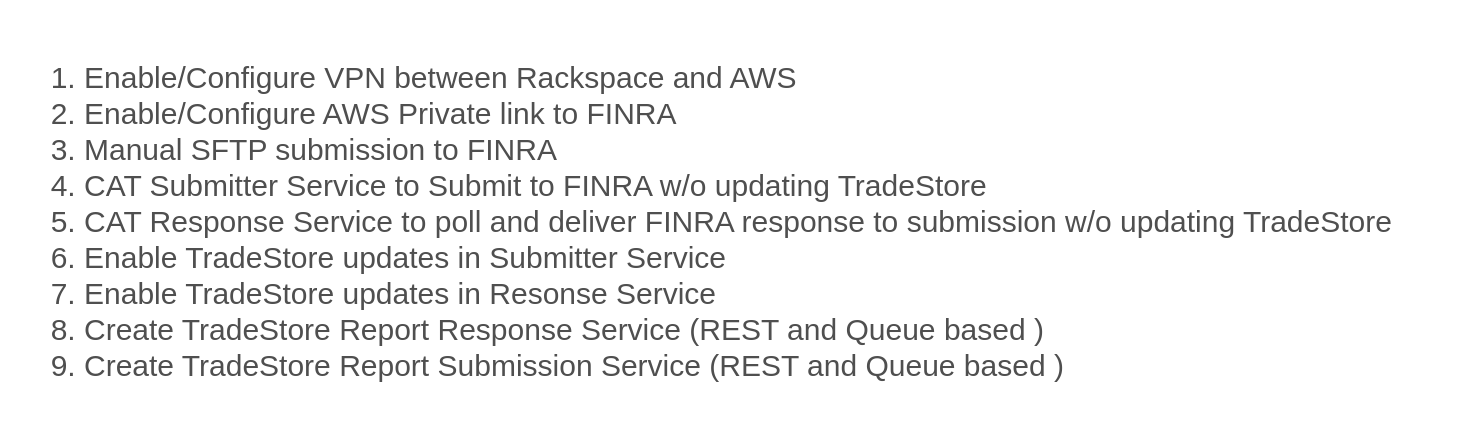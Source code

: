 <mxfile version="11.1.1" type="device"><diagram id="Tlutd7Foei5Qvi8_JjEm" name="Milestones"><mxGraphModel dx="1406" dy="686" grid="1" gridSize="10" guides="1" tooltips="1" connect="1" arrows="1" fold="1" page="1" pageScale="1" pageWidth="1100" pageHeight="850" math="0" shadow="0"><root><mxCell id="uPVgAOCElZ6xzwgcQCnV-0"/><mxCell id="uPVgAOCElZ6xzwgcQCnV-1" parent="uPVgAOCElZ6xzwgcQCnV-0"/><mxCell id="HwvMSMwhhBgQqzz4kyCg-0" value="&lt;ol style=&quot;font-size: 15px;&quot;&gt;&lt;li style=&quot;font-size: 15px;&quot;&gt;Enable/Configure VPN between Rackspace and AWS&lt;/li&gt;&lt;li style=&quot;font-size: 15px;&quot;&gt;Enable/Configure AWS Private link to FINRA&lt;/li&gt;&lt;li style=&quot;font-size: 15px;&quot;&gt;Manual SFTP submission to FINRA&lt;/li&gt;&lt;li style=&quot;font-size: 15px;&quot;&gt;CAT Submitter Service to Submit to FINRA w/o updating TradeStore&lt;/li&gt;&lt;li style=&quot;font-size: 15px;&quot;&gt;CAT Response Service to poll and deliver FINRA response to submission w/o updating TradeStore&lt;/li&gt;&lt;li style=&quot;font-size: 15px;&quot;&gt;Enable TradeStore updates in Submitter Service&lt;/li&gt;&lt;li style=&quot;font-size: 15px;&quot;&gt;Enable TradeStore updates in Resonse Service&lt;/li&gt;&lt;li style=&quot;font-size: 15px;&quot;&gt;Create TradeStore Report Response Service (REST and Queue based )&lt;/li&gt;&lt;li style=&quot;font-size: 15px;&quot;&gt;Create TradeStore Report Submission Service (REST and Queue based )&lt;/li&gt;&lt;/ol&gt;" style="text;strokeColor=none;fillColor=none;html=1;whiteSpace=wrap;verticalAlign=middle;overflow=hidden;fontColor=#4F4F4F;fontSize=15;" parent="uPVgAOCElZ6xzwgcQCnV-1" vertex="1"><mxGeometry x="70" y="60" width="730" height="220" as="geometry"/></mxCell></root></mxGraphModel></diagram><diagram id="Ed0gyOjGfRx1vE9n9Trj" name="Design Flow Diagram"><mxGraphModel dx="1406" dy="686" grid="1" gridSize="10" guides="1" tooltips="1" connect="1" arrows="1" fold="1" page="1" pageScale="1" pageWidth="1100" pageHeight="850" math="0" shadow="0"><root><mxCell id="0"/><mxCell id="1" parent="0"/><mxCell id="vV1jNWKocsb7ygT_o105-38" value="" style="strokeWidth=2;html=1;shape=mxgraph.flowchart.annotation_2;align=left;pointerEvents=1;dashed=1;fillColor=none;gradientColor=none;rotation=90;strokeColor=#B0B0B0;" parent="1" vertex="1"><mxGeometry x="176" y="-12" width="51" height="294" as="geometry"/></mxCell><mxCell id="vV1jNWKocsb7ygT_o105-47" value="CAT Submitter&amp;nbsp;&lt;br&gt;service" style="rounded=1;whiteSpace=wrap;html=1;absoluteArcSize=1;arcSize=30;strokeWidth=2;fillColor=#fff2cc;strokeColor=#d6b656;" parent="1" vertex="1"><mxGeometry x="685" y="534.5" width="140" height="70" as="geometry"/></mxCell><mxCell id="vV1jNWKocsb7ygT_o105-46" value="CAT Submitter&amp;nbsp;&lt;br&gt;service" style="rounded=1;whiteSpace=wrap;html=1;absoluteArcSize=1;arcSize=30;strokeWidth=2;fillColor=#fff2cc;strokeColor=#d6b656;" parent="1" vertex="1"><mxGeometry x="675" y="524.5" width="140" height="70" as="geometry"/></mxCell><mxCell id="vV1jNWKocsb7ygT_o105-45" value="CAT Feedback&amp;nbsp;&lt;br&gt;&amp;nbsp;service" style="rounded=1;whiteSpace=wrap;html=1;absoluteArcSize=1;arcSize=30;strokeWidth=2;fillColor=#fff2cc;strokeColor=#d6b656;" parent="1" vertex="1"><mxGeometry x="568" y="118" width="140" height="71" as="geometry"/></mxCell><mxCell id="dUCIvu3u1MPhy8_kkiL5-82" value="" style="shape=folder;fontStyle=1;spacingTop=10;tabWidth=106;tabHeight=20;tabPosition=left;html=1;dashed=1;fillColor=none;gradientColor=none;fontSize=15;fontColor=#00CC00;" parent="1" vertex="1"><mxGeometry x="530" y="247" width="263" height="160" as="geometry"/></mxCell><mxCell id="dUCIvu3u1MPhy8_kkiL5-1" value="trade-store &lt;br&gt;REST service" style="rounded=1;whiteSpace=wrap;html=1;absoluteArcSize=1;arcSize=30;strokeWidth=2;fillColor=#d5e8d4;strokeColor=#82b366;" parent="1" vertex="1"><mxGeometry x="124" y="494.5" width="140" height="70" as="geometry"/></mxCell><mxCell id="dUCIvu3u1MPhy8_kkiL5-44" value="" style="edgeStyle=orthogonalEdgeStyle;rounded=0;orthogonalLoop=1;jettySize=auto;html=1;startArrow=classic;startFill=1;strokeColor=#4F4F4F;strokeWidth=3;" parent="1" source="dUCIvu3u1MPhy8_kkiL5-11" target="dUCIvu3u1MPhy8_kkiL5-28" edge="1"><mxGeometry relative="1" as="geometry"/></mxCell><mxCell id="dUCIvu3u1MPhy8_kkiL5-93" value="AWS &lt;br&gt;PRIVATE LINK&amp;nbsp;" style="text;html=1;resizable=0;points=[];align=center;verticalAlign=middle;labelBackgroundColor=#ffffff;fontColor=#7EA6E0;fontStyle=1;rotation=-90;" parent="dUCIvu3u1MPhy8_kkiL5-44" vertex="1" connectable="0"><mxGeometry x="-0.113" y="1" relative="1" as="geometry"><mxPoint x="-139" y="-417" as="offset"/></mxGeometry></mxCell><mxCell id="vV1jNWKocsb7ygT_o105-49" value="AWS &lt;br&gt;PRIVATE LINK&amp;nbsp;" style="text;html=1;resizable=0;points=[];align=center;verticalAlign=middle;labelBackgroundColor=#ffffff;fontColor=#7EA6E0;fontStyle=1;rotation=-90;" parent="dUCIvu3u1MPhy8_kkiL5-44" vertex="1" connectable="0"><mxGeometry x="-0.113" y="1" relative="1" as="geometry"><mxPoint x="-141.5" y="-99.5" as="offset"/></mxGeometry></mxCell><mxCell id="vV1jNWKocsb7ygT_o105-51" value="AWS &lt;br&gt;VPC" style="text;html=1;resizable=0;points=[];align=center;verticalAlign=middle;labelBackgroundColor=#ffffff;fontColor=#7EA6E0;fontStyle=1;rotation=-90;" parent="dUCIvu3u1MPhy8_kkiL5-44" vertex="1" connectable="0"><mxGeometry x="-0.113" y="1" relative="1" as="geometry"><mxPoint x="-488" y="-418.5" as="offset"/></mxGeometry></mxCell><mxCell id="vV1jNWKocsb7ygT_o105-53" value="AWS &lt;br&gt;VPC" style="text;html=1;resizable=0;points=[];align=center;verticalAlign=middle;labelBackgroundColor=#ffffff;fontColor=#7EA6E0;fontStyle=1;rotation=-90;" parent="dUCIvu3u1MPhy8_kkiL5-44" vertex="1" connectable="0"><mxGeometry x="-0.113" y="1" relative="1" as="geometry"><mxPoint x="-489.5" y="-70" as="offset"/></mxGeometry></mxCell><mxCell id="dUCIvu3u1MPhy8_kkiL5-11" value="CAT Submitter&amp;nbsp;&lt;br&gt;service" style="rounded=1;whiteSpace=wrap;html=1;absoluteArcSize=1;arcSize=30;strokeWidth=2;fillColor=#fff2cc;strokeColor=#d6b656;" parent="1" vertex="1"><mxGeometry x="665" y="514.5" width="140" height="70" as="geometry"/></mxCell><mxCell id="dUCIvu3u1MPhy8_kkiL5-28" value="FINRA CAT" style="rounded=1;whiteSpace=wrap;html=1;absoluteArcSize=1;arcSize=30;strokeWidth=2;fillColor=#eeeeee;strokeColor=#36393d;" parent="1" vertex="1"><mxGeometry x="913" y="335.5" width="140" height="70" as="geometry"/></mxCell><mxCell id="dUCIvu3u1MPhy8_kkiL5-8" value="" style="edgeStyle=orthogonalEdgeStyle;rounded=0;orthogonalLoop=1;jettySize=auto;html=1;" parent="1" source="dUCIvu3u1MPhy8_kkiL5-6" target="dUCIvu3u1MPhy8_kkiL5-7" edge="1"><mxGeometry relative="1" as="geometry"/></mxCell><mxCell id="dUCIvu3u1MPhy8_kkiL5-6" value="&lt;div style=&quot;box-sizing: border-box ; width: 100% ; background: #e4e4e4 ; padding: 2px&quot;&gt;trade-queue&lt;/div&gt;" style="verticalAlign=top;align=left;overflow=fill;html=1;" parent="1" vertex="1"><mxGeometry x="30" y="632.5" width="120" height="40" as="geometry"/></mxCell><mxCell id="dUCIvu3u1MPhy8_kkiL5-7" value="&lt;div style=&quot;box-sizing: border-box ; width: 100% ; background: #e4e4e4 ; padding: 2px&quot;&gt;trade-queue-item&lt;/div&gt;" style="verticalAlign=top;align=left;overflow=fill;html=1;" parent="1" vertex="1"><mxGeometry x="173" y="632.5" width="120" height="40" as="geometry"/></mxCell><mxCell id="dUCIvu3u1MPhy8_kkiL5-14" value="" style="endArrow=none;dashed=1;html=1;" parent="1" edge="1"><mxGeometry width="50" height="50" relative="1" as="geometry"><mxPoint x="828" y="720" as="sourcePoint"/><mxPoint x="831.5" y="10" as="targetPoint"/></mxGeometry></mxCell><mxCell id="dUCIvu3u1MPhy8_kkiL5-15" value="XINTHESYS&lt;br style=&quot;font-size: 15px;&quot;&gt;AWS" style="text;html=1;strokeColor=none;fillColor=none;align=center;verticalAlign=middle;whiteSpace=wrap;rounded=0;dashed=1;fontSize=15;fontStyle=1;fontColor=#00CC00;" parent="1" vertex="1"><mxGeometry x="595" y="20" width="40" height="20" as="geometry"/></mxCell><mxCell id="dUCIvu3u1MPhy8_kkiL5-25" value="FINRA&lt;br style=&quot;font-size: 15px;&quot;&gt;AWS" style="text;html=1;strokeColor=none;fillColor=none;align=center;verticalAlign=middle;whiteSpace=wrap;rounded=0;dashed=1;fontColor=#00CC00;fontStyle=1;fontSize=15;" parent="1" vertex="1"><mxGeometry x="876" y="20" width="40" height="20" as="geometry"/></mxCell><mxCell id="dUCIvu3u1MPhy8_kkiL5-18" value="XINTHESYS&lt;br style=&quot;font-size: 15px&quot;&gt;RACKSPACE" style="text;html=1;strokeColor=none;fillColor=none;align=center;verticalAlign=middle;whiteSpace=wrap;rounded=0;dashed=1;fontSize=15;fontStyle=1;fontColor=#00CC00;" parent="1" vertex="1"><mxGeometry x="188" y="20" width="40" height="20" as="geometry"/></mxCell><mxCell id="dUCIvu3u1MPhy8_kkiL5-31" value="" style="group;fillColor=#e1d5e7;strokeColor=#9673a6;" parent="1" vertex="1" connectable="0"><mxGeometry x="913" y="569.5" width="122" height="90" as="geometry"/></mxCell><mxCell id="dUCIvu3u1MPhy8_kkiL5-4" value="Meta" style="shape=note;whiteSpace=wrap;html=1;backgroundOutline=1;darkOpacity=0.05;size=17;" parent="dUCIvu3u1MPhy8_kkiL5-31" vertex="1"><mxGeometry x="12" y="30" width="40" height="50" as="geometry"/></mxCell><mxCell id="dUCIvu3u1MPhy8_kkiL5-23" value="Data" style="shape=note;whiteSpace=wrap;html=1;backgroundOutline=1;darkOpacity=0.05;size=17;" parent="dUCIvu3u1MPhy8_kkiL5-31" vertex="1"><mxGeometry x="72" y="30" width="40" height="50" as="geometry"/></mxCell><mxCell id="dUCIvu3u1MPhy8_kkiL5-24" value="" style="edgeStyle=orthogonalEdgeStyle;rounded=0;orthogonalLoop=1;jettySize=auto;html=1;" parent="dUCIvu3u1MPhy8_kkiL5-31" source="dUCIvu3u1MPhy8_kkiL5-4" target="dUCIvu3u1MPhy8_kkiL5-23" edge="1"><mxGeometry relative="1" as="geometry"/></mxCell><mxCell id="dUCIvu3u1MPhy8_kkiL5-30" value="&lt;div style=&quot;box-sizing: border-box ; width: 100% ; background: #e4e4e4 ; padding: 2px&quot;&gt;submission&lt;/div&gt;" style="verticalAlign=top;align=left;overflow=fill;html=1;fillColor=none;gradientColor=none;" parent="dUCIvu3u1MPhy8_kkiL5-31" vertex="1"><mxGeometry width="122" height="90" as="geometry"/></mxCell><mxCell id="dUCIvu3u1MPhy8_kkiL5-38" value="CAT-SUBMIT &#10;queue" style="swimlane;fontStyle=2;childLayout=stackLayout;horizontal=1;startSize=26;fillColor=#fff2cc;horizontalStack=0;resizeParent=1;resizeParentMax=0;resizeLast=0;collapsible=1;marginBottom=0;dashed=1;strokeColor=#d6b656;strokeWidth=2;" parent="1" vertex="1"><mxGeometry x="334" y="378" width="100" height="104" as="geometry"/></mxCell><mxCell id="dUCIvu3u1MPhy8_kkiL5-39" value="Report 1" style="text;strokeColor=#9673a6;fillColor=#e1d5e7;align=left;verticalAlign=top;spacingLeft=4;spacingRight=4;overflow=hidden;rotatable=0;points=[[0,0.5],[1,0.5]];portConstraint=eastwest;" parent="dUCIvu3u1MPhy8_kkiL5-38" vertex="1"><mxGeometry y="26" width="100" height="26" as="geometry"/></mxCell><mxCell id="dUCIvu3u1MPhy8_kkiL5-41" value="..." style="text;strokeColor=none;fillColor=none;align=left;verticalAlign=top;spacingLeft=4;spacingRight=4;overflow=hidden;rotatable=0;points=[[0,0.5],[1,0.5]];portConstraint=eastwest;" parent="dUCIvu3u1MPhy8_kkiL5-38" vertex="1"><mxGeometry y="52" width="100" height="26" as="geometry"/></mxCell><mxCell id="dUCIvu3u1MPhy8_kkiL5-42" value="Report(n)&#10;" style="text;strokeColor=none;fillColor=none;align=left;verticalAlign=top;spacingLeft=4;spacingRight=4;overflow=hidden;rotatable=0;points=[[0,0.5],[1,0.5]];portConstraint=eastwest;" parent="dUCIvu3u1MPhy8_kkiL5-38" vertex="1"><mxGeometry y="78" width="100" height="26" as="geometry"/></mxCell><mxCell id="dUCIvu3u1MPhy8_kkiL5-53" value="CAT-FEEDBACK&#10;queue" style="swimlane;fontStyle=2;childLayout=stackLayout;horizontal=1;startSize=26;fillColor=#fff2cc;horizontalStack=0;resizeParent=1;resizeParentMax=0;resizeLast=0;collapsible=1;marginBottom=0;dashed=1;strokeColor=#d6b656;strokeWidth=2;" parent="1" vertex="1"><mxGeometry x="334" y="213" width="100" height="104" as="geometry"/></mxCell><mxCell id="dUCIvu3u1MPhy8_kkiL5-54" value="Report 1" style="text;strokeColor=#9673a6;fillColor=#e1d5e7;align=left;verticalAlign=top;spacingLeft=4;spacingRight=4;overflow=hidden;rotatable=0;points=[[0,0.5],[1,0.5]];portConstraint=eastwest;" parent="dUCIvu3u1MPhy8_kkiL5-53" vertex="1"><mxGeometry y="26" width="100" height="26" as="geometry"/></mxCell><mxCell id="dUCIvu3u1MPhy8_kkiL5-55" value="..." style="text;strokeColor=none;fillColor=none;align=left;verticalAlign=top;spacingLeft=4;spacingRight=4;overflow=hidden;rotatable=0;points=[[0,0.5],[1,0.5]];portConstraint=eastwest;" parent="dUCIvu3u1MPhy8_kkiL5-53" vertex="1"><mxGeometry y="52" width="100" height="26" as="geometry"/></mxCell><mxCell id="dUCIvu3u1MPhy8_kkiL5-56" value="Report(n)&#10;" style="text;strokeColor=none;fillColor=none;align=left;verticalAlign=top;spacingLeft=4;spacingRight=4;overflow=hidden;rotatable=0;points=[[0,0.5],[1,0.5]];portConstraint=eastwest;" parent="dUCIvu3u1MPhy8_kkiL5-53" vertex="1"><mxGeometry y="78" width="100" height="26" as="geometry"/></mxCell><mxCell id="dUCIvu3u1MPhy8_kkiL5-49" value="" style="strokeWidth=2;html=1;shape=mxgraph.flowchart.annotation_2;align=left;pointerEvents=1;dashed=1;fillColor=none;gradientColor=none;rotation=-90;strokeColor=#B0B0B0;" parent="1" vertex="1"><mxGeometry x="135" y="542" width="50" height="279" as="geometry"/></mxCell><mxCell id="dUCIvu3u1MPhy8_kkiL5-58" value="" style="edgeStyle=orthogonalEdgeStyle;rounded=0;orthogonalLoop=1;jettySize=auto;html=1;startArrow=classic;startFill=1;strokeWidth=3;strokeColor=#4F4F4F;exitX=1;exitY=0.5;exitDx=0;exitDy=0;entryX=0;entryY=0.5;entryDx=0;entryDy=0;" parent="1" source="dUCIvu3u1MPhy8_kkiL5-55" target="dUCIvu3u1MPhy8_kkiL5-51" edge="1"><mxGeometry relative="1" as="geometry"><mxPoint x="386" y="325" as="sourcePoint"/><mxPoint x="641" y="325" as="targetPoint"/></mxGeometry></mxCell><mxCell id="dUCIvu3u1MPhy8_kkiL5-62" value="POLL FOR RESPONSE" style="text;html=1;strokeColor=none;fillColor=none;align=center;verticalAlign=middle;whiteSpace=wrap;rounded=0;dashed=1;fontColor=#7F00FF;fontStyle=3" parent="1" vertex="1"><mxGeometry x="842" y="217" width="130" height="20" as="geometry"/></mxCell><mxCell id="dUCIvu3u1MPhy8_kkiL5-67" value="" style="edgeStyle=orthogonalEdgeStyle;rounded=0;orthogonalLoop=1;jettySize=auto;html=1;startArrow=classic;startFill=1;strokeColor=#4F4F4F;strokeWidth=3;entryX=-0.01;entryY=0.289;entryDx=0;entryDy=0;entryPerimeter=0;" parent="1" source="dUCIvu3u1MPhy8_kkiL5-63" target="dUCIvu3u1MPhy8_kkiL5-55" edge="1"><mxGeometry relative="1" as="geometry"><Array as="points"><mxPoint x="300" y="326"/><mxPoint x="300" y="273"/></Array></mxGeometry></mxCell><mxCell id="dUCIvu3u1MPhy8_kkiL5-63" value="FINRA CAT Report Resolver&amp;nbsp; &lt;br&gt;service (REST)" style="rounded=1;whiteSpace=wrap;html=1;absoluteArcSize=1;arcSize=30;strokeWidth=2;fillColor=#fff2cc;strokeColor=#d6b656;" parent="1" vertex="1"><mxGeometry x="123" y="291" width="140" height="70" as="geometry"/></mxCell><mxCell id="dUCIvu3u1MPhy8_kkiL5-70" value="" style="edgeStyle=orthogonalEdgeStyle;rounded=0;orthogonalLoop=1;jettySize=auto;html=1;startArrow=classic;startFill=1;strokeColor=#4F4F4F;strokeWidth=3;exitX=1;exitY=0.5;exitDx=0;exitDy=0;" parent="1" source="dUCIvu3u1MPhy8_kkiL5-68" target="dUCIvu3u1MPhy8_kkiL5-41" edge="1"><mxGeometry relative="1" as="geometry"/></mxCell><mxCell id="dUCIvu3u1MPhy8_kkiL5-71" value="" style="edgeStyle=orthogonalEdgeStyle;rounded=0;orthogonalLoop=1;jettySize=auto;html=1;startArrow=classic;startFill=1;strokeColor=#4F4F4F;strokeWidth=3;" parent="1" source="dUCIvu3u1MPhy8_kkiL5-68" target="dUCIvu3u1MPhy8_kkiL5-1" edge="1"><mxGeometry relative="1" as="geometry"/></mxCell><mxCell id="dUCIvu3u1MPhy8_kkiL5-68" value="FINRA CAT Report Scheduler&lt;br&gt;service (REST)" style="rounded=1;whiteSpace=wrap;html=1;absoluteArcSize=1;arcSize=30;strokeWidth=2;fillColor=#fff2cc;strokeColor=#d6b656;" parent="1" vertex="1"><mxGeometry x="124" y="382" width="140" height="70" as="geometry"/></mxCell><mxCell id="dUCIvu3u1MPhy8_kkiL5-75" value="response" style="shape=note;whiteSpace=wrap;html=1;backgroundOutline=1;darkOpacity=0.05;dashed=1;fillColor=none;gradientColor=none;size=13;" parent="1" vertex="1"><mxGeometry x="644" y="280.5" width="35" height="46" as="geometry"/></mxCell><mxCell id="dUCIvu3u1MPhy8_kkiL5-78" value="submission" style="shape=note;whiteSpace=wrap;html=1;backgroundOutline=1;darkOpacity=0.05;dashed=1;fillColor=#e1d5e7;size=13;strokeColor=#9673a6;" parent="1" vertex="1"><mxGeometry x="733" y="350.5" width="35" height="46" as="geometry"/></mxCell><mxCell id="dUCIvu3u1MPhy8_kkiL5-91" value="FILE STORAGE" style="text;html=1;strokeColor=none;fillColor=none;align=center;verticalAlign=middle;whiteSpace=wrap;rounded=0;dashed=1;fontSize=12;fontStyle=1;fontColor=#7EA6E0;" parent="1" vertex="1"><mxGeometry x="533" y="247.5" width="100" height="17" as="geometry"/></mxCell><mxCell id="vV1jNWKocsb7ygT_o105-1" value="submission" style="shape=note;whiteSpace=wrap;html=1;backgroundOutline=1;darkOpacity=0.05;dashed=1;fillColor=none;gradientColor=none;size=13;" parent="1" vertex="1"><mxGeometry x="644" y="350.5" width="35" height="46" as="geometry"/></mxCell><mxCell id="vV1jNWKocsb7ygT_o105-2" value="submission" style="shape=note;whiteSpace=wrap;html=1;backgroundOutline=1;darkOpacity=0.05;dashed=1;fillColor=none;gradientColor=none;size=13;" parent="1" vertex="1"><mxGeometry x="567.5" y="350.5" width="35" height="46" as="geometry"/></mxCell><mxCell id="vV1jNWKocsb7ygT_o105-4" value="response" style="shape=note;whiteSpace=wrap;html=1;backgroundOutline=1;darkOpacity=0.05;dashed=1;fillColor=#e1d5e7;size=13;strokeColor=#9673a6;" parent="1" vertex="1"><mxGeometry x="733" y="280.5" width="35" height="46" as="geometry"/></mxCell><mxCell id="vV1jNWKocsb7ygT_o105-5" value="response" style="shape=note;whiteSpace=wrap;html=1;backgroundOutline=1;darkOpacity=0.05;dashed=1;fillColor=none;gradientColor=none;size=13;" parent="1" vertex="1"><mxGeometry x="565" y="280.5" width="35" height="46" as="geometry"/></mxCell><mxCell id="vV1jNWKocsb7ygT_o105-8" value="" style="edgeStyle=orthogonalEdgeStyle;rounded=0;orthogonalLoop=1;jettySize=auto;html=1;startArrow=classic;startFill=1;strokeWidth=3;strokeColor=#4F4F4F;exitX=1;exitY=0.5;exitDx=0;exitDy=0;entryX=0.5;entryY=0;entryDx=0;entryDy=0;" parent="1" source="dUCIvu3u1MPhy8_kkiL5-39" target="Zd7aOijgGnsXukPomQNe-3" edge="1"><mxGeometry relative="1" as="geometry"><mxPoint x="434" y="512" as="sourcePoint"/><mxPoint x="548" y="490" as="targetPoint"/><Array as="points"><mxPoint x="548" y="417"/></Array></mxGeometry></mxCell><mxCell id="vV1jNWKocsb7ygT_o105-9" value="" style="edgeStyle=orthogonalEdgeStyle;rounded=0;orthogonalLoop=1;jettySize=auto;html=1;startArrow=classic;startFill=1;strokeWidth=3;strokeColor=#4F4F4F;entryX=0;entryY=0.5;entryDx=0;entryDy=0;exitX=0.999;exitY=0.529;exitDx=0;exitDy=0;exitPerimeter=0;" parent="1" source="dUCIvu3u1MPhy8_kkiL5-1" target="Zd7aOijgGnsXukPomQNe-3" edge="1"><mxGeometry relative="1" as="geometry"><mxPoint x="350.111" y="512.056" as="sourcePoint"/><mxPoint x="468.167" y="547.056" as="targetPoint"/><Array as="points"><mxPoint x="330" y="532"/><mxPoint x="330" y="554"/></Array></mxGeometry></mxCell><mxCell id="vV1jNWKocsb7ygT_o105-10" value="" style="edgeStyle=orthogonalEdgeStyle;rounded=0;orthogonalLoop=1;jettySize=auto;html=1;startArrow=classic;startFill=1;strokeWidth=3;strokeColor=#4F4F4F;entryX=0.728;entryY=0.003;entryDx=0;entryDy=0;entryPerimeter=0;" parent="1" source="dUCIvu3u1MPhy8_kkiL5-78" edge="1"><mxGeometry relative="1" as="geometry"><mxPoint x="610" y="671" as="sourcePoint"/><mxPoint x="579.724" y="517.931" as="targetPoint"/><Array as="points"><mxPoint x="718" y="449"/><mxPoint x="580" y="449"/></Array></mxGeometry></mxCell><mxCell id="vV1jNWKocsb7ygT_o105-11" value="" style="edgeStyle=orthogonalEdgeStyle;rounded=0;orthogonalLoop=1;jettySize=auto;html=1;startArrow=classic;startFill=1;strokeWidth=3;strokeColor=#4F4F4F;exitX=0.5;exitY=1;exitDx=0;exitDy=0;entryX=0;entryY=0;entryDx=11;entryDy=0;entryPerimeter=0;" parent="1" source="dUCIvu3u1MPhy8_kkiL5-51" target="vV1jNWKocsb7ygT_o105-4" edge="1"><mxGeometry relative="1" as="geometry"><mxPoint x="653.714" y="220.048" as="sourcePoint"/><mxPoint x="653.238" y="260.524" as="targetPoint"/><Array as="points"><mxPoint x="615" y="240"/><mxPoint x="744" y="240"/></Array></mxGeometry></mxCell><mxCell id="vV1jNWKocsb7ygT_o105-13" value="1" style="ellipse;whiteSpace=wrap;html=1;aspect=fixed;fontColor=#FFFFFF;fillColor=#FF6666;" parent="1" vertex="1"><mxGeometry x="90" y="456" width="30" height="30" as="geometry"/></mxCell><mxCell id="vV1jNWKocsb7ygT_o105-14" value="2" style="ellipse;whiteSpace=wrap;html=1;aspect=fixed;fontColor=#FFFFFF;fillColor=#FF6666;" parent="1" vertex="1"><mxGeometry x="284" y="395" width="30" height="30" as="geometry"/></mxCell><mxCell id="vV1jNWKocsb7ygT_o105-15" value="3" style="ellipse;whiteSpace=wrap;html=1;aspect=fixed;fontColor=#FFFFFF;fillColor=#FF6666;" parent="1" vertex="1"><mxGeometry x="478" y="484.5" width="30" height="30" as="geometry"/></mxCell><mxCell id="vV1jNWKocsb7ygT_o105-16" value="4" style="ellipse;whiteSpace=wrap;html=1;aspect=fixed;fontColor=#FFFFFF;fillColor=#FF6666;" parent="1" vertex="1"><mxGeometry x="661.5" y="482" width="30" height="30" as="geometry"/></mxCell><mxCell id="vV1jNWKocsb7ygT_o105-17" value="5" style="ellipse;whiteSpace=wrap;html=1;aspect=fixed;fontColor=#FFFFFF;fillColor=#FF6666;" parent="1" vertex="1"><mxGeometry x="866" y="562.5" width="30" height="30" as="geometry"/></mxCell><mxCell id="vV1jNWKocsb7ygT_o105-18" value="6" style="ellipse;whiteSpace=wrap;html=1;aspect=fixed;fontColor=#FFFFFF;fillColor=#FF6666;" parent="1" vertex="1"><mxGeometry x="898" y="131.5" width="30" height="30" as="geometry"/></mxCell><mxCell id="vV1jNWKocsb7ygT_o105-19" value="7" style="ellipse;whiteSpace=wrap;html=1;aspect=fixed;fontColor=#FFFFFF;fillColor=#FF6666;" parent="1" vertex="1"><mxGeometry x="754" y="265.5" width="30" height="30" as="geometry"/></mxCell><mxCell id="vV1jNWKocsb7ygT_o105-20" value="8" style="ellipse;whiteSpace=wrap;html=1;aspect=fixed;fontColor=#FFFFFF;fillColor=#FF6666;" parent="1" vertex="1"><mxGeometry x="502" y="190" width="30" height="30" as="geometry"/></mxCell><mxCell id="vV1jNWKocsb7ygT_o105-21" value="" style="endArrow=none;dashed=1;html=1;" parent="1" edge="1"><mxGeometry width="50" height="50" relative="1" as="geometry"><mxPoint x="458" y="720" as="sourcePoint"/><mxPoint x="460" y="10" as="targetPoint"/></mxGeometry></mxCell><mxCell id="vV1jNWKocsb7ygT_o105-22" value="9" style="ellipse;whiteSpace=wrap;html=1;aspect=fixed;fontColor=#FFFFFF;fillColor=#FF6666;" parent="1" vertex="1"><mxGeometry x="278" y="232" width="30" height="30" as="geometry"/></mxCell><mxCell id="vV1jNWKocsb7ygT_o105-24" value="10" style="ellipse;whiteSpace=wrap;html=1;aspect=fixed;fontColor=#FFFFFF;fillColor=#FF6666;" parent="1" vertex="1"><mxGeometry x="132" y="235.5" width="30" height="30" as="geometry"/></mxCell><mxCell id="vV1jNWKocsb7ygT_o105-27" value="" style="edgeStyle=orthogonalEdgeStyle;rounded=0;orthogonalLoop=1;jettySize=auto;html=1;startArrow=classic;startFill=1;strokeWidth=3;strokeColor=#4F4F4F;exitX=0;exitY=0.5;exitDx=0;exitDy=0;" parent="1" source="dUCIvu3u1MPhy8_kkiL5-63" edge="1"><mxGeometry relative="1" as="geometry"><mxPoint x="24" y="441.833" as="sourcePoint"/><mxPoint x="123" y="552" as="targetPoint"/><Array as="points"><mxPoint x="70" y="326"/><mxPoint x="70" y="552"/></Array></mxGeometry></mxCell><mxCell id="vV1jNWKocsb7ygT_o105-28" value="" style="group;fillColor=#e1d5e7;strokeColor=#9673a6;" parent="1" vertex="1" connectable="0"><mxGeometry x="945" y="71" width="122" height="90" as="geometry"/></mxCell><mxCell id="vV1jNWKocsb7ygT_o105-29" value="Meta" style="shape=note;whiteSpace=wrap;html=1;backgroundOutline=1;darkOpacity=0.05;size=17;" parent="vV1jNWKocsb7ygT_o105-28" vertex="1"><mxGeometry x="12" y="30" width="40" height="50" as="geometry"/></mxCell><mxCell id="vV1jNWKocsb7ygT_o105-30" value="Data" style="shape=note;whiteSpace=wrap;html=1;backgroundOutline=1;darkOpacity=0.05;size=17;" parent="vV1jNWKocsb7ygT_o105-28" vertex="1"><mxGeometry x="72" y="30" width="40" height="50" as="geometry"/></mxCell><mxCell id="vV1jNWKocsb7ygT_o105-31" value="" style="edgeStyle=orthogonalEdgeStyle;rounded=0;orthogonalLoop=1;jettySize=auto;html=1;" parent="vV1jNWKocsb7ygT_o105-28" source="vV1jNWKocsb7ygT_o105-29" target="vV1jNWKocsb7ygT_o105-30" edge="1"><mxGeometry relative="1" as="geometry"/></mxCell><mxCell id="vV1jNWKocsb7ygT_o105-32" value="&lt;div style=&quot;box-sizing: border-box ; width: 100% ; background: #e4e4e4 ; padding: 2px&quot;&gt;response&lt;/div&gt;" style="verticalAlign=top;align=left;overflow=fill;html=1;fillColor=none;gradientColor=none;" parent="vV1jNWKocsb7ygT_o105-28" vertex="1"><mxGeometry width="122" height="90" as="geometry"/></mxCell><mxCell id="vV1jNWKocsb7ygT_o105-33" value="" style="edgeStyle=orthogonalEdgeStyle;rounded=0;orthogonalLoop=1;jettySize=auto;html=1;startArrow=classic;startFill=1;strokeWidth=3;strokeColor=#4F4F4F;exitX=0.5;exitY=1;exitDx=0;exitDy=0;entryX=0.5;entryY=0;entryDx=0;entryDy=0;" parent="1" source="dUCIvu3u1MPhy8_kkiL5-1" target="dUCIvu3u1MPhy8_kkiL5-6" edge="1"><mxGeometry relative="1" as="geometry"><mxPoint x="194" y="583" as="sourcePoint"/><mxPoint x="188.5" y="635.5" as="targetPoint"/><Array as="points"><mxPoint x="194" y="610"/><mxPoint x="90" y="610"/></Array></mxGeometry></mxCell><mxCell id="vV1jNWKocsb7ygT_o105-34" value="TradeStore" style="shape=cylinder;whiteSpace=wrap;html=1;boundedLbl=1;backgroundOutline=1;fillColor=#FFFFFF;" parent="1" vertex="1"><mxGeometry x="159.5" y="59" width="84" height="64" as="geometry"/></mxCell><mxCell id="vV1jNWKocsb7ygT_o105-36" value="&lt;div style=&quot;box-sizing: border-box ; width: 100% ; background: #e4e4e4 ; padding: 2px&quot;&gt;trade-report&lt;/div&gt;" style="verticalAlign=top;align=left;overflow=fill;html=1;" parent="1" vertex="1"><mxGeometry x="64" y="146.5" width="120" height="40" as="geometry"/></mxCell><mxCell id="vV1jNWKocsb7ygT_o105-37" value="&lt;div style=&quot;box-sizing: border-box ; width: 100% ; background: #e4e4e4 ; padding: 2px&quot;&gt;trade-report-item&lt;/div&gt;" style="verticalAlign=top;align=left;overflow=fill;html=1;" parent="1" vertex="1"><mxGeometry x="217" y="146.5" width="120" height="40" as="geometry"/></mxCell><mxCell id="vV1jNWKocsb7ygT_o105-39" value="" style="edgeStyle=orthogonalEdgeStyle;rounded=0;orthogonalLoop=1;jettySize=auto;html=1;startArrow=classic;startFill=1;strokeColor=#4F4F4F;strokeWidth=3;entryX=0;entryY=0;entryDx=0;entryDy=55;entryPerimeter=0;exitX=1;exitY=0.75;exitDx=0;exitDy=0;" parent="1" source="dUCIvu3u1MPhy8_kkiL5-63" target="dUCIvu3u1MPhy8_kkiL5-82" edge="1"><mxGeometry relative="1" as="geometry"><mxPoint x="273" y="336" as="sourcePoint"/><mxPoint x="343" y="283" as="targetPoint"/><Array as="points"><mxPoint x="390" y="344"/><mxPoint x="390" y="357"/></Array></mxGeometry></mxCell><mxCell id="vV1jNWKocsb7ygT_o105-40" value="" style="edgeStyle=orthogonalEdgeStyle;rounded=0;orthogonalLoop=1;jettySize=auto;html=1;startArrow=classic;startFill=1;strokeWidth=3;strokeColor=#4F4F4F;exitX=0.5;exitY=1;exitDx=0;exitDy=0;entryX=0.5;entryY=0;entryDx=0;entryDy=0;" parent="1" source="dUCIvu3u1MPhy8_kkiL5-1" target="dUCIvu3u1MPhy8_kkiL5-7" edge="1"><mxGeometry relative="1" as="geometry"><mxPoint x="204" y="598" as="sourcePoint"/><mxPoint x="123" y="643" as="targetPoint"/><Array as="points"><mxPoint x="194" y="610"/><mxPoint x="233" y="610"/></Array></mxGeometry></mxCell><mxCell id="vV1jNWKocsb7ygT_o105-41" value="" style="edgeStyle=orthogonalEdgeStyle;rounded=0;orthogonalLoop=1;jettySize=auto;html=1;startArrow=classic;startFill=1;strokeWidth=3;strokeColor=#4F4F4F;entryX=0.45;entryY=0.963;entryDx=0;entryDy=0;entryPerimeter=0;exitX=0.5;exitY=0;exitDx=0;exitDy=0;" parent="1" source="dUCIvu3u1MPhy8_kkiL5-63" target="vV1jNWKocsb7ygT_o105-36" edge="1"><mxGeometry relative="1" as="geometry"><mxPoint x="193" y="270" as="sourcePoint"/><mxPoint x="99" y="241" as="targetPoint"/><Array as="points"><mxPoint x="193" y="218"/><mxPoint x="118" y="218"/></Array></mxGeometry></mxCell><mxCell id="vV1jNWKocsb7ygT_o105-42" value="" style="edgeStyle=orthogonalEdgeStyle;rounded=0;orthogonalLoop=1;jettySize=auto;html=1;startArrow=classic;startFill=1;strokeWidth=3;strokeColor=#4F4F4F;entryX=0.5;entryY=1;entryDx=0;entryDy=0;exitX=0.5;exitY=0;exitDx=0;exitDy=0;" parent="1" source="dUCIvu3u1MPhy8_kkiL5-63" target="vV1jNWKocsb7ygT_o105-37" edge="1"><mxGeometry relative="1" as="geometry"><mxPoint x="230" y="290" as="sourcePoint"/><mxPoint x="299" y="241" as="targetPoint"/><Array as="points"><mxPoint x="193" y="218"/><mxPoint x="277" y="218"/></Array></mxGeometry></mxCell><mxCell id="vV1jNWKocsb7ygT_o105-44" value="CAT Feedback&amp;nbsp;&lt;br&gt;&amp;nbsp;service" style="rounded=1;whiteSpace=wrap;html=1;absoluteArcSize=1;arcSize=30;strokeWidth=2;fillColor=#fff2cc;strokeColor=#d6b656;" parent="1" vertex="1"><mxGeometry x="556" y="130" width="140" height="71" as="geometry"/></mxCell><mxCell id="dUCIvu3u1MPhy8_kkiL5-51" value="CAT Response&amp;nbsp;&lt;br&gt;&amp;nbsp;service" style="rounded=1;whiteSpace=wrap;html=1;absoluteArcSize=1;arcSize=30;strokeWidth=2;fillColor=#fff2cc;strokeColor=#d6b656;" parent="1" vertex="1"><mxGeometry x="545" y="140" width="140" height="71" as="geometry"/></mxCell><mxCell id="dUCIvu3u1MPhy8_kkiL5-61" value="" style="edgeStyle=orthogonalEdgeStyle;rounded=0;orthogonalLoop=1;jettySize=auto;html=1;startArrow=classic;startFill=1;strokeColor=#4F4F4F;strokeWidth=3;" parent="1" source="dUCIvu3u1MPhy8_kkiL5-51" target="dUCIvu3u1MPhy8_kkiL5-28" edge="1"><mxGeometry relative="1" as="geometry"/></mxCell><mxCell id="vV1jNWKocsb7ygT_o105-48" value="TradeStore" style="shape=cylinder;whiteSpace=wrap;html=1;boundedLbl=1;backgroundOutline=1;fillColor=#FFFFFF;" parent="1" vertex="1"><mxGeometry x="147" y="700" width="84" height="64" as="geometry"/></mxCell><mxCell id="vV1jNWKocsb7ygT_o105-56" value="SFTP" style="text;html=1;strokeColor=none;fillColor=none;align=center;verticalAlign=middle;whiteSpace=wrap;rounded=0;dashed=1;fontColor=#7EA6E0;fontStyle=1" parent="1" vertex="1"><mxGeometry x="984" y="265" width="40" height="20" as="geometry"/></mxCell><mxCell id="vV1jNWKocsb7ygT_o105-57" value="SFTP" style="text;html=1;strokeColor=none;fillColor=none;align=center;verticalAlign=middle;whiteSpace=wrap;rounded=0;dashed=1;fontColor=#7EA6E0;fontStyle=1" parent="1" vertex="1"><mxGeometry x="984" y="462" width="40" height="20" as="geometry"/></mxCell><mxCell id="vV1jNWKocsb7ygT_o105-63" value="&lt;ol&gt;&lt;li&gt;Value 1&lt;/li&gt;&lt;li&gt;Value 2&lt;/li&gt;&lt;li&gt;Value 3&lt;/li&gt;&lt;/ol&gt;" style="text;strokeColor=none;fillColor=none;html=1;whiteSpace=wrap;verticalAlign=middle;overflow=hidden;fontColor=#FFFFFF;" parent="1" vertex="1"><mxGeometry x="201.5" y="860" width="100" height="80" as="geometry"/></mxCell><mxCell id="Zd7aOijgGnsXukPomQNe-1" value="CAT Submitter&amp;nbsp;&lt;br&gt;service" style="rounded=1;whiteSpace=wrap;html=1;absoluteArcSize=1;arcSize=30;strokeWidth=2;fillColor=#fff2cc;strokeColor=#d6b656;" parent="1" vertex="1"><mxGeometry x="498" y="537.5" width="140" height="70" as="geometry"/></mxCell><mxCell id="Zd7aOijgGnsXukPomQNe-2" value="CAT Submitter&amp;nbsp;&lt;br&gt;service" style="rounded=1;whiteSpace=wrap;html=1;absoluteArcSize=1;arcSize=30;strokeWidth=2;fillColor=#fff2cc;strokeColor=#d6b656;" parent="1" vertex="1"><mxGeometry x="488" y="527.5" width="140" height="70" as="geometry"/></mxCell><mxCell id="Zd7aOijgGnsXukPomQNe-3" value="CAT Submitter&amp;nbsp;&lt;br&gt;service" style="rounded=1;whiteSpace=wrap;html=1;absoluteArcSize=1;arcSize=30;strokeWidth=2;fillColor=#fff2cc;strokeColor=#d6b656;" parent="1" vertex="1"><mxGeometry x="478" y="518.5" width="140" height="70" as="geometry"/></mxCell><mxCell id="Zd7aOijgGnsXukPomQNe-4" value="CAT-TRANSMIT &#10;queue" style="swimlane;fontStyle=2;childLayout=stackLayout;horizontal=1;startSize=26;fillColor=#fff2cc;horizontalStack=0;resizeParent=1;resizeParentMax=0;resizeLast=0;collapsible=1;marginBottom=0;dashed=1;strokeColor=#d6b656;strokeWidth=2;" parent="1" vertex="1"><mxGeometry x="340" y="620.5" width="100" height="104" as="geometry"/></mxCell><mxCell id="Zd7aOijgGnsXukPomQNe-5" value="Report 1" style="text;strokeColor=#9673a6;fillColor=#e1d5e7;align=left;verticalAlign=top;spacingLeft=4;spacingRight=4;overflow=hidden;rotatable=0;points=[[0,0.5],[1,0.5]];portConstraint=eastwest;" parent="Zd7aOijgGnsXukPomQNe-4" vertex="1"><mxGeometry y="26" width="100" height="26" as="geometry"/></mxCell><mxCell id="Zd7aOijgGnsXukPomQNe-6" value="..." style="text;strokeColor=none;fillColor=none;align=left;verticalAlign=top;spacingLeft=4;spacingRight=4;overflow=hidden;rotatable=0;points=[[0,0.5],[1,0.5]];portConstraint=eastwest;" parent="Zd7aOijgGnsXukPomQNe-4" vertex="1"><mxGeometry y="52" width="100" height="26" as="geometry"/></mxCell><mxCell id="Zd7aOijgGnsXukPomQNe-7" value="Report(n)&#10;" style="text;strokeColor=none;fillColor=none;align=left;verticalAlign=top;spacingLeft=4;spacingRight=4;overflow=hidden;rotatable=0;points=[[0,0.5],[1,0.5]];portConstraint=eastwest;" parent="Zd7aOijgGnsXukPomQNe-4" vertex="1"><mxGeometry y="78" width="100" height="26" as="geometry"/></mxCell><mxCell id="Zd7aOijgGnsXukPomQNe-8" value="" style="edgeStyle=orthogonalEdgeStyle;rounded=0;orthogonalLoop=1;jettySize=auto;html=1;startArrow=classic;startFill=1;strokeWidth=3;strokeColor=#4F4F4F;endArrow=none;endFill=0;" parent="1" source="Zd7aOijgGnsXukPomQNe-5" target="Zd7aOijgGnsXukPomQNe-3" edge="1"><mxGeometry relative="1" as="geometry"><mxPoint x="274" y="542" as="sourcePoint"/><mxPoint x="488" y="614" as="targetPoint"/><Array as="points"><mxPoint x="460" y="660"/><mxPoint x="548" y="660"/></Array></mxGeometry></mxCell><mxCell id="Zd7aOijgGnsXukPomQNe-9" value="" style="edgeStyle=orthogonalEdgeStyle;rounded=0;orthogonalLoop=1;jettySize=auto;html=1;startArrow=none;startFill=0;strokeWidth=3;strokeColor=#4F4F4F;" parent="1" source="Zd7aOijgGnsXukPomQNe-5" target="dUCIvu3u1MPhy8_kkiL5-11" edge="1"><mxGeometry relative="1" as="geometry"><mxPoint x="450" y="695.571" as="sourcePoint"/><mxPoint x="557.857" y="674.5" as="targetPoint"/><Array as="points"><mxPoint x="390" y="696"/><mxPoint x="735" y="696"/></Array></mxGeometry></mxCell><mxCell id="Zd7aOijgGnsXukPomQNe-12" value="" style="edgeStyle=orthogonalEdgeStyle;rounded=0;orthogonalLoop=1;jettySize=auto;html=1;startArrow=classic;startFill=1;strokeWidth=3;strokeColor=#4F4F4F;entryX=0.5;entryY=0;entryDx=0;entryDy=0;exitX=0.5;exitY=1;exitDx=0;exitDy=0;exitPerimeter=0;" parent="1" source="dUCIvu3u1MPhy8_kkiL5-78" target="dUCIvu3u1MPhy8_kkiL5-11" edge="1"><mxGeometry relative="1" as="geometry"><mxPoint x="727.571" y="410.5" as="sourcePoint"/><mxPoint x="589.857" y="527.714" as="targetPoint"/><Array as="points"><mxPoint x="751" y="449"/><mxPoint x="735" y="449"/></Array></mxGeometry></mxCell></root></mxGraphModel></diagram><diagram id="wtdT5EaXMq0Mh2nITPFI" name="Design Flow Diagram w/Notes"><mxGraphModel dx="1406" dy="686" grid="1" gridSize="10" guides="1" tooltips="1" connect="1" arrows="1" fold="1" page="1" pageScale="1" pageWidth="1100" pageHeight="850" math="0" shadow="0"><root><mxCell id="0aIyhP3rAmg53S08ba6D-0"/><mxCell id="0aIyhP3rAmg53S08ba6D-1" parent="0aIyhP3rAmg53S08ba6D-0"/><mxCell id="0aIyhP3rAmg53S08ba6D-2" value="" style="strokeWidth=2;html=1;shape=mxgraph.flowchart.annotation_2;align=left;pointerEvents=1;dashed=1;fillColor=none;gradientColor=none;rotation=90;strokeColor=#B0B0B0;" parent="0aIyhP3rAmg53S08ba6D-1" vertex="1"><mxGeometry x="165.5" y="-2.5" width="51" height="294" as="geometry"/></mxCell><mxCell id="0aIyhP3rAmg53S08ba6D-3" value="CAT Submitter&amp;nbsp;&lt;br&gt;service" style="rounded=1;whiteSpace=wrap;html=1;absoluteArcSize=1;arcSize=30;strokeWidth=2;fillColor=#fff2cc;strokeColor=#d6b656;" parent="0aIyhP3rAmg53S08ba6D-1" vertex="1"><mxGeometry x="624.5" y="572" width="140" height="70" as="geometry"/></mxCell><mxCell id="0aIyhP3rAmg53S08ba6D-4" value="CAT Submitter&amp;nbsp;&lt;br&gt;service" style="rounded=1;whiteSpace=wrap;html=1;absoluteArcSize=1;arcSize=30;strokeWidth=2;fillColor=#fff2cc;strokeColor=#d6b656;" parent="0aIyhP3rAmg53S08ba6D-1" vertex="1"><mxGeometry x="614.5" y="562" width="140" height="70" as="geometry"/></mxCell><mxCell id="0aIyhP3rAmg53S08ba6D-5" value="CAT Feedback&amp;nbsp;&lt;br&gt;&amp;nbsp;service" style="rounded=1;whiteSpace=wrap;html=1;absoluteArcSize=1;arcSize=30;strokeWidth=2;fillColor=#fff2cc;strokeColor=#d6b656;" parent="0aIyhP3rAmg53S08ba6D-1" vertex="1"><mxGeometry x="583" y="113.5" width="140" height="71" as="geometry"/></mxCell><mxCell id="0aIyhP3rAmg53S08ba6D-6" value="" style="shape=folder;fontStyle=1;spacingTop=10;tabWidth=106;tabHeight=20;tabPosition=left;html=1;dashed=1;fillColor=none;gradientColor=none;fontSize=15;fontColor=#00CC00;" parent="0aIyhP3rAmg53S08ba6D-1" vertex="1"><mxGeometry x="512" y="246.5" width="263" height="160" as="geometry"/></mxCell><mxCell id="0aIyhP3rAmg53S08ba6D-7" value="trade-store &lt;br&gt;REST service" style="rounded=1;whiteSpace=wrap;html=1;absoluteArcSize=1;arcSize=30;strokeWidth=2;fillColor=#d5e8d4;strokeColor=#82b366;" parent="0aIyhP3rAmg53S08ba6D-1" vertex="1"><mxGeometry x="113.5" y="527" width="140" height="70" as="geometry"/></mxCell><mxCell id="0aIyhP3rAmg53S08ba6D-8" value="" style="edgeStyle=orthogonalEdgeStyle;rounded=0;orthogonalLoop=1;jettySize=auto;html=1;startArrow=classic;startFill=1;strokeColor=#4F4F4F;strokeWidth=3;" parent="0aIyhP3rAmg53S08ba6D-1" source="0aIyhP3rAmg53S08ba6D-15" target="0aIyhP3rAmg53S08ba6D-16" edge="1"><mxGeometry relative="1" as="geometry"/></mxCell><mxCell id="0aIyhP3rAmg53S08ba6D-9" value="AWS&amp;nbsp; PRIVATE LINK&amp;nbsp;" style="text;html=1;resizable=0;points=[];align=center;verticalAlign=middle;labelBackgroundColor=#ffffff;fontColor=#7EA6E0;fontStyle=1;rotation=-90;" parent="0aIyhP3rAmg53S08ba6D-8" vertex="1" connectable="0"><mxGeometry x="-0.113" y="1" relative="1" as="geometry"><mxPoint x="-93.5" y="-437" as="offset"/></mxGeometry></mxCell><mxCell id="0aIyhP3rAmg53S08ba6D-10" value="AWS &lt;br&gt;PRIVATE LINK&amp;nbsp;" style="text;html=1;resizable=0;points=[];align=center;verticalAlign=middle;labelBackgroundColor=#ffffff;fontColor=#7EA6E0;fontStyle=1;rotation=-90;" parent="0aIyhP3rAmg53S08ba6D-8" vertex="1" connectable="0"><mxGeometry x="-0.113" y="1" relative="1" as="geometry"><mxPoint x="-54.5" y="-162.5" as="offset"/></mxGeometry></mxCell><mxCell id="0aIyhP3rAmg53S08ba6D-11" value="AWS &lt;br&gt;PRIVATE LINK&amp;nbsp;" style="text;html=1;resizable=0;points=[];align=center;verticalAlign=middle;labelBackgroundColor=#ffffff;fontColor=#7EA6E0;fontStyle=1;rotation=-90;" parent="0aIyhP3rAmg53S08ba6D-8" vertex="1" connectable="0"><mxGeometry x="-0.113" y="1" relative="1" as="geometry"><mxPoint x="-55.5" y="67.5" as="offset"/></mxGeometry></mxCell><mxCell id="0aIyhP3rAmg53S08ba6D-12" value="AWS&amp;nbsp; VPC" style="text;html=1;resizable=0;points=[];align=center;verticalAlign=middle;labelBackgroundColor=#ffffff;fontColor=#7EA6E0;fontStyle=1;rotation=-90;" parent="0aIyhP3rAmg53S08ba6D-8" vertex="1" connectable="0"><mxGeometry x="-0.113" y="1" relative="1" as="geometry"><mxPoint x="-413.5" y="-453.5" as="offset"/></mxGeometry></mxCell><mxCell id="0aIyhP3rAmg53S08ba6D-13" value="AWS&amp;nbsp; VPC" style="text;html=1;resizable=0;points=[];align=center;verticalAlign=middle;labelBackgroundColor=#ffffff;fontColor=#7EA6E0;fontStyle=1;rotation=-90;" parent="0aIyhP3rAmg53S08ba6D-8" vertex="1" connectable="0"><mxGeometry x="-0.113" y="1" relative="1" as="geometry"><mxPoint x="-443.5" y="56" as="offset"/></mxGeometry></mxCell><mxCell id="0aIyhP3rAmg53S08ba6D-14" value="AWS &lt;br&gt;VPC" style="text;html=1;resizable=0;points=[];align=center;verticalAlign=middle;labelBackgroundColor=#ffffff;fontColor=#7EA6E0;fontStyle=1;rotation=-90;" parent="0aIyhP3rAmg53S08ba6D-8" vertex="1" connectable="0"><mxGeometry x="-0.113" y="1" relative="1" as="geometry"><mxPoint x="-360" y="-218" as="offset"/></mxGeometry></mxCell><mxCell id="0aIyhP3rAmg53S08ba6D-15" value="CAT Submitter&amp;nbsp;&lt;br&gt;service" style="rounded=1;whiteSpace=wrap;html=1;absoluteArcSize=1;arcSize=30;strokeWidth=2;fillColor=#fff2cc;strokeColor=#d6b656;" parent="0aIyhP3rAmg53S08ba6D-1" vertex="1"><mxGeometry x="604.5" y="552" width="140" height="70" as="geometry"/></mxCell><mxCell id="0aIyhP3rAmg53S08ba6D-16" value="FINRA CAT" style="rounded=1;whiteSpace=wrap;html=1;absoluteArcSize=1;arcSize=30;strokeWidth=2;fillColor=#eeeeee;strokeColor=#36393d;" parent="0aIyhP3rAmg53S08ba6D-1" vertex="1"><mxGeometry x="815.5" y="345" width="140" height="70" as="geometry"/></mxCell><mxCell id="0aIyhP3rAmg53S08ba6D-17" value="" style="edgeStyle=orthogonalEdgeStyle;rounded=0;orthogonalLoop=1;jettySize=auto;html=1;" parent="0aIyhP3rAmg53S08ba6D-1" source="0aIyhP3rAmg53S08ba6D-18" target="0aIyhP3rAmg53S08ba6D-19" edge="1"><mxGeometry relative="1" as="geometry"/></mxCell><mxCell id="0aIyhP3rAmg53S08ba6D-18" value="&lt;div style=&quot;box-sizing: border-box ; width: 100% ; background: #e4e4e4 ; padding: 2px&quot;&gt;trade-queue&lt;/div&gt;" style="verticalAlign=top;align=left;overflow=fill;html=1;" parent="0aIyhP3rAmg53S08ba6D-1" vertex="1"><mxGeometry x="42.5" y="642" width="120" height="40" as="geometry"/></mxCell><mxCell id="0aIyhP3rAmg53S08ba6D-19" value="&lt;div style=&quot;box-sizing: border-box ; width: 100% ; background: #e4e4e4 ; padding: 2px&quot;&gt;trade-queue-item&lt;/div&gt;" style="verticalAlign=top;align=left;overflow=fill;html=1;" parent="0aIyhP3rAmg53S08ba6D-1" vertex="1"><mxGeometry x="194.5" y="642" width="120" height="40" as="geometry"/></mxCell><mxCell id="0aIyhP3rAmg53S08ba6D-20" value="" style="endArrow=none;dashed=1;html=1;" parent="0aIyhP3rAmg53S08ba6D-1" edge="1"><mxGeometry width="50" height="50" relative="1" as="geometry"><mxPoint x="778.5" y="659.5" as="sourcePoint"/><mxPoint x="782.0" y="19.5" as="targetPoint"/></mxGeometry></mxCell><mxCell id="0aIyhP3rAmg53S08ba6D-21" value="XINTHESYS AWS" style="text;html=1;strokeColor=none;fillColor=none;align=center;verticalAlign=middle;whiteSpace=wrap;rounded=0;dashed=1;fontSize=15;fontStyle=1;fontColor=#00CC00;" parent="0aIyhP3rAmg53S08ba6D-1" vertex="1"><mxGeometry x="509" y="19.5" width="201" height="20" as="geometry"/></mxCell><mxCell id="0aIyhP3rAmg53S08ba6D-22" value="FINRA AWS" style="text;html=1;strokeColor=none;fillColor=none;align=center;verticalAlign=middle;whiteSpace=wrap;rounded=0;dashed=1;fontColor=#00CC00;fontStyle=1;fontSize=15;" parent="0aIyhP3rAmg53S08ba6D-1" vertex="1"><mxGeometry x="832.5" y="29.5" width="116" height="20" as="geometry"/></mxCell><mxCell id="0aIyhP3rAmg53S08ba6D-23" value="XINTHESYS RACKSPACE" style="text;html=1;strokeColor=none;fillColor=none;align=center;verticalAlign=middle;whiteSpace=wrap;rounded=0;dashed=1;fontSize=15;fontStyle=1;fontColor=#00CC00;" parent="0aIyhP3rAmg53S08ba6D-1" vertex="1"><mxGeometry x="82.5" y="9.5" width="212" height="20" as="geometry"/></mxCell><mxCell id="0aIyhP3rAmg53S08ba6D-24" value="" style="group;fillColor=#e1d5e7;strokeColor=#9673a6;" parent="0aIyhP3rAmg53S08ba6D-1" vertex="1" connectable="0"><mxGeometry x="919.5" y="436.5" width="122" height="90" as="geometry"/></mxCell><mxCell id="0aIyhP3rAmg53S08ba6D-25" value="Meta" style="shape=note;whiteSpace=wrap;html=1;backgroundOutline=1;darkOpacity=0.05;size=17;" parent="0aIyhP3rAmg53S08ba6D-24" vertex="1"><mxGeometry x="12" y="30" width="40" height="50" as="geometry"/></mxCell><mxCell id="0aIyhP3rAmg53S08ba6D-26" value="Data" style="shape=note;whiteSpace=wrap;html=1;backgroundOutline=1;darkOpacity=0.05;size=17;" parent="0aIyhP3rAmg53S08ba6D-24" vertex="1"><mxGeometry x="72" y="30" width="40" height="50" as="geometry"/></mxCell><mxCell id="0aIyhP3rAmg53S08ba6D-27" value="" style="edgeStyle=orthogonalEdgeStyle;rounded=0;orthogonalLoop=1;jettySize=auto;html=1;" parent="0aIyhP3rAmg53S08ba6D-24" source="0aIyhP3rAmg53S08ba6D-25" target="0aIyhP3rAmg53S08ba6D-26" edge="1"><mxGeometry relative="1" as="geometry"/></mxCell><mxCell id="0aIyhP3rAmg53S08ba6D-28" value="&lt;div style=&quot;box-sizing: border-box ; width: 100% ; background: #e4e4e4 ; padding: 2px&quot;&gt;submission&lt;/div&gt;" style="verticalAlign=top;align=left;overflow=fill;html=1;fillColor=none;gradientColor=none;" parent="0aIyhP3rAmg53S08ba6D-24" vertex="1"><mxGeometry width="122" height="90" as="geometry"/></mxCell><mxCell id="0aIyhP3rAmg53S08ba6D-29" value="CAT-SUBMIT &#10;queue" style="swimlane;fontStyle=2;childLayout=stackLayout;horizontal=1;startSize=26;fillColor=#fff2cc;horizontalStack=0;resizeParent=1;resizeParentMax=0;resizeLast=0;collapsible=1;marginBottom=0;dashed=1;strokeColor=#d6b656;strokeWidth=2;" parent="0aIyhP3rAmg53S08ba6D-1" vertex="1"><mxGeometry x="467" y="431.5" width="100" height="104" as="geometry"/></mxCell><mxCell id="0aIyhP3rAmg53S08ba6D-31" value="..." style="text;strokeColor=none;fillColor=none;align=left;verticalAlign=top;spacingLeft=4;spacingRight=4;overflow=hidden;rotatable=0;points=[[0,0.5],[1,0.5]];portConstraint=eastwest;" parent="0aIyhP3rAmg53S08ba6D-29" vertex="1"><mxGeometry y="26" width="100" height="26" as="geometry"/></mxCell><mxCell id="0aIyhP3rAmg53S08ba6D-30" value="Report 1" style="text;strokeColor=#9673a6;fillColor=#e1d5e7;align=left;verticalAlign=top;spacingLeft=4;spacingRight=4;overflow=hidden;rotatable=0;points=[[0,0.5],[1,0.5]];portConstraint=eastwest;" parent="0aIyhP3rAmg53S08ba6D-29" vertex="1"><mxGeometry y="52" width="100" height="26" as="geometry"/></mxCell><mxCell id="0aIyhP3rAmg53S08ba6D-32" value="Report(n)&#10;" style="text;strokeColor=none;fillColor=none;align=left;verticalAlign=top;spacingLeft=4;spacingRight=4;overflow=hidden;rotatable=0;points=[[0,0.5],[1,0.5]];portConstraint=eastwest;" parent="0aIyhP3rAmg53S08ba6D-29" vertex="1"><mxGeometry y="78" width="100" height="26" as="geometry"/></mxCell><mxCell id="0aIyhP3rAmg53S08ba6D-33" value="CAT-RESPONSE&#10;queue" style="swimlane;fontStyle=2;childLayout=stackLayout;horizontal=1;startSize=26;fillColor=#fff2cc;horizontalStack=0;resizeParent=1;resizeParentMax=0;resizeLast=0;collapsible=1;marginBottom=0;dashed=1;strokeColor=#d6b656;strokeWidth=2;" parent="0aIyhP3rAmg53S08ba6D-1" vertex="1"><mxGeometry x="323.5" y="222.5" width="100" height="104" as="geometry"/></mxCell><mxCell id="0aIyhP3rAmg53S08ba6D-34" value="Report 1" style="text;strokeColor=#9673a6;fillColor=#e1d5e7;align=left;verticalAlign=top;spacingLeft=4;spacingRight=4;overflow=hidden;rotatable=0;points=[[0,0.5],[1,0.5]];portConstraint=eastwest;" parent="0aIyhP3rAmg53S08ba6D-33" vertex="1"><mxGeometry y="26" width="100" height="26" as="geometry"/></mxCell><mxCell id="0aIyhP3rAmg53S08ba6D-35" value="..." style="text;strokeColor=none;fillColor=none;align=left;verticalAlign=top;spacingLeft=4;spacingRight=4;overflow=hidden;rotatable=0;points=[[0,0.5],[1,0.5]];portConstraint=eastwest;" parent="0aIyhP3rAmg53S08ba6D-33" vertex="1"><mxGeometry y="52" width="100" height="26" as="geometry"/></mxCell><mxCell id="0aIyhP3rAmg53S08ba6D-36" value="Report(n)&#10;" style="text;strokeColor=none;fillColor=none;align=left;verticalAlign=top;spacingLeft=4;spacingRight=4;overflow=hidden;rotatable=0;points=[[0,0.5],[1,0.5]];portConstraint=eastwest;" parent="0aIyhP3rAmg53S08ba6D-33" vertex="1"><mxGeometry y="78" width="100" height="26" as="geometry"/></mxCell><mxCell id="0aIyhP3rAmg53S08ba6D-37" value="" style="strokeWidth=2;html=1;shape=mxgraph.flowchart.annotation_2;align=left;pointerEvents=1;dashed=1;fillColor=none;gradientColor=none;rotation=-90;strokeColor=#B0B0B0;" parent="0aIyhP3rAmg53S08ba6D-1" vertex="1"><mxGeometry x="152" y="546" width="50" height="290" as="geometry"/></mxCell><mxCell id="0aIyhP3rAmg53S08ba6D-38" value="" style="edgeStyle=orthogonalEdgeStyle;rounded=0;orthogonalLoop=1;jettySize=auto;html=1;startArrow=classic;startFill=1;strokeWidth=3;strokeColor=#4F4F4F;exitX=1;exitY=0.5;exitDx=0;exitDy=0;entryX=0;entryY=0.5;entryDx=0;entryDy=0;" parent="0aIyhP3rAmg53S08ba6D-1" source="0aIyhP3rAmg53S08ba6D-35" target="0aIyhP3rAmg53S08ba6D-83" edge="1"><mxGeometry relative="1" as="geometry"><mxPoint x="375.5" y="334.5" as="sourcePoint"/><mxPoint x="630.5" y="334.5" as="targetPoint"/></mxGeometry></mxCell><mxCell id="0aIyhP3rAmg53S08ba6D-39" value="POLL FOR RESPONSE" style="text;html=1;strokeColor=none;fillColor=none;align=center;verticalAlign=middle;whiteSpace=wrap;rounded=0;dashed=1;fontColor=#7F00FF;fontStyle=3" parent="0aIyhP3rAmg53S08ba6D-1" vertex="1"><mxGeometry x="779.5" y="300.5" width="130" height="20" as="geometry"/></mxCell><mxCell id="0aIyhP3rAmg53S08ba6D-40" value="" style="edgeStyle=orthogonalEdgeStyle;rounded=0;orthogonalLoop=1;jettySize=auto;html=1;startArrow=classic;startFill=1;strokeColor=#4F4F4F;strokeWidth=3;entryX=-0.01;entryY=0.289;entryDx=0;entryDy=0;entryPerimeter=0;" parent="0aIyhP3rAmg53S08ba6D-1" source="0aIyhP3rAmg53S08ba6D-41" target="0aIyhP3rAmg53S08ba6D-35" edge="1"><mxGeometry relative="1" as="geometry"><Array as="points"><mxPoint x="289.5" y="335.5"/><mxPoint x="289.5" y="282.5"/></Array></mxGeometry></mxCell><mxCell id="0aIyhP3rAmg53S08ba6D-41" value="TradeStore Report Response&amp;nbsp;&lt;br&gt;service (REST)" style="rounded=1;whiteSpace=wrap;html=1;absoluteArcSize=1;arcSize=30;strokeWidth=2;fillColor=#fff2cc;strokeColor=#d6b656;" parent="0aIyhP3rAmg53S08ba6D-1" vertex="1"><mxGeometry x="112.5" y="300.5" width="140" height="70" as="geometry"/></mxCell><mxCell id="0aIyhP3rAmg53S08ba6D-42" value="" style="edgeStyle=orthogonalEdgeStyle;rounded=0;orthogonalLoop=1;jettySize=auto;html=1;startArrow=classic;startFill=1;strokeColor=#4F4F4F;strokeWidth=3;exitX=1;exitY=0.5;exitDx=0;exitDy=0;" parent="0aIyhP3rAmg53S08ba6D-1" source="0aIyhP3rAmg53S08ba6D-44" target="0aIyhP3rAmg53S08ba6D-31" edge="1"><mxGeometry relative="1" as="geometry"/></mxCell><mxCell id="0aIyhP3rAmg53S08ba6D-43" value="" style="edgeStyle=orthogonalEdgeStyle;rounded=0;orthogonalLoop=1;jettySize=auto;html=1;startArrow=classic;startFill=1;strokeColor=#4F4F4F;strokeWidth=3;" parent="0aIyhP3rAmg53S08ba6D-1" source="0aIyhP3rAmg53S08ba6D-44" target="0aIyhP3rAmg53S08ba6D-7" edge="1"><mxGeometry relative="1" as="geometry"/></mxCell><mxCell id="0aIyhP3rAmg53S08ba6D-44" value="TradeStore Report Submission&amp;nbsp;&lt;br&gt;service (REST)" style="rounded=1;whiteSpace=wrap;html=1;absoluteArcSize=1;arcSize=30;strokeWidth=2;fillColor=#fff2cc;strokeColor=#d6b656;" parent="0aIyhP3rAmg53S08ba6D-1" vertex="1"><mxGeometry x="113.5" y="408.5" width="140" height="70" as="geometry"/></mxCell><mxCell id="0aIyhP3rAmg53S08ba6D-45" value="response" style="shape=note;whiteSpace=wrap;html=1;backgroundOutline=1;darkOpacity=0.05;dashed=1;fillColor=none;gradientColor=none;size=13;" parent="0aIyhP3rAmg53S08ba6D-1" vertex="1"><mxGeometry x="626" y="280" width="35" height="46" as="geometry"/></mxCell><mxCell id="0aIyhP3rAmg53S08ba6D-46" value="submission" style="shape=note;whiteSpace=wrap;html=1;backgroundOutline=1;darkOpacity=0.05;dashed=1;fillColor=#e1d5e7;size=13;strokeColor=#9673a6;" parent="0aIyhP3rAmg53S08ba6D-1" vertex="1"><mxGeometry x="715" y="350" width="35" height="46" as="geometry"/></mxCell><mxCell id="0aIyhP3rAmg53S08ba6D-47" value="FILE STORAGE" style="text;html=1;strokeColor=none;fillColor=none;align=center;verticalAlign=middle;whiteSpace=wrap;rounded=0;dashed=1;fontSize=12;fontStyle=1;fontColor=#7EA6E0;" parent="0aIyhP3rAmg53S08ba6D-1" vertex="1"><mxGeometry x="515" y="247" width="100" height="17" as="geometry"/></mxCell><mxCell id="0aIyhP3rAmg53S08ba6D-48" value="submission" style="shape=note;whiteSpace=wrap;html=1;backgroundOutline=1;darkOpacity=0.05;dashed=1;fillColor=none;gradientColor=none;size=13;" parent="0aIyhP3rAmg53S08ba6D-1" vertex="1"><mxGeometry x="626" y="350" width="35" height="46" as="geometry"/></mxCell><mxCell id="0aIyhP3rAmg53S08ba6D-49" value="submission" style="shape=note;whiteSpace=wrap;html=1;backgroundOutline=1;darkOpacity=0.05;dashed=1;fillColor=none;gradientColor=none;size=13;" parent="0aIyhP3rAmg53S08ba6D-1" vertex="1"><mxGeometry x="549.5" y="350" width="35" height="46" as="geometry"/></mxCell><mxCell id="0aIyhP3rAmg53S08ba6D-50" value="response" style="shape=note;whiteSpace=wrap;html=1;backgroundOutline=1;darkOpacity=0.05;dashed=1;fillColor=#e1d5e7;size=13;strokeColor=#9673a6;" parent="0aIyhP3rAmg53S08ba6D-1" vertex="1"><mxGeometry x="715" y="280" width="35" height="46" as="geometry"/></mxCell><mxCell id="0aIyhP3rAmg53S08ba6D-51" value="response" style="shape=note;whiteSpace=wrap;html=1;backgroundOutline=1;darkOpacity=0.05;dashed=1;fillColor=none;gradientColor=none;size=13;" parent="0aIyhP3rAmg53S08ba6D-1" vertex="1"><mxGeometry x="547" y="280" width="35" height="46" as="geometry"/></mxCell><mxCell id="0aIyhP3rAmg53S08ba6D-52" value="" style="edgeStyle=orthogonalEdgeStyle;rounded=0;orthogonalLoop=1;jettySize=auto;html=1;startArrow=classic;startFill=1;strokeWidth=3;strokeColor=#4F4F4F;entryX=0.25;entryY=0;entryDx=0;entryDy=0;exitX=1;exitY=0.5;exitDx=0;exitDy=0;" parent="0aIyhP3rAmg53S08ba6D-1" source="0aIyhP3rAmg53S08ba6D-30" target="0aIyhP3rAmg53S08ba6D-15" edge="1"><mxGeometry relative="1" as="geometry"><mxPoint x="423.5" y="521.5" as="sourcePoint"/><mxPoint x="534.5" y="522.5" as="targetPoint"/><Array as="points"><mxPoint x="590" y="497"/><mxPoint x="590" y="500"/><mxPoint x="640" y="500"/></Array></mxGeometry></mxCell><mxCell id="0aIyhP3rAmg53S08ba6D-54" value="" style="edgeStyle=orthogonalEdgeStyle;rounded=0;orthogonalLoop=1;jettySize=auto;html=1;startArrow=classic;startFill=1;strokeWidth=3;strokeColor=#4F4F4F;exitX=0.5;exitY=1;exitDx=0;exitDy=0;exitPerimeter=0;entryX=0.5;entryY=0;entryDx=0;entryDy=0;" parent="0aIyhP3rAmg53S08ba6D-1" source="0aIyhP3rAmg53S08ba6D-6" target="0aIyhP3rAmg53S08ba6D-15" edge="1"><mxGeometry relative="1" as="geometry"><mxPoint x="599.5" y="731.5" as="sourcePoint"/><mxPoint x="599.5" y="801.5" as="targetPoint"/><Array as="points"><mxPoint x="644" y="492"/><mxPoint x="675" y="492"/></Array></mxGeometry></mxCell><mxCell id="0aIyhP3rAmg53S08ba6D-55" value="" style="edgeStyle=orthogonalEdgeStyle;rounded=0;orthogonalLoop=1;jettySize=auto;html=1;startArrow=classic;startFill=1;strokeWidth=3;strokeColor=#4F4F4F;exitX=0.5;exitY=1;exitDx=0;exitDy=0;entryX=0.62;entryY=0.128;entryDx=0;entryDy=0;entryPerimeter=0;" parent="0aIyhP3rAmg53S08ba6D-1" source="0aIyhP3rAmg53S08ba6D-83" target="0aIyhP3rAmg53S08ba6D-6" edge="1"><mxGeometry relative="1" as="geometry"><mxPoint x="668.714" y="215.548" as="sourcePoint"/><mxPoint x="668.238" y="256.024" as="targetPoint"/><Array as="points"><mxPoint x="630" y="235.5"/><mxPoint x="675" y="235.5"/></Array></mxGeometry></mxCell><mxCell id="0aIyhP3rAmg53S08ba6D-56" value="1" style="ellipse;whiteSpace=wrap;html=1;aspect=fixed;fontColor=#FFFFFF;fillColor=#FF6666;" parent="0aIyhP3rAmg53S08ba6D-1" vertex="1"><mxGeometry x="83.5" y="393.5" width="30" height="30" as="geometry"/></mxCell><mxCell id="0aIyhP3rAmg53S08ba6D-57" value="2" style="ellipse;whiteSpace=wrap;html=1;aspect=fixed;fontColor=#FFFFFF;fillColor=#FF6666;" parent="0aIyhP3rAmg53S08ba6D-1" vertex="1"><mxGeometry x="364.5" y="461.5" width="30" height="30" as="geometry"/></mxCell><mxCell id="0aIyhP3rAmg53S08ba6D-58" value="3" style="ellipse;whiteSpace=wrap;html=1;aspect=fixed;fontColor=#FFFFFF;fillColor=#FF6666;" parent="0aIyhP3rAmg53S08ba6D-1" vertex="1"><mxGeometry x="574.5" y="525.5" width="30" height="30" as="geometry"/></mxCell><mxCell id="0aIyhP3rAmg53S08ba6D-59" value="4" style="ellipse;whiteSpace=wrap;html=1;aspect=fixed;fontColor=#FFFFFF;fillColor=#FF6666;" parent="0aIyhP3rAmg53S08ba6D-1" vertex="1"><mxGeometry x="609.5" y="436.5" width="30" height="30" as="geometry"/></mxCell><mxCell id="0aIyhP3rAmg53S08ba6D-60" value="5" style="ellipse;whiteSpace=wrap;html=1;aspect=fixed;fontColor=#FFFFFF;fillColor=#FF6666;" parent="0aIyhP3rAmg53S08ba6D-1" vertex="1"><mxGeometry x="890.5" y="548" width="30" height="30" as="geometry"/></mxCell><mxCell id="0aIyhP3rAmg53S08ba6D-61" value="6" style="ellipse;whiteSpace=wrap;html=1;aspect=fixed;fontColor=#FFFFFF;fillColor=#FF6666;" parent="0aIyhP3rAmg53S08ba6D-1" vertex="1"><mxGeometry x="885.5" y="200.5" width="30" height="30" as="geometry"/></mxCell><mxCell id="0aIyhP3rAmg53S08ba6D-62" value="7" style="ellipse;whiteSpace=wrap;html=1;aspect=fixed;fontColor=#FFFFFF;fillColor=#FF6666;" parent="0aIyhP3rAmg53S08ba6D-1" vertex="1"><mxGeometry x="736" y="265" width="30" height="30" as="geometry"/></mxCell><mxCell id="0aIyhP3rAmg53S08ba6D-63" value="8" style="ellipse;whiteSpace=wrap;html=1;aspect=fixed;fontColor=#FFFFFF;fillColor=#FF6666;" parent="0aIyhP3rAmg53S08ba6D-1" vertex="1"><mxGeometry x="517" y="185.5" width="30" height="30" as="geometry"/></mxCell><mxCell id="0aIyhP3rAmg53S08ba6D-64" value="" style="endArrow=none;dashed=1;html=1;" parent="0aIyhP3rAmg53S08ba6D-1" edge="1"><mxGeometry width="50" height="50" relative="1" as="geometry"><mxPoint x="448.5" y="659.5" as="sourcePoint"/><mxPoint x="449.5" y="19.5" as="targetPoint"/></mxGeometry></mxCell><mxCell id="0aIyhP3rAmg53S08ba6D-65" value="9" style="ellipse;whiteSpace=wrap;html=1;aspect=fixed;fontColor=#FFFFFF;fillColor=#FF6666;" parent="0aIyhP3rAmg53S08ba6D-1" vertex="1"><mxGeometry x="267.5" y="241.5" width="30" height="30" as="geometry"/></mxCell><mxCell id="0aIyhP3rAmg53S08ba6D-66" value="10" style="ellipse;whiteSpace=wrap;html=1;aspect=fixed;fontColor=#FFFFFF;fillColor=#FF6666;" parent="0aIyhP3rAmg53S08ba6D-1" vertex="1"><mxGeometry x="82.5" y="274.5" width="30" height="30" as="geometry"/></mxCell><mxCell id="0aIyhP3rAmg53S08ba6D-67" value="" style="edgeStyle=orthogonalEdgeStyle;rounded=0;orthogonalLoop=1;jettySize=auto;html=1;startArrow=classic;startFill=1;strokeWidth=3;strokeColor=#4F4F4F;exitX=0;exitY=0.5;exitDx=0;exitDy=0;" parent="0aIyhP3rAmg53S08ba6D-1" source="0aIyhP3rAmg53S08ba6D-41" edge="1"><mxGeometry relative="1" as="geometry"><mxPoint x="13.5" y="451.333" as="sourcePoint"/><mxPoint x="112.167" y="561.5" as="targetPoint"/><Array as="points"><mxPoint x="59.5" y="335.5"/><mxPoint x="59.5" y="561.5"/></Array></mxGeometry></mxCell><mxCell id="0aIyhP3rAmg53S08ba6D-68" value="" style="group;fillColor=#e1d5e7;strokeColor=#9673a6;" parent="0aIyhP3rAmg53S08ba6D-1" vertex="1" connectable="0"><mxGeometry x="919.5" y="230.5" width="122" height="90" as="geometry"/></mxCell><mxCell id="0aIyhP3rAmg53S08ba6D-69" value="Meta" style="shape=note;whiteSpace=wrap;html=1;backgroundOutline=1;darkOpacity=0.05;size=17;" parent="0aIyhP3rAmg53S08ba6D-68" vertex="1"><mxGeometry x="12" y="30" width="40" height="50" as="geometry"/></mxCell><mxCell id="0aIyhP3rAmg53S08ba6D-70" value="Data" style="shape=note;whiteSpace=wrap;html=1;backgroundOutline=1;darkOpacity=0.05;size=17;" parent="0aIyhP3rAmg53S08ba6D-68" vertex="1"><mxGeometry x="72" y="30" width="40" height="50" as="geometry"/></mxCell><mxCell id="0aIyhP3rAmg53S08ba6D-71" value="" style="edgeStyle=orthogonalEdgeStyle;rounded=0;orthogonalLoop=1;jettySize=auto;html=1;" parent="0aIyhP3rAmg53S08ba6D-68" source="0aIyhP3rAmg53S08ba6D-69" target="0aIyhP3rAmg53S08ba6D-70" edge="1"><mxGeometry relative="1" as="geometry"/></mxCell><mxCell id="0aIyhP3rAmg53S08ba6D-72" value="&lt;div style=&quot;box-sizing: border-box ; width: 100% ; background: #e4e4e4 ; padding: 2px&quot;&gt;response&lt;/div&gt;" style="verticalAlign=top;align=left;overflow=fill;html=1;fillColor=none;gradientColor=none;" parent="0aIyhP3rAmg53S08ba6D-68" vertex="1"><mxGeometry width="122" height="90" as="geometry"/></mxCell><mxCell id="0aIyhP3rAmg53S08ba6D-73" value="" style="edgeStyle=orthogonalEdgeStyle;rounded=0;orthogonalLoop=1;jettySize=auto;html=1;startArrow=classic;startFill=1;strokeWidth=3;strokeColor=#4F4F4F;exitX=0.5;exitY=1;exitDx=0;exitDy=0;entryX=0.5;entryY=0;entryDx=0;entryDy=0;" parent="0aIyhP3rAmg53S08ba6D-1" source="0aIyhP3rAmg53S08ba6D-7" target="0aIyhP3rAmg53S08ba6D-18" edge="1"><mxGeometry relative="1" as="geometry"><mxPoint x="183.5" y="592.5" as="sourcePoint"/><mxPoint x="178" y="645" as="targetPoint"/><Array as="points"><mxPoint x="183.5" y="619.5"/><mxPoint x="102.5" y="619.5"/></Array></mxGeometry></mxCell><mxCell id="0aIyhP3rAmg53S08ba6D-74" value="TradeStore" style="shape=cylinder;whiteSpace=wrap;html=1;boundedLbl=1;backgroundOutline=1;fillColor=#FFFFFF;" parent="0aIyhP3rAmg53S08ba6D-1" vertex="1"><mxGeometry x="149" y="68.5" width="84" height="64" as="geometry"/></mxCell><mxCell id="0aIyhP3rAmg53S08ba6D-75" value="&lt;div style=&quot;box-sizing: border-box ; width: 100% ; background: #e4e4e4 ; padding: 2px&quot;&gt;trade-queue&lt;/div&gt;" style="verticalAlign=top;align=left;overflow=fill;html=1;" parent="0aIyhP3rAmg53S08ba6D-1" vertex="1"><mxGeometry x="53.5" y="156" width="120" height="40" as="geometry"/></mxCell><mxCell id="0aIyhP3rAmg53S08ba6D-76" value="&lt;div style=&quot;box-sizing: border-box ; width: 100% ; background: #e4e4e4 ; padding: 2px&quot;&gt;trade-queue-item&lt;/div&gt;" style="verticalAlign=top;align=left;overflow=fill;html=1;" parent="0aIyhP3rAmg53S08ba6D-1" vertex="1"><mxGeometry x="206.5" y="156" width="120" height="40" as="geometry"/></mxCell><mxCell id="0aIyhP3rAmg53S08ba6D-77" value="" style="edgeStyle=orthogonalEdgeStyle;rounded=0;orthogonalLoop=1;jettySize=auto;html=1;startArrow=classic;startFill=1;strokeColor=#4F4F4F;strokeWidth=3;entryX=0;entryY=0;entryDx=0;entryDy=55;entryPerimeter=0;exitX=1;exitY=0.75;exitDx=0;exitDy=0;" parent="0aIyhP3rAmg53S08ba6D-1" source="0aIyhP3rAmg53S08ba6D-41" target="0aIyhP3rAmg53S08ba6D-6" edge="1"><mxGeometry relative="1" as="geometry"><mxPoint x="262.5" y="345.5" as="sourcePoint"/><mxPoint x="332.5" y="292.5" as="targetPoint"/><Array as="points"><mxPoint x="379.5" y="353.5"/><mxPoint x="379.5" y="366.5"/></Array></mxGeometry></mxCell><mxCell id="0aIyhP3rAmg53S08ba6D-78" value="" style="edgeStyle=orthogonalEdgeStyle;rounded=0;orthogonalLoop=1;jettySize=auto;html=1;startArrow=classic;startFill=1;strokeWidth=3;strokeColor=#4F4F4F;exitX=0.5;exitY=1;exitDx=0;exitDy=0;entryX=0.5;entryY=0;entryDx=0;entryDy=0;" parent="0aIyhP3rAmg53S08ba6D-1" source="0aIyhP3rAmg53S08ba6D-7" target="0aIyhP3rAmg53S08ba6D-19" edge="1"><mxGeometry relative="1" as="geometry"><mxPoint x="193.5" y="607.5" as="sourcePoint"/><mxPoint x="112.5" y="652.5" as="targetPoint"/><Array as="points"><mxPoint x="184" y="620"/><mxPoint x="254" y="620"/></Array></mxGeometry></mxCell><mxCell id="0aIyhP3rAmg53S08ba6D-79" value="" style="edgeStyle=orthogonalEdgeStyle;rounded=0;orthogonalLoop=1;jettySize=auto;html=1;startArrow=classic;startFill=1;strokeWidth=3;strokeColor=#4F4F4F;entryX=0.45;entryY=0.963;entryDx=0;entryDy=0;entryPerimeter=0;exitX=0.5;exitY=0;exitDx=0;exitDy=0;" parent="0aIyhP3rAmg53S08ba6D-1" source="0aIyhP3rAmg53S08ba6D-41" target="0aIyhP3rAmg53S08ba6D-75" edge="1"><mxGeometry relative="1" as="geometry"><mxPoint x="182.5" y="279.5" as="sourcePoint"/><mxPoint x="88.5" y="250.5" as="targetPoint"/><Array as="points"><mxPoint x="182.5" y="227.5"/><mxPoint x="107.5" y="227.5"/></Array></mxGeometry></mxCell><mxCell id="0aIyhP3rAmg53S08ba6D-80" value="" style="edgeStyle=orthogonalEdgeStyle;rounded=0;orthogonalLoop=1;jettySize=auto;html=1;startArrow=classic;startFill=1;strokeWidth=3;strokeColor=#4F4F4F;entryX=0.5;entryY=1;entryDx=0;entryDy=0;exitX=0.5;exitY=0;exitDx=0;exitDy=0;" parent="0aIyhP3rAmg53S08ba6D-1" source="0aIyhP3rAmg53S08ba6D-41" target="0aIyhP3rAmg53S08ba6D-76" edge="1"><mxGeometry relative="1" as="geometry"><mxPoint x="219.5" y="299.5" as="sourcePoint"/><mxPoint x="288.5" y="250.5" as="targetPoint"/><Array as="points"><mxPoint x="182.5" y="227.5"/><mxPoint x="266.5" y="227.5"/></Array></mxGeometry></mxCell><mxCell id="0aIyhP3rAmg53S08ba6D-82" value="CAT Feedback&amp;nbsp;&lt;br&gt;&amp;nbsp;service" style="rounded=1;whiteSpace=wrap;html=1;absoluteArcSize=1;arcSize=30;strokeWidth=2;fillColor=#fff2cc;strokeColor=#d6b656;" parent="0aIyhP3rAmg53S08ba6D-1" vertex="1"><mxGeometry x="571" y="125.5" width="140" height="71" as="geometry"/></mxCell><mxCell id="0aIyhP3rAmg53S08ba6D-83" value="CAT Response&amp;nbsp;&lt;br&gt;&amp;nbsp;service" style="rounded=1;whiteSpace=wrap;html=1;absoluteArcSize=1;arcSize=30;strokeWidth=2;fillColor=#fff2cc;strokeColor=#d6b656;" parent="0aIyhP3rAmg53S08ba6D-1" vertex="1"><mxGeometry x="560" y="135.5" width="140" height="71" as="geometry"/></mxCell><mxCell id="0aIyhP3rAmg53S08ba6D-84" value="" style="edgeStyle=orthogonalEdgeStyle;rounded=0;orthogonalLoop=1;jettySize=auto;html=1;startArrow=classic;startFill=1;strokeColor=#4F4F4F;strokeWidth=3;" parent="0aIyhP3rAmg53S08ba6D-1" source="0aIyhP3rAmg53S08ba6D-83" target="0aIyhP3rAmg53S08ba6D-16" edge="1"><mxGeometry relative="1" as="geometry"/></mxCell><mxCell id="0aIyhP3rAmg53S08ba6D-85" value="TradeStore" style="shape=cylinder;whiteSpace=wrap;html=1;boundedLbl=1;backgroundOutline=1;fillColor=#FFFFFF;" parent="0aIyhP3rAmg53S08ba6D-1" vertex="1"><mxGeometry x="134.5" y="709.5" width="84" height="64" as="geometry"/></mxCell><mxCell id="0aIyhP3rAmg53S08ba6D-86" value="SFTP" style="text;html=1;strokeColor=none;fillColor=none;align=center;verticalAlign=middle;whiteSpace=wrap;rounded=0;dashed=1;fontColor=#7EA6E0;fontStyle=1" parent="0aIyhP3rAmg53S08ba6D-1" vertex="1"><mxGeometry x="818.5" y="236.5" width="40" height="20" as="geometry"/></mxCell><mxCell id="0aIyhP3rAmg53S08ba6D-87" value="SFTP" style="text;html=1;strokeColor=none;fillColor=none;align=center;verticalAlign=middle;whiteSpace=wrap;rounded=0;dashed=1;fontColor=#7EA6E0;fontStyle=1" parent="0aIyhP3rAmg53S08ba6D-1" vertex="1"><mxGeometry x="824.5" y="525.5" width="40" height="20" as="geometry"/></mxCell><mxCell id="0aIyhP3rAmg53S08ba6D-88" value="&lt;ol&gt;&lt;li&gt;Value 1&lt;/li&gt;&lt;li&gt;Value 2&lt;/li&gt;&lt;li&gt;Value 3&lt;/li&gt;&lt;/ol&gt;" style="text;strokeColor=none;fillColor=none;html=1;whiteSpace=wrap;verticalAlign=middle;overflow=hidden;fontColor=#FFFFFF;" parent="0aIyhP3rAmg53S08ba6D-1" vertex="1"><mxGeometry x="191" y="869.5" width="100" height="80" as="geometry"/></mxCell><mxCell id="0aIyhP3rAmg53S08ba6D-89" value="&lt;ol style=&quot;font-size: 13px;&quot;&gt;&lt;li style=&quot;font-size: 13px;&quot;&gt;User interface or other service makes request for submission&lt;/li&gt;&lt;li style=&quot;font-size: 13px;&quot;&gt;Trade report service creates a queue entry in the CAT-SUBMIT report queue&lt;/li&gt;&lt;li style=&quot;font-size: 13px;&quot;&gt;CAT Submitter service picks up the message from the queue&lt;/li&gt;&lt;li style=&quot;font-size: 13px;&quot;&gt;CAT Submitter Service creates the submission for FINRA on the AWS file system (meta-data and data )&lt;/li&gt;&lt;li style=&quot;font-size: 13px;&quot;&gt;CAT Submitter Service delivers the submission to FINRA&lt;/li&gt;&lt;li style=&quot;font-size: 13px;&quot;&gt;CAT Response Service polls FINRA for respsonses&amp;nbsp;&lt;/li&gt;&lt;li style=&quot;font-size: 13px;&quot;&gt;CAT Response service SFTPs repsonse back to the AWS file system&lt;/li&gt;&lt;li style=&quot;font-size: 13px;&quot;&gt;CAT Response Service creates a queue entry in the CAT-RESPONSE queue for the TradeStore Report Response service to pick up&lt;br style=&quot;font-size: 13px;&quot;&gt;&lt;/li&gt;&lt;li style=&quot;font-size: 13px;&quot;&gt;TradeStore Report Response service picks up notification in the CAT-RESPONSE queue&lt;br style=&quot;font-size: 13px;&quot;&gt;&lt;/li&gt;&lt;li style=&quot;font-size: 13px;&quot;&gt;TradeStore Report Response service updates TradeStore with the responses (feedback) to reports (errors or acceptances)&lt;br style=&quot;font-size: 13px;&quot;&gt;&lt;/li&gt;&lt;/ol&gt;" style="text;strokeColor=none;fillColor=none;html=1;whiteSpace=wrap;verticalAlign=middle;overflow=hidden;fontColor=#4F4F4F;fontSize=13;" parent="0aIyhP3rAmg53S08ba6D-1" vertex="1"><mxGeometry x="304.5" y="662" width="780" height="190" as="geometry"/></mxCell><mxCell id="P7-z5ELAzNoewJ_PdAng-0" value="DOMAIN: XXX" style="text;html=1;strokeColor=none;fillColor=none;align=center;verticalAlign=middle;whiteSpace=wrap;rounded=0;dashed=1;fontSize=15;fontStyle=1;fontColor=#00CC00;" vertex="1" parent="0aIyhP3rAmg53S08ba6D-1"><mxGeometry x="88.5" y="39.5" width="212" height="20" as="geometry"/></mxCell><mxCell id="P7-z5ELAzNoewJ_PdAng-1" value="{&lt;br&gt;domain: xxx,&lt;br&gt;entity: yyy&lt;br&gt;imid: zzz,&lt;br&gt;...&lt;br&gt;}" style="text;html=1;strokeColor=none;fillColor=none;align=left;verticalAlign=middle;whiteSpace=wrap;rounded=0;" vertex="1" parent="0aIyhP3rAmg53S08ba6D-1"><mxGeometry x="467" y="552" width="103" height="88" as="geometry"/></mxCell><mxCell id="P7-z5ELAzNoewJ_PdAng-3" value="&lt;table border=&quot;1&quot; width=&quot;100%&quot; cellpadding=&quot;4&quot; style=&quot;width: 100% ; height: 100% ; border-collapse: collapse&quot;&gt;&lt;tbody&gt;&lt;tr style=&quot;background-color: #a7c942 ; color: #ffffff ; border: 1px solid #98bf21&quot;&gt;&lt;th align=&quot;left&quot;&gt;IMID&lt;/th&gt;&lt;th align=&quot;left&quot;&gt;DOMAIN&lt;/th&gt;&lt;th align=&quot;left&quot;&gt;ENTITY&lt;/th&gt;&lt;/tr&gt;&lt;tr style=&quot;border: 1px solid #98bf21&quot;&gt;&lt;td&gt;Value 1&lt;/td&gt;&lt;td&gt;Value 2&lt;/td&gt;&lt;td&gt;Value 3&lt;/td&gt;&lt;/tr&gt;&lt;tr style=&quot;background-color: #eaf2d3 ; border: 1px solid #98bf21&quot;&gt;&lt;td&gt;Value 4&lt;/td&gt;&lt;td&gt;Value 5&lt;/td&gt;&lt;td&gt;Value 6&lt;/td&gt;&lt;/tr&gt;&lt;tr style=&quot;border: 1px solid #98bf21&quot;&gt;&lt;td&gt;Value 7&lt;/td&gt;&lt;td&gt;Value 8&lt;/td&gt;&lt;td&gt;Value 9&lt;/td&gt;&lt;/tr&gt;&lt;tr style=&quot;background-color: #eaf2d3 ; border: 1px solid #98bf21&quot;&gt;&lt;td&gt;Value 10&lt;/td&gt;&lt;td&gt;Value 11&lt;/td&gt;&lt;td&gt;Value 12&lt;/td&gt;&lt;/tr&gt;&lt;/tbody&gt;&lt;/table&gt;" style="text;html=1;strokeColor=#c0c0c0;fillColor=#ffffff;overflow=fill;rounded=0;align=left;" vertex="1" parent="0aIyhP3rAmg53S08ba6D-1"><mxGeometry x="866.5" y="632" width="210" height="100" as="geometry"/></mxCell><mxCell id="P7-z5ELAzNoewJ_PdAng-5" value="submission map" style="html=1;align=left;" vertex="1" parent="0aIyhP3rAmg53S08ba6D-1"><mxGeometry x="656" y="428" width="110" height="50" as="geometry"/></mxCell><mxCell id="P7-z5ELAzNoewJ_PdAng-6" value="" style="edgeStyle=elbowEdgeStyle;elbow=vertical;endArrow=classic;html=1;" edge="1" parent="0aIyhP3rAmg53S08ba6D-1" source="P7-z5ELAzNoewJ_PdAng-5"><mxGeometry width="50" height="50" relative="1" as="geometry"><mxPoint x="30" y="1020" as="sourcePoint"/><mxPoint x="970" y="620" as="targetPoint"/><Array as="points"><mxPoint x="840" y="530"/></Array></mxGeometry></mxCell></root></mxGraphModel></diagram><diagram id="jlmoAur-k3Vu5GxJdQ8A" name="Scheduler"><mxGraphModel dx="2506" dy="2386" grid="1" gridSize="10" guides="1" tooltips="1" connect="1" arrows="1" fold="1" page="1" pageScale="1" pageWidth="1100" pageHeight="850" math="0" shadow="0"><root><mxCell id="ncsj4JvhvU2X-JsREkbf-0"/><mxCell id="ncsj4JvhvU2X-JsREkbf-1" parent="ncsj4JvhvU2X-JsREkbf-0"/><mxCell id="RoGR6_AhvZUz1gPfPPfY-1" value="adept-paas.cat workflow" style="shape=folder;fontStyle=1;spacingTop=10;tabWidth=40;tabHeight=14;tabPosition=left;html=1;align=left;verticalAlign=top;" parent="ncsj4JvhvU2X-JsREkbf-1" vertex="1"><mxGeometry x="-803.5" y="-1643" width="280" height="176" as="geometry"/></mxCell><mxCell id="ncsj4JvhvU2X-JsREkbf-2" value="trade-store &lt;br&gt;REST service" style="rounded=1;whiteSpace=wrap;html=1;absoluteArcSize=1;arcSize=30;strokeWidth=2;fillColor=#d5e8d4;strokeColor=#82b366;" parent="ncsj4JvhvU2X-JsREkbf-1" vertex="1"><mxGeometry x="-738.5" y="-1410.5" width="140" height="70" as="geometry"/></mxCell><mxCell id="ncsj4JvhvU2X-JsREkbf-5" value="" style="edgeStyle=orthogonalEdgeStyle;rounded=0;orthogonalLoop=1;jettySize=auto;html=1;" parent="ncsj4JvhvU2X-JsREkbf-1" source="ncsj4JvhvU2X-JsREkbf-6" target="ncsj4JvhvU2X-JsREkbf-7" edge="1"><mxGeometry relative="1" as="geometry"/></mxCell><mxCell id="ncsj4JvhvU2X-JsREkbf-6" value="&lt;div style=&quot;box-sizing: border-box ; width: 100% ; background: #e4e4e4 ; padding: 2px&quot;&gt;trade-queue&lt;/div&gt;" style="verticalAlign=top;align=left;overflow=fill;html=1;" parent="ncsj4JvhvU2X-JsREkbf-1" vertex="1"><mxGeometry x="-827.5" y="-1295.5" width="120" height="40" as="geometry"/></mxCell><mxCell id="ncsj4JvhvU2X-JsREkbf-7" value="&lt;div style=&quot;box-sizing: border-box ; width: 100% ; background: #e4e4e4 ; padding: 2px&quot;&gt;trade-queue-item&lt;/div&gt;" style="verticalAlign=top;align=left;overflow=fill;html=1;" parent="ncsj4JvhvU2X-JsREkbf-1" vertex="1"><mxGeometry x="-627.5" y="-1295.5" width="120" height="40" as="geometry"/></mxCell><mxCell id="ncsj4JvhvU2X-JsREkbf-8" value="CAT-SUBMIT &#10;queue" style="swimlane;fontStyle=2;childLayout=stackLayout;horizontal=1;startSize=26;fillColor=#fff2cc;horizontalStack=0;resizeParent=1;resizeParentMax=0;resizeLast=0;collapsible=1;marginBottom=0;dashed=1;strokeColor=#d6b656;strokeWidth=2;" parent="ncsj4JvhvU2X-JsREkbf-1" vertex="1"><mxGeometry x="-434" y="-1600" width="100" height="104" as="geometry"/></mxCell><mxCell id="ncsj4JvhvU2X-JsREkbf-9" value="Request 1" style="text;strokeColor=#9673a6;fillColor=#e1d5e7;align=left;verticalAlign=top;spacingLeft=4;spacingRight=4;overflow=hidden;rotatable=0;points=[[0,0.5],[1,0.5]];portConstraint=eastwest;" parent="ncsj4JvhvU2X-JsREkbf-8" vertex="1"><mxGeometry y="26" width="100" height="26" as="geometry"/></mxCell><mxCell id="ncsj4JvhvU2X-JsREkbf-10" value="..." style="text;strokeColor=none;fillColor=none;align=left;verticalAlign=top;spacingLeft=4;spacingRight=4;overflow=hidden;rotatable=0;points=[[0,0.5],[1,0.5]];portConstraint=eastwest;" parent="ncsj4JvhvU2X-JsREkbf-8" vertex="1"><mxGeometry y="52" width="100" height="26" as="geometry"/></mxCell><mxCell id="ncsj4JvhvU2X-JsREkbf-11" value="Report(n)&#10;" style="text;strokeColor=none;fillColor=none;align=left;verticalAlign=top;spacingLeft=4;spacingRight=4;overflow=hidden;rotatable=0;points=[[0,0.5],[1,0.5]];portConstraint=eastwest;" parent="ncsj4JvhvU2X-JsREkbf-8" vertex="1"><mxGeometry y="78" width="100" height="26" as="geometry"/></mxCell><mxCell id="ncsj4JvhvU2X-JsREkbf-12" value="" style="strokeWidth=2;html=1;shape=mxgraph.flowchart.annotation_2;align=left;pointerEvents=1;dashed=1;fillColor=none;gradientColor=none;rotation=-90;strokeColor=#B0B0B0;" parent="ncsj4JvhvU2X-JsREkbf-1" vertex="1"><mxGeometry x="-692.5" y="-1417" width="50" height="340" as="geometry"/></mxCell><mxCell id="ncsj4JvhvU2X-JsREkbf-13" value="" style="edgeStyle=orthogonalEdgeStyle;rounded=0;orthogonalLoop=1;jettySize=auto;html=1;startArrow=classic;startFill=1;strokeColor=#4F4F4F;strokeWidth=3;exitX=1;exitY=0.5;exitDx=0;exitDy=0;entryX=0;entryY=0.5;entryDx=0;entryDy=0;" parent="ncsj4JvhvU2X-JsREkbf-1" source="ncsj4JvhvU2X-JsREkbf-15" target="ncsj4JvhvU2X-JsREkbf-10" edge="1"><mxGeometry relative="1" as="geometry"><mxPoint x="-638" y="-1570" as="sourcePoint"/><mxPoint x="-474" y="-1574" as="targetPoint"/></mxGeometry></mxCell><mxCell id="ncsj4JvhvU2X-JsREkbf-14" value="" style="edgeStyle=orthogonalEdgeStyle;rounded=0;orthogonalLoop=1;jettySize=auto;html=1;startArrow=classic;startFill=1;strokeColor=#4F4F4F;strokeWidth=3;" parent="ncsj4JvhvU2X-JsREkbf-1" source="ncsj4JvhvU2X-JsREkbf-15" target="ncsj4JvhvU2X-JsREkbf-2" edge="1"><mxGeometry relative="1" as="geometry"/></mxCell><mxCell id="ncsj4JvhvU2X-JsREkbf-15" value="FINRA CAT Report Scheduler&lt;br&gt;service (REST)" style="rounded=1;whiteSpace=wrap;html=1;absoluteArcSize=1;arcSize=30;strokeWidth=2;fillColor=#fff2cc;strokeColor=#d6b656;" parent="ncsj4JvhvU2X-JsREkbf-1" vertex="1"><mxGeometry x="-738.5" y="-1566" width="140" height="70" as="geometry"/></mxCell><mxCell id="ncsj4JvhvU2X-JsREkbf-16" value="1" style="ellipse;whiteSpace=wrap;html=1;aspect=fixed;fontColor=#FFFFFF;fillColor=#FF6666;" parent="ncsj4JvhvU2X-JsREkbf-1" vertex="1"><mxGeometry x="-1079" y="-1621" width="30" height="30" as="geometry"/></mxCell><mxCell id="ncsj4JvhvU2X-JsREkbf-17" value="2" style="ellipse;whiteSpace=wrap;html=1;aspect=fixed;fontColor=#FFFFFF;fillColor=#FF6666;" parent="ncsj4JvhvU2X-JsREkbf-1" vertex="1"><mxGeometry x="-524" y="-1534" width="30" height="30" as="geometry"/></mxCell><mxCell id="ncsj4JvhvU2X-JsREkbf-18" value="" style="edgeStyle=orthogonalEdgeStyle;rounded=0;orthogonalLoop=1;jettySize=auto;html=1;startArrow=classic;startFill=1;strokeWidth=3;strokeColor=#4F4F4F;exitX=0.5;exitY=1;exitDx=0;exitDy=0;entryX=0.5;entryY=0;entryDx=0;entryDy=0;" parent="ncsj4JvhvU2X-JsREkbf-1" source="ncsj4JvhvU2X-JsREkbf-2" target="ncsj4JvhvU2X-JsREkbf-6" edge="1"><mxGeometry relative="1" as="geometry"><mxPoint x="-668.5" y="-1345" as="sourcePoint"/><mxPoint x="-674" y="-1292.5" as="targetPoint"/><Array as="points"><mxPoint x="-668" y="-1318"/><mxPoint x="-767" y="-1318"/></Array></mxGeometry></mxCell><mxCell id="ncsj4JvhvU2X-JsREkbf-19" value="" style="edgeStyle=orthogonalEdgeStyle;rounded=0;orthogonalLoop=1;jettySize=auto;html=1;startArrow=classic;startFill=1;strokeWidth=3;strokeColor=#4F4F4F;exitX=0.5;exitY=1;exitDx=0;exitDy=0;entryX=0.5;entryY=0;entryDx=0;entryDy=0;" parent="ncsj4JvhvU2X-JsREkbf-1" source="ncsj4JvhvU2X-JsREkbf-2" target="ncsj4JvhvU2X-JsREkbf-7" edge="1"><mxGeometry relative="1" as="geometry"><mxPoint x="-658.5" y="-1330" as="sourcePoint"/><mxPoint x="-739.5" y="-1285" as="targetPoint"/><Array as="points"><mxPoint x="-668" y="-1318"/><mxPoint x="-567" y="-1318"/></Array></mxGeometry></mxCell><mxCell id="ncsj4JvhvU2X-JsREkbf-21" value="TradeStore" style="shape=cylinder;whiteSpace=wrap;html=1;boundedLbl=1;backgroundOutline=1;fillColor=#FFFFFF;" parent="ncsj4JvhvU2X-JsREkbf-1" vertex="1"><mxGeometry x="-710.5" y="-1228" width="84" height="64" as="geometry"/></mxCell><mxCell id="nCku39Ipcgb2MAq7t5Tv-1" value="Horizontal Flow Layout" style="swimlane;html=1;startSize=20;horizontal=0;childLayout=flowLayout;flowOrientation=west;resizable=0;interRankCellSpacing=50;containerType=tree;" parent="ncsj4JvhvU2X-JsREkbf-1" vertex="1"><mxGeometry x="-1042.5" y="-1100" width="950" height="190" as="geometry"/></mxCell><mxCell id="nCku39Ipcgb2MAq7t5Tv-2" value="Start" style="whiteSpace=wrap;html=1;" parent="nCku39Ipcgb2MAq7t5Tv-1" vertex="1"><mxGeometry x="40" y="75" width="100" height="40" as="geometry"/></mxCell><mxCell id="nCku39Ipcgb2MAq7t5Tv-3" value="User interface makes a request for a report submission" style="whiteSpace=wrap;html=1;" parent="nCku39Ipcgb2MAq7t5Tv-1" vertex="1"><mxGeometry x="195" y="20" width="200" height="60" as="geometry"/></mxCell><mxCell id="nCku39Ipcgb2MAq7t5Tv-4" value="" style="html=1;curved=1;noEdgeStyle=1;orthogonal=1;" parent="nCku39Ipcgb2MAq7t5Tv-1" source="nCku39Ipcgb2MAq7t5Tv-2" target="nCku39Ipcgb2MAq7t5Tv-3" edge="1"><mxGeometry relative="1" as="geometry"><Array as="points"><mxPoint x="152" y="87.5"/><mxPoint x="178" y="50"/></Array></mxGeometry></mxCell><mxCell id="nCku39Ipcgb2MAq7t5Tv-5" value="Pipeline service makes a request for a report submission" style="whiteSpace=wrap;html=1;" parent="nCku39Ipcgb2MAq7t5Tv-1" vertex="1"><mxGeometry x="190" y="110" width="210" height="60" as="geometry"/></mxCell><mxCell id="nCku39Ipcgb2MAq7t5Tv-6" value="" style="html=1;curved=1;noEdgeStyle=1;orthogonal=1;" parent="nCku39Ipcgb2MAq7t5Tv-1" source="nCku39Ipcgb2MAq7t5Tv-2" target="nCku39Ipcgb2MAq7t5Tv-5" edge="1"><mxGeometry relative="1" as="geometry"><Array as="points"><mxPoint x="152" y="102.5"/><mxPoint x="178" y="140"/></Array></mxGeometry></mxCell><mxCell id="nCku39Ipcgb2MAq7t5Tv-7" value="trade-report.scheduler creates a submission request and pushess onto the 'submit' queue" style="whiteSpace=wrap;html=1;" parent="nCku39Ipcgb2MAq7t5Tv-1" vertex="1"><mxGeometry x="450" y="67.5" width="200" height="55" as="geometry"/></mxCell><mxCell id="nCku39Ipcgb2MAq7t5Tv-8" value="" style="html=1;curved=1;noEdgeStyle=1;orthogonal=1;" parent="nCku39Ipcgb2MAq7t5Tv-1" source="nCku39Ipcgb2MAq7t5Tv-3" target="nCku39Ipcgb2MAq7t5Tv-7" edge="1"><mxGeometry relative="1" as="geometry"><Array as="points"><mxPoint x="412" y="50"/><mxPoint x="438" y="83.75"/></Array></mxGeometry></mxCell><mxCell id="nCku39Ipcgb2MAq7t5Tv-9" value="" style="html=1;curved=1;noEdgeStyle=1;orthogonal=1;" parent="nCku39Ipcgb2MAq7t5Tv-1" source="nCku39Ipcgb2MAq7t5Tv-5" target="nCku39Ipcgb2MAq7t5Tv-7" edge="1"><mxGeometry relative="1" as="geometry"><Array as="points"><mxPoint x="412" y="140"/><mxPoint x="438" y="106.25"/></Array></mxGeometry></mxCell><mxCell id="nCku39Ipcgb2MAq7t5Tv-29" value="" style="html=1;curved=1;noEdgeStyle=1;orthogonal=1;" parent="nCku39Ipcgb2MAq7t5Tv-1" source="nCku39Ipcgb2MAq7t5Tv-7" target="nCku39Ipcgb2MAq7t5Tv-30" edge="1"><mxGeometry relative="1" as="geometry"><mxPoint x="2885" y="681" as="sourcePoint"/><Array as="points"><mxPoint x="662" y="95"/><mxPoint x="688" y="95"/></Array></mxGeometry></mxCell><mxCell id="nCku39Ipcgb2MAq7t5Tv-30" value="to FINRA Cat Report packager" style="whiteSpace=wrap;html=1;" parent="nCku39Ipcgb2MAq7t5Tv-1" vertex="1"><mxGeometry x="700" y="75" width="230" height="40" as="geometry"/></mxCell><mxCell id="nCku39Ipcgb2MAq7t5Tv-20" style="edgeStyle=orthogonalEdgeStyle;rounded=0;orthogonalLoop=1;jettySize=auto;html=1;exitX=1;exitY=0.5;exitDx=0;exitDy=0;exitPerimeter=0;entryX=0;entryY=0.5;entryDx=0;entryDy=0;endArrow=none;endFill=0;" parent="ncsj4JvhvU2X-JsREkbf-1" source="nCku39Ipcgb2MAq7t5Tv-12" target="ncsj4JvhvU2X-JsREkbf-15" edge="1"><mxGeometry relative="1" as="geometry"><Array as="points"><mxPoint x="-1054" y="-1531"/></Array></mxGeometry></mxCell><mxCell id="nCku39Ipcgb2MAq7t5Tv-12" value="" style="shape=providedRequiredInterface;html=1;verticalLabelPosition=bottom;" parent="ncsj4JvhvU2X-JsREkbf-1" vertex="1"><mxGeometry x="-1074" y="-1543" width="20" height="20" as="geometry"/></mxCell><mxCell id="nCku39Ipcgb2MAq7t5Tv-21" value="../apps/v1/trade-report/schedule (POST)" style="text;html=1;resizable=0;points=[];autosize=1;align=left;verticalAlign=top;spacingTop=-4;" parent="ncsj4JvhvU2X-JsREkbf-1" vertex="1"><mxGeometry x="-1020" y="-1556" width="230" height="20" as="geometry"/></mxCell><mxCell id="nCku39Ipcgb2MAq7t5Tv-48" value="" style="html=1;shape=mxgraph.flowchart.annotation_2;align=left;" parent="ncsj4JvhvU2X-JsREkbf-1" vertex="1"><mxGeometry x="-334" y="-1630" width="50" height="140" as="geometry"/></mxCell><mxCell id="nCku39Ipcgb2MAq7t5Tv-49" value="{&lt;br&gt;domain:&amp;nbsp; &amp;nbsp;[domain_id],&lt;br&gt;&lt;span&gt;entity_id: [submitter_id],&lt;br&gt;&lt;/span&gt;&lt;span&gt;trade-store: [trade-store uri]&lt;br&gt;&lt;/span&gt;&lt;span&gt;max_size: [number],&lt;br&gt;&lt;/span&gt;&lt;span&gt;max_units&lt;br&gt;&lt;/span&gt;&lt;span&gt;}&lt;/span&gt;&lt;blockquote style=&quot;margin: 0 0 0 40px ; border: none ; padding: 0px&quot;&gt;&lt;br&gt;&lt;/blockquote&gt;" style="text;html=1;strokeColor=none;fillColor=none;align=left;verticalAlign=middle;whiteSpace=wrap;rounded=0;" parent="ncsj4JvhvU2X-JsREkbf-1" vertex="1"><mxGeometry x="-300" y="-1594" width="274" height="76" as="geometry"/></mxCell><mxCell id="RoGR6_AhvZUz1gPfPPfY-0" value="&lt;span style=&quot;white-space: nowrap ; background-color: rgb(248 , 249 , 250)&quot;&gt;finra-cat.report.submitter&lt;/span&gt;" style="text;html=1;strokeColor=none;fillColor=none;align=center;verticalAlign=middle;whiteSpace=wrap;rounded=0;labelBackgroundColor=#FFFFFF;" parent="ncsj4JvhvU2X-JsREkbf-1" vertex="1"><mxGeometry x="-793.5" y="-1590" width="230" height="20" as="geometry"/></mxCell><mxCell id="RoGR6_AhvZUz1gPfPPfY-2" value="&lt;span style=&quot;white-space: nowrap; background-color: rgb(248, 249, 250); font-size: 16px;&quot;&gt;finra-cat.report.submitter&lt;/span&gt;" style="text;html=1;strokeColor=none;fillColor=none;align=left;verticalAlign=middle;whiteSpace=wrap;rounded=0;labelBackgroundColor=#FFFFFF;fontSize=16;fontStyle=1" parent="ncsj4JvhvU2X-JsREkbf-1" vertex="1"><mxGeometry x="-1042.5" y="-1122" width="230" height="20" as="geometry"/></mxCell></root></mxGraphModel></diagram><diagram id="doWxbSZzvJ_H1nV2zTrb" name="Packager"><mxGraphModel dx="2506" dy="1536" grid="1" gridSize="10" guides="1" tooltips="1" connect="1" arrows="1" fold="1" page="1" pageScale="1" pageWidth="1100" pageHeight="850" math="0" shadow="0"><root><mxCell id="6YWwWRBIWSFzh6Ck3D0u-0"/><mxCell id="6YWwWRBIWSFzh6Ck3D0u-1" parent="6YWwWRBIWSFzh6Ck3D0u-0"/><mxCell id="RtjgzJQatnnTeHxitWu5-1" value="adept-paas.cat workflow" style="shape=folder;fontStyle=1;spacingTop=10;tabWidth=40;tabHeight=14;tabPosition=left;html=1;align=left;verticalAlign=top;" parent="6YWwWRBIWSFzh6Ck3D0u-1" vertex="1"><mxGeometry x="-1020" y="-706" width="280" height="176" as="geometry"/></mxCell><mxCell id="6YWwWRBIWSFzh6Ck3D0u-2" value="CAT Submitter&amp;nbsp;&lt;br&gt;service" style="rounded=1;whiteSpace=wrap;html=1;absoluteArcSize=1;arcSize=30;strokeWidth=2;fillColor=#fff2cc;strokeColor=#d6b656;" parent="6YWwWRBIWSFzh6Ck3D0u-1" vertex="1"><mxGeometry x="-951" y="-608" width="140" height="70" as="geometry"/></mxCell><mxCell id="6YWwWRBIWSFzh6Ck3D0u-3" value="CAT Submitter&amp;nbsp;&lt;br&gt;service" style="rounded=1;whiteSpace=wrap;html=1;absoluteArcSize=1;arcSize=30;strokeWidth=2;fillColor=#fff2cc;strokeColor=#d6b656;" parent="6YWwWRBIWSFzh6Ck3D0u-1" vertex="1"><mxGeometry x="-961" y="-618" width="140" height="70" as="geometry"/></mxCell><mxCell id="6YWwWRBIWSFzh6Ck3D0u-4" value="" style="shape=folder;fontStyle=1;spacingTop=10;tabWidth=106;tabHeight=20;tabPosition=left;html=1;dashed=1;fillColor=none;gradientColor=none;fontSize=15;fontColor=#00CC00;" parent="6YWwWRBIWSFzh6Ck3D0u-1" vertex="1"><mxGeometry x="-657.5" y="-824.5" width="630" height="391" as="geometry"/></mxCell><mxCell id="6YWwWRBIWSFzh6Ck3D0u-7" value="CAT Report Packager&amp;nbsp;&lt;br&gt;service" style="rounded=1;whiteSpace=wrap;html=1;absoluteArcSize=1;arcSize=30;strokeWidth=2;fillColor=#fff2cc;strokeColor=#d6b656;" parent="6YWwWRBIWSFzh6Ck3D0u-1" vertex="1"><mxGeometry x="-971" y="-628" width="140" height="70" as="geometry"/></mxCell><mxCell id="6YWwWRBIWSFzh6Ck3D0u-9" value="" style="shape=note;whiteSpace=wrap;html=1;backgroundOutline=1;darkOpacity=0.05;dashed=1;fillColor=#e1d5e7;size=10;strokeColor=#9673a6;" parent="6YWwWRBIWSFzh6Ck3D0u-1" vertex="1"><mxGeometry x="-387.5" y="-623.5" width="20" height="27" as="geometry"/></mxCell><mxCell id="6YWwWRBIWSFzh6Ck3D0u-10" value="FILE STORAGE" style="text;html=1;strokeColor=none;fillColor=none;align=center;verticalAlign=middle;whiteSpace=wrap;rounded=0;dashed=1;fontSize=12;fontStyle=1;fontColor=#7EA6E0;" parent="6YWwWRBIWSFzh6Ck3D0u-1" vertex="1"><mxGeometry x="-657.5" y="-823.5" width="100" height="17" as="geometry"/></mxCell><mxCell id="R4dZxPO9HJvaRlLejNGC-0" value="FLOW" style="swimlane;html=1;startSize=20;horizontal=0;childLayout=flowLayout;flowOrientation=west;resizable=0;interRankCellSpacing=50;containerType=tree;" parent="6YWwWRBIWSFzh6Ck3D0u-1" vertex="1"><mxGeometry x="-1050" y="-200" width="980" height="100" as="geometry"><mxRectangle x="-1090" y="-220" width="30" height="60" as="alternateBounds"/></mxGeometry></mxCell><mxCell id="R4dZxPO9HJvaRlLejNGC-1" value="Waits for request message on the CAT-SUBMIT QUEUE" style="whiteSpace=wrap;html=1;" parent="R4dZxPO9HJvaRlLejNGC-0" vertex="1"><mxGeometry x="40" y="22.5" width="170" height="55" as="geometry"/></mxCell><mxCell id="R4dZxPO9HJvaRlLejNGC-2" value="Creates Submission files" style="whiteSpace=wrap;html=1;" parent="R4dZxPO9HJvaRlLejNGC-0" vertex="1"><mxGeometry x="260" y="20" width="130" height="60" as="geometry"/></mxCell><mxCell id="R4dZxPO9HJvaRlLejNGC-3" value="" style="html=1;curved=1;noEdgeStyle=1;orthogonal=1;" parent="R4dZxPO9HJvaRlLejNGC-0" source="R4dZxPO9HJvaRlLejNGC-1" target="R4dZxPO9HJvaRlLejNGC-2" edge="1"><mxGeometry relative="1" as="geometry"><Array as="points"><mxPoint x="222" y="50"/><mxPoint x="248" y="50"/></Array></mxGeometry></mxCell><mxCell id="YJDf3wE-M3bKEEQ-xw9L-11" value="" style="html=1;curved=1;noEdgeStyle=1;orthogonal=1;" parent="R4dZxPO9HJvaRlLejNGC-0" source="R4dZxPO9HJvaRlLejNGC-2" target="YJDf3wE-M3bKEEQ-xw9L-12" edge="1"><mxGeometry relative="1" as="geometry"><mxPoint x="8630" y="4460" as="sourcePoint"/><Array as="points"><mxPoint x="402" y="50"/><mxPoint x="428" y="50"/></Array></mxGeometry></mxCell><mxCell id="YJDf3wE-M3bKEEQ-xw9L-12" value="Stores files in respectivi file store" style="whiteSpace=wrap;html=1;" parent="R4dZxPO9HJvaRlLejNGC-0" vertex="1"><mxGeometry x="440" y="20" width="135" height="60" as="geometry"/></mxCell><mxCell id="qdPn8bcrdUlIHLmKl9ni-11" value="" style="html=1;curved=1;noEdgeStyle=1;orthogonal=1;" parent="R4dZxPO9HJvaRlLejNGC-0" source="YJDf3wE-M3bKEEQ-xw9L-12" target="qdPn8bcrdUlIHLmKl9ni-12" edge="1"><mxGeometry relative="1" as="geometry"><mxPoint x="3565" y="1952.5" as="sourcePoint"/><Array as="points"><mxPoint x="587" y="50"/><mxPoint x="613" y="50"/></Array></mxGeometry></mxCell><mxCell id="qdPn8bcrdUlIHLmKl9ni-12" value="Updates the 'trade-report' document with the uri's of the files so they can be downloaded if necessary" style="whiteSpace=wrap;html=1;" parent="R4dZxPO9HJvaRlLejNGC-0" vertex="1"><mxGeometry x="625" y="20" width="150" height="60" as="geometry"/></mxCell><mxCell id="qdPn8bcrdUlIHLmKl9ni-13" value="" style="html=1;curved=1;noEdgeStyle=1;orthogonal=1;" parent="R4dZxPO9HJvaRlLejNGC-0" source="qdPn8bcrdUlIHLmKl9ni-12" target="qdPn8bcrdUlIHLmKl9ni-14" edge="1"><mxGeometry relative="1" as="geometry"><mxPoint x="3750" y="1912.5" as="sourcePoint"/><Array as="points"><mxPoint x="787" y="50"/><mxPoint x="813" y="50"/></Array></mxGeometry></mxCell><mxCell id="qdPn8bcrdUlIHLmKl9ni-14" value="Creates an entry in the CAT-TRANSMIT queue" style="whiteSpace=wrap;html=1;" parent="R4dZxPO9HJvaRlLejNGC-0" vertex="1"><mxGeometry x="825" y="20" width="135" height="60" as="geometry"/></mxCell><mxCell id="R4dZxPO9HJvaRlLejNGC-15" value="" style="edgeStyle=orthogonalEdgeStyle;rounded=0;orthogonalLoop=1;jettySize=auto;html=1;endArrow=none;endFill=0;exitX=0.5;exitY=1;exitDx=0;exitDy=0;" parent="6YWwWRBIWSFzh6Ck3D0u-1" source="R4dZxPO9HJvaRlLejNGC-13" target="R4dZxPO9HJvaRlLejNGC-14" edge="1"><mxGeometry relative="1" as="geometry"><Array as="points"><mxPoint x="-617.5" y="-756.5"/><mxPoint x="-577.5" y="-756.5"/></Array></mxGeometry></mxCell><mxCell id="R4dZxPO9HJvaRlLejNGC-17" value="" style="edgeStyle=orthogonalEdgeStyle;rounded=0;orthogonalLoop=1;jettySize=auto;html=1;endArrow=none;endFill=0;exitX=0.5;exitY=1;exitDx=0;exitDy=0;" parent="6YWwWRBIWSFzh6Ck3D0u-1" target="R4dZxPO9HJvaRlLejNGC-18" edge="1"><mxGeometry relative="1" as="geometry"><mxPoint x="-617.5" y="-787.5" as="sourcePoint"/><Array as="points"><mxPoint x="-617.5" y="-737.5"/></Array></mxGeometry></mxCell><mxCell id="R4dZxPO9HJvaRlLejNGC-19" value="" style="edgeStyle=orthogonalEdgeStyle;rounded=0;orthogonalLoop=1;jettySize=auto;html=1;endArrow=none;endFill=0;exitX=0.5;exitY=1;exitDx=0;exitDy=0;" parent="6YWwWRBIWSFzh6Ck3D0u-1" target="R4dZxPO9HJvaRlLejNGC-20" edge="1"><mxGeometry relative="1" as="geometry"><mxPoint x="-557.5" y="-736.5" as="sourcePoint"/><Array as="points"><mxPoint x="-557.5" y="-716.5"/><mxPoint x="-517.5" y="-716.5"/></Array></mxGeometry></mxCell><mxCell id="R4dZxPO9HJvaRlLejNGC-21" value="" style="edgeStyle=orthogonalEdgeStyle;rounded=0;orthogonalLoop=1;jettySize=auto;html=1;endArrow=none;endFill=0;exitX=0.5;exitY=1;exitDx=0;exitDy=0;" parent="6YWwWRBIWSFzh6Ck3D0u-1" target="R4dZxPO9HJvaRlLejNGC-22" edge="1"><mxGeometry relative="1" as="geometry"><mxPoint x="-557.5" y="-716.5" as="sourcePoint"/><Array as="points"><mxPoint x="-557.5" y="-696.5"/><mxPoint x="-517.5" y="-696.5"/></Array></mxGeometry></mxCell><mxCell id="R4dZxPO9HJvaRlLejNGC-23" value="" style="edgeStyle=orthogonalEdgeStyle;rounded=0;orthogonalLoop=1;jettySize=auto;html=1;endArrow=none;endFill=0;exitX=0.5;exitY=1;exitDx=0;exitDy=0;" parent="6YWwWRBIWSFzh6Ck3D0u-1" target="R4dZxPO9HJvaRlLejNGC-24" edge="1"><mxGeometry relative="1" as="geometry"><mxPoint x="-501.5" y="-694.5" as="sourcePoint"/><Array as="points"><mxPoint x="-501.5" y="-674.5"/><mxPoint x="-461.5" y="-674.5"/></Array></mxGeometry></mxCell><mxCell id="R4dZxPO9HJvaRlLejNGC-25" value="" style="edgeStyle=orthogonalEdgeStyle;rounded=0;orthogonalLoop=1;jettySize=auto;html=1;endArrow=none;endFill=0;exitX=0.5;exitY=1;exitDx=0;exitDy=0;" parent="6YWwWRBIWSFzh6Ck3D0u-1" target="R4dZxPO9HJvaRlLejNGC-26" edge="1"><mxGeometry relative="1" as="geometry"><mxPoint x="-457.5" y="-676.5" as="sourcePoint"/><Array as="points"><mxPoint x="-457.5" y="-656.5"/><mxPoint x="-417.5" y="-656.5"/></Array></mxGeometry></mxCell><mxCell id="R4dZxPO9HJvaRlLejNGC-31" value="93010_HENN_20200225_OrderEvents_000001.json.bz2" style="text;html=1;strokeColor=none;fillColor=none;align=left;verticalAlign=middle;whiteSpace=wrap;rounded=0;" parent="6YWwWRBIWSFzh6Ck3D0u-1" vertex="1"><mxGeometry x="-352.5" y="-620" width="315" height="20" as="geometry"/></mxCell><mxCell id="R4dZxPO9HJvaRlLejNGC-29" value="" style="edgeStyle=orthogonalEdgeStyle;rounded=0;orthogonalLoop=1;jettySize=auto;html=1;endArrow=none;endFill=0;exitX=0.5;exitY=1;exitDx=0;exitDy=0;" parent="6YWwWRBIWSFzh6Ck3D0u-1" target="R4dZxPO9HJvaRlLejNGC-30" edge="1"><mxGeometry relative="1" as="geometry"><mxPoint x="-457.5" y="-653.5" as="sourcePoint"/><Array as="points"><mxPoint x="-457.5" y="-633.5"/><mxPoint x="-417.5" y="-633.5"/></Array></mxGeometry></mxCell><mxCell id="R4dZxPO9HJvaRlLejNGC-33" value="" style="shape=note;whiteSpace=wrap;html=1;backgroundOutline=1;darkOpacity=0.05;dashed=1;fillColor=#e1d5e7;size=10;strokeColor=#9673a6;" parent="6YWwWRBIWSFzh6Ck3D0u-1" vertex="1"><mxGeometry x="-387.5" y="-592.5" width="20" height="27" as="geometry"/></mxCell><mxCell id="R4dZxPO9HJvaRlLejNGC-34" value="93010_HENN_20200225_OrderEvents_000001.meta.json." style="text;html=1;strokeColor=none;fillColor=none;align=left;verticalAlign=middle;whiteSpace=wrap;rounded=0;" parent="6YWwWRBIWSFzh6Ck3D0u-1" vertex="1"><mxGeometry x="-352.5" y="-589" width="325" height="20" as="geometry"/></mxCell><mxCell id="R4dZxPO9HJvaRlLejNGC-35" value="" style="shape=note;whiteSpace=wrap;html=1;backgroundOutline=1;darkOpacity=0.05;dashed=1;fillColor=#e1d5e7;size=10;strokeColor=#9673a6;" parent="6YWwWRBIWSFzh6Ck3D0u-1" vertex="1"><mxGeometry x="-387.5" y="-562" width="20" height="27" as="geometry"/></mxCell><mxCell id="R4dZxPO9HJvaRlLejNGC-36" value="93010_HENN_20200226_OrderEvents_000001.json.bz2" style="text;html=1;strokeColor=none;fillColor=none;align=left;verticalAlign=middle;whiteSpace=wrap;rounded=0;" parent="6YWwWRBIWSFzh6Ck3D0u-1" vertex="1"><mxGeometry x="-352.5" y="-558" width="325" height="20" as="geometry"/></mxCell><mxCell id="R4dZxPO9HJvaRlLejNGC-37" value="" style="shape=note;whiteSpace=wrap;html=1;backgroundOutline=1;darkOpacity=0.05;dashed=1;fillColor=#e1d5e7;size=10;strokeColor=#9673a6;" parent="6YWwWRBIWSFzh6Ck3D0u-1" vertex="1"><mxGeometry x="-387.5" y="-530" width="20" height="27" as="geometry"/></mxCell><mxCell id="R4dZxPO9HJvaRlLejNGC-38" value="93010_HENN_20200226_OrderEvents_000001.meta.json." style="text;html=1;strokeColor=none;fillColor=none;align=left;verticalAlign=middle;whiteSpace=wrap;rounded=0;" parent="6YWwWRBIWSFzh6Ck3D0u-1" vertex="1"><mxGeometry x="-352.5" y="-526" width="325" height="20" as="geometry"/></mxCell><mxCell id="R4dZxPO9HJvaRlLejNGC-39" value="" style="shape=note;whiteSpace=wrap;html=1;backgroundOutline=1;darkOpacity=0.05;dashed=1;fillColor=#e1d5e7;size=10;strokeColor=#9673a6;" parent="6YWwWRBIWSFzh6Ck3D0u-1" vertex="1"><mxGeometry x="-387.5" y="-498.5" width="20" height="27" as="geometry"/></mxCell><mxCell id="R4dZxPO9HJvaRlLejNGC-40" value="93010_HENN_20200226_OrderEvents_000002.json.bz2" style="text;html=1;strokeColor=none;fillColor=none;align=left;verticalAlign=middle;whiteSpace=wrap;rounded=0;" parent="6YWwWRBIWSFzh6Ck3D0u-1" vertex="1"><mxGeometry x="-352.5" y="-495" width="315" height="20" as="geometry"/></mxCell><mxCell id="R4dZxPO9HJvaRlLejNGC-43" value=". . ." style="text;html=1;strokeColor=none;fillColor=none;align=left;verticalAlign=middle;whiteSpace=wrap;rounded=0;fontStyle=1;rotation=90;" parent="6YWwWRBIWSFzh6Ck3D0u-1" vertex="1"><mxGeometry x="-360" y="-457" width="35" height="20" as="geometry"/></mxCell><mxCell id="9-X-nBwD6q9mzw9OJMU9-0" value="trade-store &lt;br&gt;REST service" style="rounded=1;whiteSpace=wrap;html=1;absoluteArcSize=1;arcSize=30;strokeWidth=2;fillColor=#d5e8d4;strokeColor=#82b366;" parent="6YWwWRBIWSFzh6Ck3D0u-1" vertex="1"><mxGeometry x="-971" y="-491" width="140" height="70" as="geometry"/></mxCell><mxCell id="9-X-nBwD6q9mzw9OJMU9-1" value="" style="edgeStyle=orthogonalEdgeStyle;rounded=0;orthogonalLoop=1;jettySize=auto;html=1;" parent="6YWwWRBIWSFzh6Ck3D0u-1" source="9-X-nBwD6q9mzw9OJMU9-2" target="9-X-nBwD6q9mzw9OJMU9-3" edge="1"><mxGeometry relative="1" as="geometry"/></mxCell><mxCell id="9-X-nBwD6q9mzw9OJMU9-2" value="&lt;div style=&quot;box-sizing: border-box ; width: 100% ; background: #e4e4e4 ; padding: 2px&quot;&gt;trade-report&lt;/div&gt;" style="verticalAlign=top;align=left;overflow=fill;html=1;" parent="6YWwWRBIWSFzh6Ck3D0u-1" vertex="1"><mxGeometry x="-1060" y="-376" width="120" height="40" as="geometry"/></mxCell><mxCell id="9-X-nBwD6q9mzw9OJMU9-3" value="&lt;div style=&quot;box-sizing: border-box ; width: 100% ; background: #e4e4e4 ; padding: 2px&quot;&gt;trade-report-item&lt;/div&gt;" style="verticalAlign=top;align=left;overflow=fill;html=1;" parent="6YWwWRBIWSFzh6Ck3D0u-1" vertex="1"><mxGeometry x="-860" y="-376" width="120" height="40" as="geometry"/></mxCell><mxCell id="9-X-nBwD6q9mzw9OJMU9-4" value="" style="strokeWidth=2;html=1;shape=mxgraph.flowchart.annotation_2;align=left;pointerEvents=1;dashed=1;fillColor=none;gradientColor=none;rotation=-90;strokeColor=#B0B0B0;" parent="6YWwWRBIWSFzh6Ck3D0u-1" vertex="1"><mxGeometry x="-925" y="-497.5" width="50" height="340" as="geometry"/></mxCell><mxCell id="9-X-nBwD6q9mzw9OJMU9-5" value="" style="edgeStyle=orthogonalEdgeStyle;rounded=0;orthogonalLoop=1;jettySize=auto;html=1;startArrow=classic;startFill=1;strokeWidth=3;strokeColor=#4F4F4F;exitX=0.5;exitY=1;exitDx=0;exitDy=0;entryX=0.5;entryY=0;entryDx=0;entryDy=0;" parent="6YWwWRBIWSFzh6Ck3D0u-1" source="9-X-nBwD6q9mzw9OJMU9-0" target="9-X-nBwD6q9mzw9OJMU9-2" edge="1"><mxGeometry relative="1" as="geometry"><mxPoint x="-901" y="-425.5" as="sourcePoint"/><mxPoint x="-906.5" y="-373" as="targetPoint"/><Array as="points"><mxPoint x="-900.5" y="-398.5"/><mxPoint x="-999.5" y="-398.5"/></Array></mxGeometry></mxCell><mxCell id="9-X-nBwD6q9mzw9OJMU9-6" value="" style="edgeStyle=orthogonalEdgeStyle;rounded=0;orthogonalLoop=1;jettySize=auto;html=1;startArrow=classic;startFill=1;strokeWidth=3;strokeColor=#4F4F4F;exitX=0.5;exitY=1;exitDx=0;exitDy=0;entryX=0.5;entryY=0;entryDx=0;entryDy=0;" parent="6YWwWRBIWSFzh6Ck3D0u-1" source="9-X-nBwD6q9mzw9OJMU9-0" target="9-X-nBwD6q9mzw9OJMU9-3" edge="1"><mxGeometry relative="1" as="geometry"><mxPoint x="-891" y="-410.5" as="sourcePoint"/><mxPoint x="-972" y="-365.5" as="targetPoint"/><Array as="points"><mxPoint x="-900.5" y="-398.5"/><mxPoint x="-799.5" y="-398.5"/></Array></mxGeometry></mxCell><mxCell id="9-X-nBwD6q9mzw9OJMU9-7" value="TradeStore" style="shape=cylinder;whiteSpace=wrap;html=1;boundedLbl=1;backgroundOutline=1;fillColor=#FFFFFF;" parent="6YWwWRBIWSFzh6Ck3D0u-1" vertex="1"><mxGeometry x="-943" y="-308.5" width="84" height="64" as="geometry"/></mxCell><mxCell id="R4dZxPO9HJvaRlLejNGC-13" value="Reports" style="text;html=1;strokeColor=none;fillColor=none;align=center;verticalAlign=middle;whiteSpace=wrap;rounded=0;labelBackgroundColor=#ffffff;" parent="6YWwWRBIWSFzh6Ck3D0u-1" vertex="1"><mxGeometry x="-637.5" y="-796.5" width="40" height="20" as="geometry"/></mxCell><mxCell id="R4dZxPO9HJvaRlLejNGC-14" value="Domain 1" style="text;html=1;strokeColor=none;fillColor=none;align=center;verticalAlign=middle;whiteSpace=wrap;rounded=0;labelBackgroundColor=#FFFFFF;" parent="6YWwWRBIWSFzh6Ck3D0u-1" vertex="1"><mxGeometry x="-597.5" y="-766.5" width="80" height="20" as="geometry"/></mxCell><mxCell id="R4dZxPO9HJvaRlLejNGC-18" value="Domain 2" style="text;html=1;strokeColor=none;fillColor=none;align=center;verticalAlign=middle;whiteSpace=wrap;rounded=0;labelBackgroundColor=#FFFFFF;" parent="6YWwWRBIWSFzh6Ck3D0u-1" vertex="1"><mxGeometry x="-597.5" y="-747.5" width="80" height="20" as="geometry"/></mxCell><mxCell id="R4dZxPO9HJvaRlLejNGC-20" value="Entity 1" style="text;html=1;strokeColor=none;fillColor=none;align=center;verticalAlign=middle;whiteSpace=wrap;rounded=0;labelBackgroundColor=#FFFFFF;" parent="6YWwWRBIWSFzh6Ck3D0u-1" vertex="1"><mxGeometry x="-537.5" y="-726.5" width="80" height="20" as="geometry"/></mxCell><mxCell id="R4dZxPO9HJvaRlLejNGC-22" value="Entiity 2" style="text;html=1;strokeColor=none;fillColor=none;align=center;verticalAlign=middle;whiteSpace=wrap;rounded=0;labelBackgroundColor=#FFFFFF;" parent="6YWwWRBIWSFzh6Ck3D0u-1" vertex="1"><mxGeometry x="-537.5" y="-706.5" width="80" height="20" as="geometry"/></mxCell><mxCell id="R4dZxPO9HJvaRlLejNGC-24" value="FINRA-CAT" style="text;html=1;strokeColor=none;fillColor=none;align=center;verticalAlign=middle;whiteSpace=wrap;rounded=0;labelBackgroundColor=#FFFFFF;" parent="6YWwWRBIWSFzh6Ck3D0u-1" vertex="1"><mxGeometry x="-481.5" y="-683.5" width="80" height="20" as="geometry"/></mxCell><mxCell id="R4dZxPO9HJvaRlLejNGC-26" value="202001" style="text;html=1;strokeColor=none;fillColor=none;align=center;verticalAlign=middle;whiteSpace=wrap;rounded=0;labelBackgroundColor=#FFFFFF;" parent="6YWwWRBIWSFzh6Ck3D0u-1" vertex="1"><mxGeometry x="-437.5" y="-666.5" width="80" height="20" as="geometry"/></mxCell><mxCell id="R4dZxPO9HJvaRlLejNGC-30" value="202002" style="text;html=1;strokeColor=none;fillColor=none;align=center;verticalAlign=middle;whiteSpace=wrap;rounded=0;labelBackgroundColor=#FFFFFF;" parent="6YWwWRBIWSFzh6Ck3D0u-1" vertex="1"><mxGeometry x="-437.5" y="-643.5" width="80" height="20" as="geometry"/></mxCell><mxCell id="YJDf3wE-M3bKEEQ-xw9L-0" value="CAT-SUBMIT &#10;queue" style="swimlane;fontStyle=2;childLayout=stackLayout;horizontal=1;startSize=26;fillColor=#fff2cc;horizontalStack=0;resizeParent=1;resizeParentMax=0;resizeLast=0;collapsible=1;marginBottom=0;dashed=1;strokeColor=#d6b656;strokeWidth=2;" parent="6YWwWRBIWSFzh6Ck3D0u-1" vertex="1"><mxGeometry x="-1021" y="-823.5" width="100" height="104" as="geometry"/></mxCell><mxCell id="YJDf3wE-M3bKEEQ-xw9L-1" value="Request 1" style="text;strokeColor=#9673a6;fillColor=#e1d5e7;align=left;verticalAlign=top;spacingLeft=4;spacingRight=4;overflow=hidden;rotatable=0;points=[[0,0.5],[1,0.5]];portConstraint=eastwest;" parent="YJDf3wE-M3bKEEQ-xw9L-0" vertex="1"><mxGeometry y="26" width="100" height="26" as="geometry"/></mxCell><mxCell id="YJDf3wE-M3bKEEQ-xw9L-2" value="..." style="text;strokeColor=none;fillColor=none;align=left;verticalAlign=top;spacingLeft=4;spacingRight=4;overflow=hidden;rotatable=0;points=[[0,0.5],[1,0.5]];portConstraint=eastwest;" parent="YJDf3wE-M3bKEEQ-xw9L-0" vertex="1"><mxGeometry y="52" width="100" height="26" as="geometry"/></mxCell><mxCell id="YJDf3wE-M3bKEEQ-xw9L-3" value="Report(n)&#10;" style="text;strokeColor=none;fillColor=none;align=left;verticalAlign=top;spacingLeft=4;spacingRight=4;overflow=hidden;rotatable=0;points=[[0,0.5],[1,0.5]];portConstraint=eastwest;" parent="YJDf3wE-M3bKEEQ-xw9L-0" vertex="1"><mxGeometry y="78" width="100" height="26" as="geometry"/></mxCell><mxCell id="YJDf3wE-M3bKEEQ-xw9L-4" value="" style="edgeStyle=orthogonalEdgeStyle;rounded=0;orthogonalLoop=1;jettySize=auto;html=1;startArrow=none;startFill=0;strokeWidth=3;strokeColor=#4F4F4F;entryX=0;entryY=0.5;entryDx=0;entryDy=0;" parent="6YWwWRBIWSFzh6Ck3D0u-1" source="YJDf3wE-M3bKEEQ-xw9L-1" target="6YWwWRBIWSFzh6Ck3D0u-7" edge="1"><mxGeometry relative="1" as="geometry"><mxPoint x="-906" y="-365.5" as="sourcePoint"/><mxPoint x="-767.5" y="-369" as="targetPoint"/><Array as="points"><mxPoint x="-1050" y="-784"/><mxPoint x="-1050" y="-593"/></Array></mxGeometry></mxCell><mxCell id="YJDf3wE-M3bKEEQ-xw9L-5" value="" style="edgeStyle=orthogonalEdgeStyle;rounded=0;orthogonalLoop=1;jettySize=auto;html=1;startArrow=classic;startFill=1;strokeWidth=3;strokeColor=#4F4F4F;" parent="6YWwWRBIWSFzh6Ck3D0u-1" source="6YWwWRBIWSFzh6Ck3D0u-7" target="9-X-nBwD6q9mzw9OJMU9-0" edge="1"><mxGeometry relative="1" as="geometry"><mxPoint x="-906.5" y="-558" as="sourcePoint"/><mxPoint x="-906.5" y="-478" as="targetPoint"/><Array as="points"/></mxGeometry></mxCell><mxCell id="YJDf3wE-M3bKEEQ-xw9L-6" value="CAT-TRANSMIT &#10;queue" style="swimlane;fontStyle=2;childLayout=stackLayout;horizontal=1;startSize=26;fillColor=#fff2cc;horizontalStack=0;resizeParent=1;resizeParentMax=0;resizeLast=0;collapsible=1;marginBottom=0;dashed=1;strokeColor=#d6b656;strokeWidth=2;" parent="6YWwWRBIWSFzh6Ck3D0u-1" vertex="1"><mxGeometry x="-859" y="-820.5" width="100" height="104" as="geometry"/></mxCell><mxCell id="YJDf3wE-M3bKEEQ-xw9L-7" value="Request 1" style="text;strokeColor=#9673a6;fillColor=#e1d5e7;align=left;verticalAlign=top;spacingLeft=4;spacingRight=4;overflow=hidden;rotatable=0;points=[[0,0.5],[1,0.5]];portConstraint=eastwest;" parent="YJDf3wE-M3bKEEQ-xw9L-6" vertex="1"><mxGeometry y="26" width="100" height="26" as="geometry"/></mxCell><mxCell id="YJDf3wE-M3bKEEQ-xw9L-8" value="..." style="text;strokeColor=none;fillColor=none;align=left;verticalAlign=top;spacingLeft=4;spacingRight=4;overflow=hidden;rotatable=0;points=[[0,0.5],[1,0.5]];portConstraint=eastwest;" parent="YJDf3wE-M3bKEEQ-xw9L-6" vertex="1"><mxGeometry y="52" width="100" height="26" as="geometry"/></mxCell><mxCell id="YJDf3wE-M3bKEEQ-xw9L-9" value="Report(n)&#10;" style="text;strokeColor=none;fillColor=none;align=left;verticalAlign=top;spacingLeft=4;spacingRight=4;overflow=hidden;rotatable=0;points=[[0,0.5],[1,0.5]];portConstraint=eastwest;" parent="YJDf3wE-M3bKEEQ-xw9L-6" vertex="1"><mxGeometry y="78" width="100" height="26" as="geometry"/></mxCell><mxCell id="YJDf3wE-M3bKEEQ-xw9L-10" value="" style="edgeStyle=orthogonalEdgeStyle;rounded=0;orthogonalLoop=1;jettySize=auto;html=1;startArrow=classic;startFill=1;strokeWidth=3;strokeColor=#4F4F4F;entryX=1;entryY=0.5;entryDx=0;entryDy=0;exitX=1;exitY=0.5;exitDx=0;exitDy=0;endArrow=none;endFill=0;" parent="6YWwWRBIWSFzh6Ck3D0u-1" source="YJDf3wE-M3bKEEQ-xw9L-7" target="6YWwWRBIWSFzh6Ck3D0u-7" edge="1"><mxGeometry relative="1" as="geometry"><mxPoint x="-1011" y="-774" as="sourcePoint"/><mxPoint x="-961" y="-630" as="targetPoint"/><Array as="points"><mxPoint x="-710" y="-781"/><mxPoint x="-710" y="-593"/></Array></mxGeometry></mxCell><mxCell id="RtjgzJQatnnTeHxitWu5-6" value="&lt;span style=&quot;white-space: nowrap ; background-color: rgb(248 , 249 , 250)&quot;&gt;finra-cat.report.packager&lt;/span&gt;" style="text;html=1;strokeColor=none;fillColor=none;align=center;verticalAlign=middle;whiteSpace=wrap;rounded=0;labelBackgroundColor=#FFFFFF;" parent="6YWwWRBIWSFzh6Ck3D0u-1" vertex="1"><mxGeometry x="-1010" y="-653" width="230" height="20" as="geometry"/></mxCell><mxCell id="qdPn8bcrdUlIHLmKl9ni-16" value="&lt;span style=&quot;white-space: nowrap ; background-color: rgb(248 , 249 , 250)&quot;&gt;finra-cat.submission.scheduler.config.json&lt;/span&gt;" style="text;html=1;strokeColor=none;fillColor=none;align=center;verticalAlign=middle;whiteSpace=wrap;rounded=0;labelBackgroundColor=#FFFFFF;" parent="6YWwWRBIWSFzh6Ck3D0u-1" vertex="1"><mxGeometry x="-516" y="-425" width="218" height="20" as="geometry"/></mxCell><mxCell id="RtjgzJQatnnTeHxitWu5-9" value="" style="edgeStyle=orthogonalEdgeStyle;rounded=0;orthogonalLoop=1;jettySize=auto;html=1;startArrow=classic;startFill=1;strokeWidth=3;strokeColor=#4F4F4F;entryX=1;entryY=0.75;entryDx=0;entryDy=0;endArrow=none;endFill=0;exitX=0.1;exitY=0.5;exitDx=0;exitDy=0;exitPerimeter=0;" parent="6YWwWRBIWSFzh6Ck3D0u-1" source="RtjgzJQatnnTeHxitWu5-10" target="6YWwWRBIWSFzh6Ck3D0u-7" edge="1"><mxGeometry relative="1" as="geometry"><mxPoint x="-670" y="-526" as="sourcePoint"/><mxPoint x="-821" y="-583" as="targetPoint"/><Array as="points"><mxPoint x="-710" y="-520"/><mxPoint x="-710" y="-575"/></Array></mxGeometry></mxCell><mxCell id="RtjgzJQatnnTeHxitWu5-10" value="" style="shape=curlyBracket;whiteSpace=wrap;html=1;rounded=1;labelBackgroundColor=#FFFFFF;align=left;" parent="6YWwWRBIWSFzh6Ck3D0u-1" vertex="1"><mxGeometry x="-417" y="-571" width="20" height="101" as="geometry"/></mxCell><mxCell id="0W9RjDuBndTt5ZUxFNIF-3" value="" style="edgeStyle=orthogonalEdgeStyle;rounded=0;orthogonalLoop=1;jettySize=auto;html=1;startArrow=none;startFill=0;endArrow=classic;endFill=1;entryX=0.75;entryY=1;entryDx=0;entryDy=0;curved=1;exitX=0.5;exitY=0;exitDx=0;exitDy=0;exitPerimeter=0;endSize=10;startSize=8;strokeWidth=3;dashed=1;" parent="6YWwWRBIWSFzh6Ck3D0u-1" source="qdPn8bcrdUlIHLmKl9ni-15" target="6YWwWRBIWSFzh6Ck3D0u-7" edge="1"><mxGeometry relative="1" as="geometry"><mxPoint x="-610" y="-343" as="sourcePoint"/><mxPoint x="-687.5" y="-360.821" as="targetPoint"/><Array as="points"><mxPoint x="-577" y="-490"/><mxPoint x="-866" y="-490"/></Array></mxGeometry></mxCell><mxCell id="qdPn8bcrdUlIHLmKl9ni-15" value="config" style="shape=note;whiteSpace=wrap;html=1;backgroundOutline=1;darkOpacity=0.05;dashed=1;fillColor=#e1d5e7;size=10;strokeColor=#9673a6;" parent="6YWwWRBIWSFzh6Ck3D0u-1" vertex="1"><mxGeometry x="-607.5" y="-378.5" width="60" height="70" as="geometry"/></mxCell><mxCell id="0W9RjDuBndTt5ZUxFNIF-0" value="" style="html=1;shape=mxgraph.flowchart.annotation_2;align=left;" parent="6YWwWRBIWSFzh6Ck3D0u-1" vertex="1"><mxGeometry x="-531.5" y="-406" width="50" height="140" as="geometry"/></mxCell><mxCell id="0W9RjDuBndTt5ZUxFNIF-1" value="{&lt;br&gt;submitter_id:&amp;nbsp; &amp;nbsp;93010,&lt;br&gt;&lt;span&gt;default_max_size: 1G,&lt;br&gt;&lt;/span&gt;&lt;span&gt;default_max_recs: 100,000&lt;br&gt;&lt;/span&gt;&lt;span&gt;...&lt;br&gt;&lt;/span&gt;&lt;span&gt;}&lt;/span&gt;&lt;blockquote style=&quot;margin: 0 0 0 40px ; border: none ; padding: 0px&quot;&gt;&lt;br&gt;&lt;/blockquote&gt;" style="text;html=1;strokeColor=none;fillColor=none;align=left;verticalAlign=middle;whiteSpace=wrap;rounded=0;" parent="6YWwWRBIWSFzh6Ck3D0u-1" vertex="1"><mxGeometry x="-497" y="-370" width="188" height="76" as="geometry"/></mxCell><mxCell id="_jUw1UCHV7-SyqkZDUdw-0" value="&lt;span style=&quot;white-space: nowrap; background-color: rgb(248, 249, 250); font-size: 16px;&quot;&gt;finra-cat.report.packager&lt;/span&gt;" style="text;html=1;strokeColor=none;fillColor=none;align=left;verticalAlign=middle;whiteSpace=wrap;rounded=0;labelBackgroundColor=#FFFFFF;fontSize=16;fontStyle=1" parent="6YWwWRBIWSFzh6Ck3D0u-1" vertex="1"><mxGeometry x="-1050" y="-221" width="230" height="20" as="geometry"/></mxCell></root></mxGraphModel></diagram><diagram id="aYRcsa_3MRdtVlSe0ees" name="Submitter"><mxGraphModel dx="1406" dy="686" grid="1" gridSize="10" guides="1" tooltips="1" connect="1" arrows="1" fold="1" page="1" pageScale="1" pageWidth="1100" pageHeight="850" math="0" shadow="0"><root><mxCell id="boVx6wMwAllGWZ318_OJ-0"/><mxCell id="boVx6wMwAllGWZ318_OJ-1" parent="boVx6wMwAllGWZ318_OJ-0"/><mxCell id="q_w7GU8-4VeuS8zr6X0n-0" value="adept-paas.cat workflow" style="shape=folder;fontStyle=1;spacingTop=10;tabWidth=40;tabHeight=14;tabPosition=left;html=1;align=left;verticalAlign=top;" parent="boVx6wMwAllGWZ318_OJ-1" vertex="1"><mxGeometry x="92" y="354" width="228" height="176" as="geometry"/></mxCell><mxCell id="q_w7GU8-4VeuS8zr6X0n-1" value="CAT Submitter&amp;nbsp;&lt;br&gt;service" style="rounded=1;whiteSpace=wrap;html=1;absoluteArcSize=1;arcSize=30;strokeWidth=2;fillColor=#fff2cc;strokeColor=#d6b656;" parent="boVx6wMwAllGWZ318_OJ-1" vertex="1"><mxGeometry x="161" y="451.5" width="140" height="70" as="geometry"/></mxCell><mxCell id="q_w7GU8-4VeuS8zr6X0n-2" value="CAT Submitter&amp;nbsp;&lt;br&gt;service" style="rounded=1;whiteSpace=wrap;html=1;absoluteArcSize=1;arcSize=30;strokeWidth=2;fillColor=#fff2cc;strokeColor=#d6b656;" parent="boVx6wMwAllGWZ318_OJ-1" vertex="1"><mxGeometry x="151" y="441.5" width="140" height="70" as="geometry"/></mxCell><mxCell id="q_w7GU8-4VeuS8zr6X0n-3" value="CAT Report Submitter&amp;nbsp;&lt;br&gt;service" style="rounded=1;whiteSpace=wrap;html=1;absoluteArcSize=1;arcSize=30;strokeWidth=2;fillColor=#fff2cc;strokeColor=#d6b656;" parent="boVx6wMwAllGWZ318_OJ-1" vertex="1"><mxGeometry x="141" y="431.5" width="140" height="70" as="geometry"/></mxCell><mxCell id="q_w7GU8-4VeuS8zr6X0n-9" value="CAT-TRANSMIT &#10;queue" style="swimlane;fontStyle=2;childLayout=stackLayout;horizontal=1;startSize=26;fillColor=#fff2cc;horizontalStack=0;resizeParent=1;resizeParentMax=0;resizeLast=0;collapsible=1;marginBottom=0;dashed=1;strokeColor=#d6b656;strokeWidth=2;" parent="boVx6wMwAllGWZ318_OJ-1" vertex="1"><mxGeometry x="91" y="209" width="100" height="104" as="geometry"/></mxCell><mxCell id="q_w7GU8-4VeuS8zr6X0n-10" value="Request 1" style="text;strokeColor=#9673a6;fillColor=#e1d5e7;align=left;verticalAlign=top;spacingLeft=4;spacingRight=4;overflow=hidden;rotatable=0;points=[[0,0.5],[1,0.5]];portConstraint=eastwest;" parent="q_w7GU8-4VeuS8zr6X0n-9" vertex="1"><mxGeometry y="26" width="100" height="26" as="geometry"/></mxCell><mxCell id="inl7eRxEd_T4ExZlJl71-9" value="..." style="text;strokeColor=none;fillColor=none;align=left;verticalAlign=top;spacingLeft=4;spacingRight=4;overflow=hidden;rotatable=0;points=[[0,0.5],[1,0.5]];portConstraint=eastwest;" parent="q_w7GU8-4VeuS8zr6X0n-9" vertex="1"><mxGeometry y="52" width="100" height="26" as="geometry"/></mxCell><mxCell id="q_w7GU8-4VeuS8zr6X0n-12" value="Report(n)&#10;" style="text;strokeColor=none;fillColor=none;align=left;verticalAlign=top;spacingLeft=4;spacingRight=4;overflow=hidden;rotatable=0;points=[[0,0.5],[1,0.5]];portConstraint=eastwest;" parent="q_w7GU8-4VeuS8zr6X0n-9" vertex="1"><mxGeometry y="78" width="100" height="26" as="geometry"/></mxCell><mxCell id="q_w7GU8-4VeuS8zr6X0n-13" value="" style="edgeStyle=orthogonalEdgeStyle;rounded=0;orthogonalLoop=1;jettySize=auto;html=1;startArrow=classic;startFill=1;strokeWidth=3;strokeColor=#4F4F4F;endArrow=none;endFill=0;exitX=0;exitY=0.5;exitDx=0;exitDy=0;" parent="boVx6wMwAllGWZ318_OJ-1" source="q_w7GU8-4VeuS8zr6X0n-10" target="q_w7GU8-4VeuS8zr6X0n-3" edge="1"><mxGeometry relative="1" as="geometry"><mxPoint x="101" y="285.5" as="sourcePoint"/><mxPoint x="151" y="429.5" as="targetPoint"/><Array as="points"><mxPoint x="40" y="248"/><mxPoint x="40" y="467"/></Array></mxGeometry></mxCell><mxCell id="q_w7GU8-4VeuS8zr6X0n-14" value="&lt;span style=&quot;white-space: nowrap ; background-color: rgb(248 , 249 , 250)&quot;&gt;finra-cat.report.submitter&lt;/span&gt;" style="text;html=1;strokeColor=none;fillColor=none;align=center;verticalAlign=middle;whiteSpace=wrap;rounded=0;labelBackgroundColor=#FFFFFF;" parent="boVx6wMwAllGWZ318_OJ-1" vertex="1"><mxGeometry x="143" y="406" width="138" height="20" as="geometry"/></mxCell><mxCell id="inl7eRxEd_T4ExZlJl71-0" value="FINRA CAT" style="rounded=1;whiteSpace=wrap;html=1;absoluteArcSize=1;arcSize=30;strokeWidth=2;fillColor=#eeeeee;strokeColor=#36393d;" parent="boVx6wMwAllGWZ318_OJ-1" vertex="1"><mxGeometry x="840" y="429" width="140" height="70" as="geometry"/></mxCell><mxCell id="inl7eRxEd_T4ExZlJl71-1" value="" style="group;fillColor=#e1d5e7;strokeColor=#9673a6;" parent="boVx6wMwAllGWZ318_OJ-1" vertex="1" connectable="0"><mxGeometry x="438" y="361" width="122" height="90" as="geometry"/></mxCell><mxCell id="inl7eRxEd_T4ExZlJl71-2" value="Meta" style="shape=note;whiteSpace=wrap;html=1;backgroundOutline=1;darkOpacity=0.05;size=17;" parent="inl7eRxEd_T4ExZlJl71-1" vertex="1"><mxGeometry x="12" y="30" width="40" height="50" as="geometry"/></mxCell><mxCell id="inl7eRxEd_T4ExZlJl71-3" value="Data" style="shape=note;whiteSpace=wrap;html=1;backgroundOutline=1;darkOpacity=0.05;size=17;" parent="inl7eRxEd_T4ExZlJl71-1" vertex="1"><mxGeometry x="72" y="30" width="40" height="50" as="geometry"/></mxCell><mxCell id="inl7eRxEd_T4ExZlJl71-4" value="" style="edgeStyle=orthogonalEdgeStyle;rounded=0;orthogonalLoop=1;jettySize=auto;html=1;" parent="inl7eRxEd_T4ExZlJl71-1" source="inl7eRxEd_T4ExZlJl71-2" target="inl7eRxEd_T4ExZlJl71-3" edge="1"><mxGeometry relative="1" as="geometry"/></mxCell><mxCell id="inl7eRxEd_T4ExZlJl71-5" value="&lt;div style=&quot;box-sizing: border-box ; width: 100% ; background: #e4e4e4 ; padding: 2px&quot;&gt;submission&lt;/div&gt;" style="verticalAlign=top;align=left;overflow=fill;html=1;fillColor=none;gradientColor=none;" parent="inl7eRxEd_T4ExZlJl71-1" vertex="1"><mxGeometry width="122" height="90" as="geometry"/></mxCell><mxCell id="inl7eRxEd_T4ExZlJl71-7" value="SFTP" style="text;html=1;strokeColor=none;fillColor=none;align=center;verticalAlign=middle;whiteSpace=wrap;rounded=0;dashed=1;fontColor=#7EA6E0;fontStyle=1" parent="boVx6wMwAllGWZ318_OJ-1" vertex="1"><mxGeometry x="594" y="441" width="40" height="20" as="geometry"/></mxCell><mxCell id="inl7eRxEd_T4ExZlJl71-10" value="" style="edgeStyle=orthogonalEdgeStyle;rounded=0;orthogonalLoop=1;jettySize=auto;html=1;startArrow=classic;startFill=1;strokeWidth=3;strokeColor=#4F4F4F;endArrow=none;endFill=0;entryX=1;entryY=0.5;entryDx=0;entryDy=0;exitX=0.008;exitY=0.546;exitDx=0;exitDy=0;exitPerimeter=0;" parent="boVx6wMwAllGWZ318_OJ-1" source="inl7eRxEd_T4ExZlJl71-0" target="q_w7GU8-4VeuS8zr6X0n-3" edge="1"><mxGeometry relative="1" as="geometry"><mxPoint x="790" y="467" as="sourcePoint"/><mxPoint x="530" y="608" as="targetPoint"/><Array as="points"/></mxGeometry></mxCell><mxCell id="ThBO3gmy_Kr-ZviFzIx5-0" value="" style="shape=folder;fontStyle=1;spacingTop=10;tabWidth=106;tabHeight=20;tabPosition=left;html=1;dashed=1;fillColor=none;gradientColor=none;fontSize=15;fontColor=#00CC00;" parent="boVx6wMwAllGWZ318_OJ-1" vertex="1"><mxGeometry x="344" y="12" width="630" height="391" as="geometry"/></mxCell><mxCell id="ThBO3gmy_Kr-ZviFzIx5-1" value="" style="shape=note;whiteSpace=wrap;html=1;backgroundOutline=1;darkOpacity=0.05;dashed=1;fillColor=#e1d5e7;size=10;strokeColor=#9673a6;" parent="boVx6wMwAllGWZ318_OJ-1" vertex="1"><mxGeometry x="614" y="213" width="20" height="27" as="geometry"/></mxCell><mxCell id="ThBO3gmy_Kr-ZviFzIx5-2" value="FILE STORAGE" style="text;html=1;strokeColor=none;fillColor=none;align=center;verticalAlign=middle;whiteSpace=wrap;rounded=0;dashed=1;fontSize=12;fontStyle=1;fontColor=#7EA6E0;" parent="boVx6wMwAllGWZ318_OJ-1" vertex="1"><mxGeometry x="344" y="13" width="100" height="17" as="geometry"/></mxCell><mxCell id="ThBO3gmy_Kr-ZviFzIx5-3" value="" style="edgeStyle=orthogonalEdgeStyle;rounded=0;orthogonalLoop=1;jettySize=auto;html=1;endArrow=none;endFill=0;exitX=0.5;exitY=1;exitDx=0;exitDy=0;" parent="boVx6wMwAllGWZ318_OJ-1" source="ThBO3gmy_Kr-ZviFzIx5-20" target="ThBO3gmy_Kr-ZviFzIx5-21" edge="1"><mxGeometry relative="1" as="geometry"><Array as="points"><mxPoint x="384" y="80"/><mxPoint x="424" y="80"/></Array></mxGeometry></mxCell><mxCell id="ThBO3gmy_Kr-ZviFzIx5-4" value="" style="edgeStyle=orthogonalEdgeStyle;rounded=0;orthogonalLoop=1;jettySize=auto;html=1;endArrow=none;endFill=0;exitX=0.5;exitY=1;exitDx=0;exitDy=0;" parent="boVx6wMwAllGWZ318_OJ-1" target="ThBO3gmy_Kr-ZviFzIx5-22" edge="1"><mxGeometry relative="1" as="geometry"><mxPoint x="384.5" y="49.5" as="sourcePoint"/><Array as="points"><mxPoint x="384" y="99"/></Array></mxGeometry></mxCell><mxCell id="ThBO3gmy_Kr-ZviFzIx5-5" value="" style="edgeStyle=orthogonalEdgeStyle;rounded=0;orthogonalLoop=1;jettySize=auto;html=1;endArrow=none;endFill=0;exitX=0.5;exitY=1;exitDx=0;exitDy=0;" parent="boVx6wMwAllGWZ318_OJ-1" target="ThBO3gmy_Kr-ZviFzIx5-23" edge="1"><mxGeometry relative="1" as="geometry"><mxPoint x="444.5" y="100.5" as="sourcePoint"/><Array as="points"><mxPoint x="444" y="120"/><mxPoint x="484" y="120"/></Array></mxGeometry></mxCell><mxCell id="ThBO3gmy_Kr-ZviFzIx5-6" value="" style="edgeStyle=orthogonalEdgeStyle;rounded=0;orthogonalLoop=1;jettySize=auto;html=1;endArrow=none;endFill=0;exitX=0.5;exitY=1;exitDx=0;exitDy=0;" parent="boVx6wMwAllGWZ318_OJ-1" target="ThBO3gmy_Kr-ZviFzIx5-24" edge="1"><mxGeometry relative="1" as="geometry"><mxPoint x="444.5" y="120.5" as="sourcePoint"/><Array as="points"><mxPoint x="444" y="140"/><mxPoint x="484" y="140"/></Array></mxGeometry></mxCell><mxCell id="ThBO3gmy_Kr-ZviFzIx5-7" value="" style="edgeStyle=orthogonalEdgeStyle;rounded=0;orthogonalLoop=1;jettySize=auto;html=1;endArrow=none;endFill=0;exitX=0.5;exitY=1;exitDx=0;exitDy=0;" parent="boVx6wMwAllGWZ318_OJ-1" target="ThBO3gmy_Kr-ZviFzIx5-25" edge="1"><mxGeometry relative="1" as="geometry"><mxPoint x="500.5" y="142.5" as="sourcePoint"/><Array as="points"><mxPoint x="500" y="162"/><mxPoint x="540" y="162"/></Array></mxGeometry></mxCell><mxCell id="ThBO3gmy_Kr-ZviFzIx5-8" value="" style="edgeStyle=orthogonalEdgeStyle;rounded=0;orthogonalLoop=1;jettySize=auto;html=1;endArrow=none;endFill=0;exitX=0.5;exitY=1;exitDx=0;exitDy=0;" parent="boVx6wMwAllGWZ318_OJ-1" target="ThBO3gmy_Kr-ZviFzIx5-26" edge="1"><mxGeometry relative="1" as="geometry"><mxPoint x="544.5" y="160.5" as="sourcePoint"/><Array as="points"><mxPoint x="544" y="180"/><mxPoint x="584" y="180"/></Array></mxGeometry></mxCell><mxCell id="ThBO3gmy_Kr-ZviFzIx5-9" value="93010_HENN_20200225_OrderEvents_000001.json.bz2" style="text;html=1;strokeColor=none;fillColor=none;align=left;verticalAlign=middle;whiteSpace=wrap;rounded=0;" parent="boVx6wMwAllGWZ318_OJ-1" vertex="1"><mxGeometry x="649" y="216.5" width="315" height="20" as="geometry"/></mxCell><mxCell id="ThBO3gmy_Kr-ZviFzIx5-10" value="" style="edgeStyle=orthogonalEdgeStyle;rounded=0;orthogonalLoop=1;jettySize=auto;html=1;endArrow=none;endFill=0;exitX=0.5;exitY=1;exitDx=0;exitDy=0;" parent="boVx6wMwAllGWZ318_OJ-1" target="ThBO3gmy_Kr-ZviFzIx5-27" edge="1"><mxGeometry relative="1" as="geometry"><mxPoint x="544.5" y="183.5" as="sourcePoint"/><Array as="points"><mxPoint x="544" y="203"/><mxPoint x="584" y="203"/></Array></mxGeometry></mxCell><mxCell id="ThBO3gmy_Kr-ZviFzIx5-11" value="" style="shape=note;whiteSpace=wrap;html=1;backgroundOutline=1;darkOpacity=0.05;dashed=1;fillColor=#e1d5e7;size=10;strokeColor=#9673a6;" parent="boVx6wMwAllGWZ318_OJ-1" vertex="1"><mxGeometry x="614" y="244" width="20" height="27" as="geometry"/></mxCell><mxCell id="ThBO3gmy_Kr-ZviFzIx5-12" value="93010_HENN_20200225_OrderEvents_000001.meta.json." style="text;html=1;strokeColor=none;fillColor=none;align=left;verticalAlign=middle;whiteSpace=wrap;rounded=0;" parent="boVx6wMwAllGWZ318_OJ-1" vertex="1"><mxGeometry x="649" y="247.5" width="325" height="20" as="geometry"/></mxCell><mxCell id="ThBO3gmy_Kr-ZviFzIx5-13" value="" style="shape=note;whiteSpace=wrap;html=1;backgroundOutline=1;darkOpacity=0.05;dashed=1;fillColor=#e1d5e7;size=10;strokeColor=#9673a6;" parent="boVx6wMwAllGWZ318_OJ-1" vertex="1"><mxGeometry x="614" y="274.5" width="20" height="27" as="geometry"/></mxCell><mxCell id="ThBO3gmy_Kr-ZviFzIx5-14" value="93010_HENN_20200226_OrderEvents_000001.json.bz2" style="text;html=1;strokeColor=none;fillColor=none;align=left;verticalAlign=middle;whiteSpace=wrap;rounded=0;" parent="boVx6wMwAllGWZ318_OJ-1" vertex="1"><mxGeometry x="649" y="278.5" width="325" height="20" as="geometry"/></mxCell><mxCell id="ThBO3gmy_Kr-ZviFzIx5-15" value="" style="shape=note;whiteSpace=wrap;html=1;backgroundOutline=1;darkOpacity=0.05;dashed=1;fillColor=#e1d5e7;size=10;strokeColor=#9673a6;" parent="boVx6wMwAllGWZ318_OJ-1" vertex="1"><mxGeometry x="614" y="306.5" width="20" height="27" as="geometry"/></mxCell><mxCell id="ThBO3gmy_Kr-ZviFzIx5-16" value="93010_HENN_20200226_OrderEvents_000001.meta.json." style="text;html=1;strokeColor=none;fillColor=none;align=left;verticalAlign=middle;whiteSpace=wrap;rounded=0;" parent="boVx6wMwAllGWZ318_OJ-1" vertex="1"><mxGeometry x="649" y="310.5" width="325" height="20" as="geometry"/></mxCell><mxCell id="ThBO3gmy_Kr-ZviFzIx5-17" value="" style="shape=note;whiteSpace=wrap;html=1;backgroundOutline=1;darkOpacity=0.05;dashed=1;fillColor=#e1d5e7;size=10;strokeColor=#9673a6;" parent="boVx6wMwAllGWZ318_OJ-1" vertex="1"><mxGeometry x="614" y="338" width="20" height="27" as="geometry"/></mxCell><mxCell id="ThBO3gmy_Kr-ZviFzIx5-18" value="93010_HENN_20200226_OrderEvents_000002.json.bz2" style="text;html=1;strokeColor=none;fillColor=none;align=left;verticalAlign=middle;whiteSpace=wrap;rounded=0;" parent="boVx6wMwAllGWZ318_OJ-1" vertex="1"><mxGeometry x="649" y="341.5" width="315" height="20" as="geometry"/></mxCell><mxCell id="ThBO3gmy_Kr-ZviFzIx5-19" value=". . ." style="text;html=1;strokeColor=none;fillColor=none;align=left;verticalAlign=middle;whiteSpace=wrap;rounded=0;fontStyle=1;rotation=90;" parent="boVx6wMwAllGWZ318_OJ-1" vertex="1"><mxGeometry x="641.5" y="379.5" width="35" height="20" as="geometry"/></mxCell><mxCell id="ThBO3gmy_Kr-ZviFzIx5-20" value="Reports" style="text;html=1;strokeColor=none;fillColor=none;align=center;verticalAlign=middle;whiteSpace=wrap;rounded=0;labelBackgroundColor=#ffffff;" parent="boVx6wMwAllGWZ318_OJ-1" vertex="1"><mxGeometry x="364" y="40" width="40" height="20" as="geometry"/></mxCell><mxCell id="ThBO3gmy_Kr-ZviFzIx5-21" value="Domain 1" style="text;html=1;strokeColor=none;fillColor=none;align=center;verticalAlign=middle;whiteSpace=wrap;rounded=0;labelBackgroundColor=#FFFFFF;" parent="boVx6wMwAllGWZ318_OJ-1" vertex="1"><mxGeometry x="404" y="70" width="80" height="20" as="geometry"/></mxCell><mxCell id="ThBO3gmy_Kr-ZviFzIx5-22" value="Domain 2" style="text;html=1;strokeColor=none;fillColor=none;align=center;verticalAlign=middle;whiteSpace=wrap;rounded=0;labelBackgroundColor=#FFFFFF;" parent="boVx6wMwAllGWZ318_OJ-1" vertex="1"><mxGeometry x="404" y="89" width="80" height="20" as="geometry"/></mxCell><mxCell id="ThBO3gmy_Kr-ZviFzIx5-23" value="Entity 1" style="text;html=1;strokeColor=none;fillColor=none;align=center;verticalAlign=middle;whiteSpace=wrap;rounded=0;labelBackgroundColor=#FFFFFF;" parent="boVx6wMwAllGWZ318_OJ-1" vertex="1"><mxGeometry x="464" y="110" width="80" height="20" as="geometry"/></mxCell><mxCell id="ThBO3gmy_Kr-ZviFzIx5-24" value="Entiity 2" style="text;html=1;strokeColor=none;fillColor=none;align=center;verticalAlign=middle;whiteSpace=wrap;rounded=0;labelBackgroundColor=#FFFFFF;" parent="boVx6wMwAllGWZ318_OJ-1" vertex="1"><mxGeometry x="464" y="130" width="80" height="20" as="geometry"/></mxCell><mxCell id="ThBO3gmy_Kr-ZviFzIx5-25" value="FINRA-CAT" style="text;html=1;strokeColor=none;fillColor=none;align=center;verticalAlign=middle;whiteSpace=wrap;rounded=0;labelBackgroundColor=#FFFFFF;" parent="boVx6wMwAllGWZ318_OJ-1" vertex="1"><mxGeometry x="520" y="153" width="80" height="20" as="geometry"/></mxCell><mxCell id="ThBO3gmy_Kr-ZviFzIx5-26" value="202001" style="text;html=1;strokeColor=none;fillColor=none;align=center;verticalAlign=middle;whiteSpace=wrap;rounded=0;labelBackgroundColor=#FFFFFF;" parent="boVx6wMwAllGWZ318_OJ-1" vertex="1"><mxGeometry x="564" y="170" width="80" height="20" as="geometry"/></mxCell><mxCell id="ThBO3gmy_Kr-ZviFzIx5-27" value="202002" style="text;html=1;strokeColor=none;fillColor=none;align=center;verticalAlign=middle;whiteSpace=wrap;rounded=0;labelBackgroundColor=#FFFFFF;" parent="boVx6wMwAllGWZ318_OJ-1" vertex="1"><mxGeometry x="564" y="193" width="80" height="20" as="geometry"/></mxCell><mxCell id="ThBO3gmy_Kr-ZviFzIx5-29" value="" style="shape=curlyBracket;whiteSpace=wrap;html=1;rounded=1;labelBackgroundColor=#FFFFFF;align=left;" parent="boVx6wMwAllGWZ318_OJ-1" vertex="1"><mxGeometry x="584.5" y="265.5" width="20" height="101" as="geometry"/></mxCell><mxCell id="ThBO3gmy_Kr-ZviFzIx5-30" value="" style="edgeStyle=orthogonalEdgeStyle;rounded=0;orthogonalLoop=1;jettySize=auto;html=1;startArrow=classic;startFill=1;strokeWidth=3;strokeColor=#4F4F4F;endArrow=none;endFill=0;exitX=1;exitY=0.25;exitDx=0;exitDy=0;entryX=0.1;entryY=0.5;entryDx=0;entryDy=0;entryPerimeter=0;" parent="boVx6wMwAllGWZ318_OJ-1" source="q_w7GU8-4VeuS8zr6X0n-3" target="ThBO3gmy_Kr-ZviFzIx5-29" edge="1"><mxGeometry relative="1" as="geometry"><mxPoint x="101" y="258" as="sourcePoint"/><mxPoint x="151" y="477" as="targetPoint"/><Array as="points"><mxPoint x="390" y="449"/><mxPoint x="390" y="316"/></Array></mxGeometry></mxCell><mxCell id="mFQufvuNEYyDsJnoE0PL-0" style="edgeStyle=orthogonalEdgeStyle;curved=1;rounded=0;orthogonalLoop=1;jettySize=auto;html=1;exitX=0.5;exitY=1;exitDx=0;exitDy=0;entryX=0.5;entryY=0.7;entryDx=0;entryDy=0;entryPerimeter=0;dashed=1;startArrow=none;startFill=0;startSize=8;endArrow=none;endFill=0;endSize=10;strokeWidth=1;fontSize=16;" parent="boVx6wMwAllGWZ318_OJ-1" source="q_w7GU8-4VeuS8zr6X0n-14" target="q_w7GU8-4VeuS8zr6X0n-14" edge="1"><mxGeometry relative="1" as="geometry"/></mxCell><mxCell id="mFQufvuNEYyDsJnoE0PL-2" value="&lt;span style=&quot;white-space: nowrap; background-color: rgb(248, 249, 250); font-size: 16px;&quot;&gt;finra-cat.report.submitter&lt;/span&gt;" style="text;html=1;strokeColor=none;fillColor=none;align=center;verticalAlign=middle;whiteSpace=wrap;rounded=0;labelBackgroundColor=#FFFFFF;fontSize=16;fontStyle=1" parent="boVx6wMwAllGWZ318_OJ-1" vertex="1"><mxGeometry x="90" y="640" width="230" height="20" as="geometry"/></mxCell></root></mxGraphModel></diagram><diagram id="95A7clXFE_a5Gofklcap" name="Receiver"><mxGraphModel dx="1406" dy="686" grid="1" gridSize="10" guides="1" tooltips="1" connect="1" arrows="1" fold="1" page="1" pageScale="1" pageWidth="1100" pageHeight="850" math="0" shadow="0"><root><mxCell id="o54Gob9ndaQ9eWwbpUlZ-0"/><mxCell id="o54Gob9ndaQ9eWwbpUlZ-1" parent="o54Gob9ndaQ9eWwbpUlZ-0"/><mxCell id="clppVyvLJ9nZR5Fq4EtD-0" value="AWS &lt;br&gt;PRIVATE LINK&amp;nbsp;" style="text;html=1;resizable=0;points=[];align=center;verticalAlign=middle;labelBackgroundColor=#ffffff;fontColor=#7EA6E0;fontStyle=1;rotation=-90;" parent="o54Gob9ndaQ9eWwbpUlZ-1" vertex="1" connectable="0"><mxGeometry x="-0.113" y="1" relative="1" as="geometry"><mxPoint x="864" y="229" as="offset"/></mxGeometry></mxCell><mxCell id="o54Gob9ndaQ9eWwbpUlZ-2" value="adept-paas.cat workflow" style="shape=folder;fontStyle=1;spacingTop=10;tabWidth=40;tabHeight=14;tabPosition=left;html=1;align=left;verticalAlign=top;" parent="o54Gob9ndaQ9eWwbpUlZ-1" vertex="1"><mxGeometry x="434.5" y="38.5" width="228" height="176" as="geometry"/></mxCell><mxCell id="o54Gob9ndaQ9eWwbpUlZ-3" value="CAT Submitter&amp;nbsp;&lt;br&gt;service" style="rounded=1;whiteSpace=wrap;html=1;absoluteArcSize=1;arcSize=30;strokeWidth=2;fillColor=#fff2cc;strokeColor=#d6b656;" parent="o54Gob9ndaQ9eWwbpUlZ-1" vertex="1"><mxGeometry x="503.5" y="136" width="140" height="70" as="geometry"/></mxCell><mxCell id="o54Gob9ndaQ9eWwbpUlZ-4" value="CAT Submitter&amp;nbsp;&lt;br&gt;service" style="rounded=1;whiteSpace=wrap;html=1;absoluteArcSize=1;arcSize=30;strokeWidth=2;fillColor=#fff2cc;strokeColor=#d6b656;" parent="o54Gob9ndaQ9eWwbpUlZ-1" vertex="1"><mxGeometry x="493.5" y="126" width="140" height="70" as="geometry"/></mxCell><mxCell id="o54Gob9ndaQ9eWwbpUlZ-5" value="CAT Report Receiver&amp;nbsp;&lt;br&gt;service" style="rounded=1;whiteSpace=wrap;html=1;absoluteArcSize=1;arcSize=30;strokeWidth=2;fillColor=#fff2cc;strokeColor=#d6b656;" parent="o54Gob9ndaQ9eWwbpUlZ-1" vertex="1"><mxGeometry x="483.5" y="116" width="140" height="70" as="geometry"/></mxCell><mxCell id="o54Gob9ndaQ9eWwbpUlZ-6" value="CAT-RESPONSE&#10;queue" style="swimlane;fontStyle=2;childLayout=stackLayout;horizontal=1;startSize=26;fillColor=#fff2cc;horizontalStack=0;resizeParent=1;resizeParentMax=0;resizeLast=0;collapsible=1;marginBottom=0;dashed=1;strokeColor=#d6b656;strokeWidth=2;" parent="o54Gob9ndaQ9eWwbpUlZ-1" vertex="1"><mxGeometry x="34.5" y="111" width="100" height="104" as="geometry"/></mxCell><mxCell id="o54Gob9ndaQ9eWwbpUlZ-7" value="Response 1" style="text;strokeColor=#9673a6;fillColor=#e1d5e7;align=left;verticalAlign=top;spacingLeft=4;spacingRight=4;overflow=hidden;rotatable=0;points=[[0,0.5],[1,0.5]];portConstraint=eastwest;" parent="o54Gob9ndaQ9eWwbpUlZ-6" vertex="1"><mxGeometry y="26" width="100" height="26" as="geometry"/></mxCell><mxCell id="o54Gob9ndaQ9eWwbpUlZ-8" value="..." style="text;strokeColor=none;fillColor=none;align=left;verticalAlign=top;spacingLeft=4;spacingRight=4;overflow=hidden;rotatable=0;points=[[0,0.5],[1,0.5]];portConstraint=eastwest;" parent="o54Gob9ndaQ9eWwbpUlZ-6" vertex="1"><mxGeometry y="52" width="100" height="26" as="geometry"/></mxCell><mxCell id="o54Gob9ndaQ9eWwbpUlZ-9" value="Report(n)&#10;" style="text;strokeColor=none;fillColor=none;align=left;verticalAlign=top;spacingLeft=4;spacingRight=4;overflow=hidden;rotatable=0;points=[[0,0.5],[1,0.5]];portConstraint=eastwest;" parent="o54Gob9ndaQ9eWwbpUlZ-6" vertex="1"><mxGeometry y="78" width="100" height="26" as="geometry"/></mxCell><mxCell id="o54Gob9ndaQ9eWwbpUlZ-10" value="" style="edgeStyle=orthogonalEdgeStyle;rounded=0;orthogonalLoop=1;jettySize=auto;html=1;startArrow=classic;startFill=1;strokeWidth=3;strokeColor=#4F4F4F;endArrow=none;endFill=0;exitX=1;exitY=0.5;exitDx=0;exitDy=0;" parent="o54Gob9ndaQ9eWwbpUlZ-1" source="o54Gob9ndaQ9eWwbpUlZ-7" target="o54Gob9ndaQ9eWwbpUlZ-5" edge="1"><mxGeometry relative="1" as="geometry"><mxPoint x="150" y="151" as="sourcePoint"/><mxPoint x="221" y="285" as="targetPoint"/><Array as="points"><mxPoint x="150" y="150"/><mxPoint x="150" y="151"/></Array></mxGeometry></mxCell><mxCell id="o54Gob9ndaQ9eWwbpUlZ-11" value="&lt;span style=&quot;white-space: nowrap ; background-color: rgb(248 , 249 , 250)&quot;&gt;finra-cat.report.receiver&lt;/span&gt;" style="text;html=1;strokeColor=none;fillColor=none;align=center;verticalAlign=middle;whiteSpace=wrap;rounded=0;labelBackgroundColor=#FFFFFF;" parent="o54Gob9ndaQ9eWwbpUlZ-1" vertex="1"><mxGeometry x="485.5" y="90.5" width="138" height="20" as="geometry"/></mxCell><mxCell id="o54Gob9ndaQ9eWwbpUlZ-12" value="FINRA CAT" style="rounded=1;whiteSpace=wrap;html=1;absoluteArcSize=1;arcSize=30;strokeWidth=2;fillColor=#eeeeee;strokeColor=#36393d;" parent="o54Gob9ndaQ9eWwbpUlZ-1" vertex="1"><mxGeometry x="910" y="113" width="140" height="70" as="geometry"/></mxCell><mxCell id="o54Gob9ndaQ9eWwbpUlZ-18" value="SFTP" style="text;html=1;strokeColor=none;fillColor=none;align=center;verticalAlign=middle;whiteSpace=wrap;rounded=0;dashed=1;fontColor=#7EA6E0;fontStyle=1" parent="o54Gob9ndaQ9eWwbpUlZ-1" vertex="1"><mxGeometry x="780" y="151" width="40" height="20" as="geometry"/></mxCell><mxCell id="o54Gob9ndaQ9eWwbpUlZ-19" value="" style="edgeStyle=orthogonalEdgeStyle;rounded=0;orthogonalLoop=1;jettySize=auto;html=1;startArrow=none;startFill=0;strokeWidth=3;strokeColor=#4F4F4F;endArrow=classic;endFill=1;entryX=1;entryY=0.5;entryDx=0;entryDy=0;exitX=0.008;exitY=0.546;exitDx=0;exitDy=0;exitPerimeter=0;" parent="o54Gob9ndaQ9eWwbpUlZ-1" source="o54Gob9ndaQ9eWwbpUlZ-12" target="o54Gob9ndaQ9eWwbpUlZ-5" edge="1"><mxGeometry relative="1" as="geometry"><mxPoint x="860" y="263.5" as="sourcePoint"/><mxPoint x="600" y="404.5" as="targetPoint"/><Array as="points"/></mxGeometry></mxCell><mxCell id="o54Gob9ndaQ9eWwbpUlZ-20" value="" style="shape=folder;fontStyle=1;spacingTop=10;tabWidth=106;tabHeight=20;tabPosition=left;html=1;dashed=1;fillColor=none;gradientColor=none;fontSize=15;fontColor=#00CC00;" parent="o54Gob9ndaQ9eWwbpUlZ-1" vertex="1"><mxGeometry x="200" y="230" width="650" height="391" as="geometry"/></mxCell><mxCell id="o54Gob9ndaQ9eWwbpUlZ-21" value="" style="shape=note;whiteSpace=wrap;html=1;backgroundOutline=1;darkOpacity=0.05;dashed=1;fillColor=#e1d5e7;size=10;strokeColor=#9673a6;" parent="o54Gob9ndaQ9eWwbpUlZ-1" vertex="1"><mxGeometry x="470" y="429" width="20" height="27" as="geometry"/></mxCell><mxCell id="o54Gob9ndaQ9eWwbpUlZ-22" value="FILE STORAGE" style="text;html=1;strokeColor=none;fillColor=none;align=center;verticalAlign=middle;whiteSpace=wrap;rounded=0;dashed=1;fontSize=12;fontStyle=1;fontColor=#7EA6E0;" parent="o54Gob9ndaQ9eWwbpUlZ-1" vertex="1"><mxGeometry x="200" y="229" width="100" height="17" as="geometry"/></mxCell><mxCell id="o54Gob9ndaQ9eWwbpUlZ-23" value="" style="edgeStyle=orthogonalEdgeStyle;rounded=0;orthogonalLoop=1;jettySize=auto;html=1;endArrow=none;endFill=0;exitX=0.5;exitY=1;exitDx=0;exitDy=0;" parent="o54Gob9ndaQ9eWwbpUlZ-1" source="o54Gob9ndaQ9eWwbpUlZ-40" target="o54Gob9ndaQ9eWwbpUlZ-41" edge="1"><mxGeometry relative="1" as="geometry"><Array as="points"><mxPoint x="240" y="296"/><mxPoint x="280" y="296"/></Array></mxGeometry></mxCell><mxCell id="o54Gob9ndaQ9eWwbpUlZ-24" value="" style="edgeStyle=orthogonalEdgeStyle;rounded=0;orthogonalLoop=1;jettySize=auto;html=1;endArrow=none;endFill=0;exitX=0.5;exitY=1;exitDx=0;exitDy=0;" parent="o54Gob9ndaQ9eWwbpUlZ-1" target="o54Gob9ndaQ9eWwbpUlZ-42" edge="1"><mxGeometry relative="1" as="geometry"><mxPoint x="241" y="266" as="sourcePoint"/><Array as="points"><mxPoint x="240" y="315"/></Array></mxGeometry></mxCell><mxCell id="o54Gob9ndaQ9eWwbpUlZ-25" value="" style="edgeStyle=orthogonalEdgeStyle;rounded=0;orthogonalLoop=1;jettySize=auto;html=1;endArrow=none;endFill=0;exitX=0.5;exitY=1;exitDx=0;exitDy=0;" parent="o54Gob9ndaQ9eWwbpUlZ-1" target="o54Gob9ndaQ9eWwbpUlZ-43" edge="1"><mxGeometry relative="1" as="geometry"><mxPoint x="301" y="317" as="sourcePoint"/><Array as="points"><mxPoint x="300" y="336"/><mxPoint x="340" y="336"/></Array></mxGeometry></mxCell><mxCell id="o54Gob9ndaQ9eWwbpUlZ-26" value="" style="edgeStyle=orthogonalEdgeStyle;rounded=0;orthogonalLoop=1;jettySize=auto;html=1;endArrow=none;endFill=0;exitX=0.5;exitY=1;exitDx=0;exitDy=0;" parent="o54Gob9ndaQ9eWwbpUlZ-1" target="o54Gob9ndaQ9eWwbpUlZ-44" edge="1"><mxGeometry relative="1" as="geometry"><mxPoint x="301" y="337" as="sourcePoint"/><Array as="points"><mxPoint x="300" y="356"/><mxPoint x="340" y="356"/></Array></mxGeometry></mxCell><mxCell id="o54Gob9ndaQ9eWwbpUlZ-27" value="" style="edgeStyle=orthogonalEdgeStyle;rounded=0;orthogonalLoop=1;jettySize=auto;html=1;endArrow=none;endFill=0;exitX=0.5;exitY=1;exitDx=0;exitDy=0;" parent="o54Gob9ndaQ9eWwbpUlZ-1" target="o54Gob9ndaQ9eWwbpUlZ-45" edge="1"><mxGeometry relative="1" as="geometry"><mxPoint x="357" y="359" as="sourcePoint"/><Array as="points"><mxPoint x="356" y="378"/><mxPoint x="396" y="378"/></Array></mxGeometry></mxCell><mxCell id="o54Gob9ndaQ9eWwbpUlZ-28" value="" style="edgeStyle=orthogonalEdgeStyle;rounded=0;orthogonalLoop=1;jettySize=auto;html=1;endArrow=none;endFill=0;exitX=0.5;exitY=1;exitDx=0;exitDy=0;" parent="o54Gob9ndaQ9eWwbpUlZ-1" target="o54Gob9ndaQ9eWwbpUlZ-46" edge="1"><mxGeometry relative="1" as="geometry"><mxPoint x="401" y="377" as="sourcePoint"/><Array as="points"><mxPoint x="400" y="396"/><mxPoint x="440" y="396"/></Array></mxGeometry></mxCell><mxCell id="o54Gob9ndaQ9eWwbpUlZ-29" value="93010_HENN_20200226_OrderEvents_000001.ack.json" style="text;html=1;strokeColor=none;fillColor=none;align=left;verticalAlign=middle;whiteSpace=wrap;rounded=0;" parent="o54Gob9ndaQ9eWwbpUlZ-1" vertex="1"><mxGeometry x="505" y="432.5" width="315" height="20" as="geometry"/></mxCell><mxCell id="o54Gob9ndaQ9eWwbpUlZ-30" value="" style="edgeStyle=orthogonalEdgeStyle;rounded=0;orthogonalLoop=1;jettySize=auto;html=1;endArrow=none;endFill=0;exitX=0.5;exitY=1;exitDx=0;exitDy=0;" parent="o54Gob9ndaQ9eWwbpUlZ-1" target="o54Gob9ndaQ9eWwbpUlZ-47" edge="1"><mxGeometry relative="1" as="geometry"><mxPoint x="401" y="400" as="sourcePoint"/><Array as="points"><mxPoint x="400" y="419"/><mxPoint x="440" y="419"/></Array></mxGeometry></mxCell><mxCell id="o54Gob9ndaQ9eWwbpUlZ-31" value="" style="shape=note;whiteSpace=wrap;html=1;backgroundOutline=1;darkOpacity=0.05;dashed=1;fillColor=#e1d5e7;size=10;strokeColor=#9673a6;" parent="o54Gob9ndaQ9eWwbpUlZ-1" vertex="1"><mxGeometry x="470" y="460" width="20" height="27" as="geometry"/></mxCell><mxCell id="o54Gob9ndaQ9eWwbpUlZ-32" value="93010_HENN_20200226_OrderEvents_000001.ack.meta.json." style="text;html=1;strokeColor=none;fillColor=none;align=left;verticalAlign=middle;whiteSpace=wrap;rounded=0;" parent="o54Gob9ndaQ9eWwbpUlZ-1" vertex="1"><mxGeometry x="505" y="463.5" width="325" height="20" as="geometry"/></mxCell><mxCell id="o54Gob9ndaQ9eWwbpUlZ-33" value="" style="shape=note;whiteSpace=wrap;html=1;backgroundOutline=1;darkOpacity=0.05;dashed=1;fillColor=#e1d5e7;size=10;strokeColor=#9673a6;" parent="o54Gob9ndaQ9eWwbpUlZ-1" vertex="1"><mxGeometry x="470" y="490.5" width="20" height="27" as="geometry"/></mxCell><mxCell id="o54Gob9ndaQ9eWwbpUlZ-34" value="93010_HENN_20200226_OrderEvents_000001.json.bz2" style="text;html=1;strokeColor=none;fillColor=none;align=left;verticalAlign=middle;whiteSpace=wrap;rounded=0;" parent="o54Gob9ndaQ9eWwbpUlZ-1" vertex="1"><mxGeometry x="505" y="494.5" width="325" height="20" as="geometry"/></mxCell><mxCell id="o54Gob9ndaQ9eWwbpUlZ-35" value="" style="shape=note;whiteSpace=wrap;html=1;backgroundOutline=1;darkOpacity=0.05;dashed=1;fillColor=#e1d5e7;size=10;strokeColor=#9673a6;" parent="o54Gob9ndaQ9eWwbpUlZ-1" vertex="1"><mxGeometry x="470" y="522.5" width="20" height="27" as="geometry"/></mxCell><mxCell id="o54Gob9ndaQ9eWwbpUlZ-36" value="93010_HENN_20200226_OrderEvents_000001.meta.json." style="text;html=1;strokeColor=none;fillColor=none;align=left;verticalAlign=middle;whiteSpace=wrap;rounded=0;" parent="o54Gob9ndaQ9eWwbpUlZ-1" vertex="1"><mxGeometry x="505" y="526.5" width="325" height="20" as="geometry"/></mxCell><mxCell id="o54Gob9ndaQ9eWwbpUlZ-37" value="" style="shape=note;whiteSpace=wrap;html=1;backgroundOutline=1;darkOpacity=0.05;dashed=1;fillColor=#e1d5e7;size=10;strokeColor=#9673a6;" parent="o54Gob9ndaQ9eWwbpUlZ-1" vertex="1"><mxGeometry x="470" y="554" width="20" height="27" as="geometry"/></mxCell><mxCell id="o54Gob9ndaQ9eWwbpUlZ-38" value="93010_HENN_20200226_OrderEvents_000002.json.bz2" style="text;html=1;strokeColor=none;fillColor=none;align=left;verticalAlign=middle;whiteSpace=wrap;rounded=0;" parent="o54Gob9ndaQ9eWwbpUlZ-1" vertex="1"><mxGeometry x="505" y="557.5" width="315" height="20" as="geometry"/></mxCell><mxCell id="o54Gob9ndaQ9eWwbpUlZ-39" value=". . ." style="text;html=1;strokeColor=none;fillColor=none;align=left;verticalAlign=middle;whiteSpace=wrap;rounded=0;fontStyle=1;rotation=90;" parent="o54Gob9ndaQ9eWwbpUlZ-1" vertex="1"><mxGeometry x="497.5" y="595.5" width="35" height="20" as="geometry"/></mxCell><mxCell id="o54Gob9ndaQ9eWwbpUlZ-40" value="Reports" style="text;html=1;strokeColor=none;fillColor=none;align=center;verticalAlign=middle;whiteSpace=wrap;rounded=0;labelBackgroundColor=#ffffff;" parent="o54Gob9ndaQ9eWwbpUlZ-1" vertex="1"><mxGeometry x="220" y="256" width="40" height="20" as="geometry"/></mxCell><mxCell id="o54Gob9ndaQ9eWwbpUlZ-41" value="Domain 1" style="text;html=1;strokeColor=none;fillColor=none;align=center;verticalAlign=middle;whiteSpace=wrap;rounded=0;labelBackgroundColor=#FFFFFF;" parent="o54Gob9ndaQ9eWwbpUlZ-1" vertex="1"><mxGeometry x="260" y="286" width="80" height="20" as="geometry"/></mxCell><mxCell id="o54Gob9ndaQ9eWwbpUlZ-42" value="Domain 2" style="text;html=1;strokeColor=none;fillColor=none;align=center;verticalAlign=middle;whiteSpace=wrap;rounded=0;labelBackgroundColor=#FFFFFF;" parent="o54Gob9ndaQ9eWwbpUlZ-1" vertex="1"><mxGeometry x="260" y="305" width="80" height="20" as="geometry"/></mxCell><mxCell id="o54Gob9ndaQ9eWwbpUlZ-43" value="Entity 1" style="text;html=1;strokeColor=none;fillColor=none;align=center;verticalAlign=middle;whiteSpace=wrap;rounded=0;labelBackgroundColor=#FFFFFF;" parent="o54Gob9ndaQ9eWwbpUlZ-1" vertex="1"><mxGeometry x="320" y="326" width="80" height="20" as="geometry"/></mxCell><mxCell id="o54Gob9ndaQ9eWwbpUlZ-44" value="Entiity 2" style="text;html=1;strokeColor=none;fillColor=none;align=center;verticalAlign=middle;whiteSpace=wrap;rounded=0;labelBackgroundColor=#FFFFFF;" parent="o54Gob9ndaQ9eWwbpUlZ-1" vertex="1"><mxGeometry x="320" y="346" width="80" height="20" as="geometry"/></mxCell><mxCell id="o54Gob9ndaQ9eWwbpUlZ-45" value="FINRA-CAT" style="text;html=1;strokeColor=none;fillColor=none;align=center;verticalAlign=middle;whiteSpace=wrap;rounded=0;labelBackgroundColor=#FFFFFF;" parent="o54Gob9ndaQ9eWwbpUlZ-1" vertex="1"><mxGeometry x="376" y="369" width="80" height="20" as="geometry"/></mxCell><mxCell id="o54Gob9ndaQ9eWwbpUlZ-46" value="202001" style="text;html=1;strokeColor=none;fillColor=none;align=center;verticalAlign=middle;whiteSpace=wrap;rounded=0;labelBackgroundColor=#FFFFFF;" parent="o54Gob9ndaQ9eWwbpUlZ-1" vertex="1"><mxGeometry x="420" y="386" width="80" height="20" as="geometry"/></mxCell><mxCell id="o54Gob9ndaQ9eWwbpUlZ-47" value="202002" style="text;html=1;strokeColor=none;fillColor=none;align=center;verticalAlign=middle;whiteSpace=wrap;rounded=0;labelBackgroundColor=#FFFFFF;" parent="o54Gob9ndaQ9eWwbpUlZ-1" vertex="1"><mxGeometry x="420" y="409" width="80" height="20" as="geometry"/></mxCell><mxCell id="o54Gob9ndaQ9eWwbpUlZ-48" value="" style="shape=curlyBracket;whiteSpace=wrap;html=1;rounded=1;labelBackgroundColor=#FFFFFF;align=left;" parent="o54Gob9ndaQ9eWwbpUlZ-1" vertex="1"><mxGeometry x="446" y="428" width="20" height="61" as="geometry"/></mxCell><mxCell id="o54Gob9ndaQ9eWwbpUlZ-49" value="" style="edgeStyle=orthogonalEdgeStyle;rounded=0;orthogonalLoop=1;jettySize=auto;html=1;startArrow=none;startFill=0;strokeWidth=3;strokeColor=#4F4F4F;endArrow=classic;endFill=1;exitX=0.5;exitY=1;exitDx=0;exitDy=0;entryX=0.1;entryY=0.5;entryDx=0;entryDy=0;entryPerimeter=0;" parent="o54Gob9ndaQ9eWwbpUlZ-1" source="o54Gob9ndaQ9eWwbpUlZ-5" target="o54Gob9ndaQ9eWwbpUlZ-48" edge="1"><mxGeometry relative="1" as="geometry"><mxPoint x="300" y="366" as="sourcePoint"/><mxPoint x="350" y="585" as="targetPoint"/><Array as="points"><mxPoint x="554" y="280"/><mxPoint x="410" y="280"/><mxPoint x="410" y="459"/></Array></mxGeometry></mxCell><mxCell id="qkmYy9dHLDnvGnQGOe3H-0" value="" style="endArrow=none;dashed=1;html=1;" parent="o54Gob9ndaQ9eWwbpUlZ-1" edge="1"><mxGeometry width="50" height="50" relative="1" as="geometry"><mxPoint x="865" y="530" as="sourcePoint"/><mxPoint x="864.5" y="13.5" as="targetPoint"/></mxGeometry></mxCell><mxCell id="dSv8krblPaYzrhCWP2lK-0" value="FLOW" style="swimlane;html=1;startSize=20;horizontal=0;childLayout=flowLayout;flowOrientation=west;resizable=0;interRankCellSpacing=50;containerType=tree;" parent="o54Gob9ndaQ9eWwbpUlZ-1" vertex="1"><mxGeometry x="47.5" y="720" width="890" height="95" as="geometry"><mxRectangle x="-1090" y="-220" width="30" height="60" as="alternateBounds"/></mxGeometry></mxCell><mxCell id="dSv8krblPaYzrhCWP2lK-14" value="" style="edgeStyle=orthogonalEdgeStyle;curved=1;rounded=0;orthogonalLoop=1;jettySize=auto;html=1;dashed=1;startArrow=none;startFill=0;startSize=8;endArrow=classic;endFill=1;endSize=10;strokeWidth=1;noEdgeStyle=1;orthogonal=1;" parent="dSv8krblPaYzrhCWP2lK-0" source="dSv8krblPaYzrhCWP2lK-1" target="dSv8krblPaYzrhCWP2lK-13" edge="1"><mxGeometry relative="1" as="geometry"><Array as="points"><mxPoint x="222" y="47.5"/><mxPoint x="248" y="47.5"/></Array></mxGeometry></mxCell><mxCell id="dSv8krblPaYzrhCWP2lK-1" value="Waits for FINRA CAT Acknowledgements and Response&amp;nbsp;" style="whiteSpace=wrap;html=1;" parent="dSv8krblPaYzrhCWP2lK-0" vertex="1"><mxGeometry x="40" y="20" width="170" height="55" as="geometry"/></mxCell><mxCell id="dSv8krblPaYzrhCWP2lK-13" value="Store files in respective folders" style="whiteSpace=wrap;html=1;" parent="dSv8krblPaYzrhCWP2lK-0" vertex="1"><mxGeometry x="260" y="20" width="170" height="55" as="geometry"/></mxCell><mxCell id="dSv8krblPaYzrhCWP2lK-15" value="" style="edgeStyle=orthogonalEdgeStyle;curved=1;rounded=0;orthogonalLoop=1;jettySize=auto;html=1;dashed=1;startArrow=none;startFill=0;startSize=8;endArrow=classic;endFill=1;endSize=10;strokeWidth=1;noEdgeStyle=1;orthogonal=1;" parent="dSv8krblPaYzrhCWP2lK-0" source="dSv8krblPaYzrhCWP2lK-13" target="dSv8krblPaYzrhCWP2lK-16" edge="1"><mxGeometry relative="1" as="geometry"><mxPoint x="3657.5" y="2467.5" as="sourcePoint"/><Array as="points"><mxPoint x="442" y="47.5"/><mxPoint x="468" y="47.5"/></Array></mxGeometry></mxCell><mxCell id="dSv8krblPaYzrhCWP2lK-16" value="Add message in CAT-RESPONSE queue that response reveived" style="whiteSpace=wrap;html=1;" parent="dSv8krblPaYzrhCWP2lK-0" vertex="1"><mxGeometry x="480" y="20" width="170" height="55" as="geometry"/></mxCell><mxCell id="dSv8krblPaYzrhCWP2lK-17" value="" style="edgeStyle=orthogonalEdgeStyle;curved=1;rounded=0;orthogonalLoop=1;jettySize=auto;html=1;dashed=1;startArrow=none;startFill=0;startSize=8;endArrow=classic;endFill=1;endSize=10;strokeWidth=1;noEdgeStyle=1;orthogonal=1;" parent="dSv8krblPaYzrhCWP2lK-0" source="dSv8krblPaYzrhCWP2lK-16" target="dSv8krblPaYzrhCWP2lK-18" edge="1"><mxGeometry relative="1" as="geometry"><mxPoint x="3837.5" y="2447.5" as="sourcePoint"/><Array as="points"><mxPoint x="662" y="47.5"/><mxPoint x="688" y="47.5"/></Array></mxGeometry></mxCell><mxCell id="dSv8krblPaYzrhCWP2lK-18" value="Add message in CAT-RESPONSE queue that response reveived" style="whiteSpace=wrap;html=1;" parent="dSv8krblPaYzrhCWP2lK-0" vertex="1"><mxGeometry x="700" y="20" width="170" height="55" as="geometry"/></mxCell><mxCell id="JbfkPYxGR2LNMFYfuY3P-0" value="&lt;span style=&quot;white-space: nowrap; background-color: rgb(248, 249, 250); font-size: 16px;&quot;&gt;finra-cat.report.receiver&lt;/span&gt;" style="text;html=1;strokeColor=none;fillColor=none;align=center;verticalAlign=middle;whiteSpace=wrap;rounded=0;labelBackgroundColor=#FFFFFF;fontSize=16;fontStyle=1" parent="o54Gob9ndaQ9eWwbpUlZ-1" vertex="1"><mxGeometry x="48" y="690" width="173" height="20" as="geometry"/></mxCell><mxCell id="1VyKC2uHVL11snhjX04e-0" value="" style="group;fillColor=#e1d5e7;strokeColor=#9673a6;" parent="o54Gob9ndaQ9eWwbpUlZ-1" vertex="1" connectable="0"><mxGeometry x="739" y="26" width="122" height="90" as="geometry"/></mxCell><mxCell id="1VyKC2uHVL11snhjX04e-1" value="Meta" style="shape=note;whiteSpace=wrap;html=1;backgroundOutline=1;darkOpacity=0.05;size=17;" parent="1VyKC2uHVL11snhjX04e-0" vertex="1"><mxGeometry x="12" y="30" width="40" height="50" as="geometry"/></mxCell><mxCell id="1VyKC2uHVL11snhjX04e-2" value="Data" style="shape=note;whiteSpace=wrap;html=1;backgroundOutline=1;darkOpacity=0.05;size=17;" parent="1VyKC2uHVL11snhjX04e-0" vertex="1"><mxGeometry x="72" y="30" width="40" height="50" as="geometry"/></mxCell><mxCell id="1VyKC2uHVL11snhjX04e-3" value="" style="edgeStyle=orthogonalEdgeStyle;rounded=0;orthogonalLoop=1;jettySize=auto;html=1;" parent="1VyKC2uHVL11snhjX04e-0" source="1VyKC2uHVL11snhjX04e-1" target="1VyKC2uHVL11snhjX04e-2" edge="1"><mxGeometry relative="1" as="geometry"/></mxCell><mxCell id="1VyKC2uHVL11snhjX04e-4" value="&lt;div style=&quot;box-sizing: border-box ; width: 100% ; background: #e4e4e4 ; padding: 2px&quot;&gt;response&lt;/div&gt;" style="verticalAlign=top;align=left;overflow=fill;html=1;fillColor=none;gradientColor=none;" parent="1VyKC2uHVL11snhjX04e-0" vertex="1"><mxGeometry width="122" height="90" as="geometry"/></mxCell><mxCell id="AYDIot7NHsh8ge3swuBL-0" value="" style="html=1;shape=mxgraph.flowchart.annotation_2;align=left;rotation=-90;" parent="o54Gob9ndaQ9eWwbpUlZ-1" vertex="1"><mxGeometry x="220" y="46" width="50" height="159" as="geometry"/></mxCell><mxCell id="AYDIot7NHsh8ge3swuBL-1" value="{&lt;br&gt;domain:&amp;nbsp; &amp;nbsp;[domain_id],&lt;br&gt;&lt;span&gt;entity_id: [submitter_id],&lt;br&gt;&lt;/span&gt;&lt;span&gt;trade-store: [trade-store uri]&lt;br&gt;&lt;/span&gt;&lt;span&gt;report_idP [report_id]&lt;br&gt;&lt;/span&gt;&lt;span&gt;}&lt;/span&gt;&lt;blockquote style=&quot;margin: 0 0 0 40px ; border: none ; padding: 0px&quot;&gt;&lt;br&gt;&lt;/blockquote&gt;" style="text;html=1;strokeColor=none;fillColor=none;align=left;verticalAlign=middle;whiteSpace=wrap;rounded=0;" parent="o54Gob9ndaQ9eWwbpUlZ-1" vertex="1"><mxGeometry x="168.5" y="49" width="178" height="76" as="geometry"/></mxCell></root></mxGraphModel></diagram><diagram id="VYvtvLlqKxwh11mPYdf4" name="Responder"><mxGraphModel dx="2506" dy="1536" grid="1" gridSize="10" guides="1" tooltips="1" connect="1" arrows="1" fold="1" page="1" pageScale="1" pageWidth="1100" pageHeight="850" math="0" shadow="0"><root><mxCell id="mxye3Cj1rU3VHA-qYtu_-0"/><mxCell id="mxye3Cj1rU3VHA-qYtu_-1" parent="mxye3Cj1rU3VHA-qYtu_-0"/><mxCell id="jKCHY1mSMZtVBOZosuqf-0" value="adept-paas.cat workflow" style="shape=folder;fontStyle=1;spacingTop=10;tabWidth=40;tabHeight=14;tabPosition=left;html=1;align=left;verticalAlign=top;" parent="mxye3Cj1rU3VHA-qYtu_-1" vertex="1"><mxGeometry x="-1053" y="-573.5" width="228" height="176" as="geometry"/></mxCell><mxCell id="jKCHY1mSMZtVBOZosuqf-1" value="&lt;span style=&quot;white-space: nowrap ; background-color: rgb(248 , 249 , 250)&quot;&gt;finra-cat.report.responder&lt;/span&gt;" style="text;html=1;strokeColor=none;fillColor=none;align=center;verticalAlign=middle;whiteSpace=wrap;rounded=0;labelBackgroundColor=#FFFFFF;" parent="mxye3Cj1rU3VHA-qYtu_-1" vertex="1"><mxGeometry x="-1002" y="-521.5" width="138" height="20" as="geometry"/></mxCell><mxCell id="7PSsM_NR3cefJg_tt4FP-0" value="" style="strokeWidth=2;html=1;shape=mxgraph.flowchart.annotation_2;align=left;pointerEvents=1;dashed=1;fillColor=none;gradientColor=none;rotation=90;strokeColor=#B0B0B0;" parent="mxye3Cj1rU3VHA-qYtu_-1" vertex="1"><mxGeometry x="-956" y="-812" width="51" height="294" as="geometry"/></mxCell><mxCell id="7PSsM_NR3cefJg_tt4FP-2" value="CAT-RESPONSE&#10;queue" style="swimlane;fontStyle=2;childLayout=stackLayout;horizontal=1;startSize=26;fillColor=#fff2cc;horizontalStack=0;resizeParent=1;resizeParentMax=0;resizeLast=0;collapsible=1;marginBottom=0;dashed=1;strokeColor=#d6b656;strokeWidth=2;" parent="mxye3Cj1rU3VHA-qYtu_-1" vertex="1"><mxGeometry x="-780" y="-759" width="100" height="104" as="geometry"/></mxCell><mxCell id="7PSsM_NR3cefJg_tt4FP-3" value="Report 1" style="text;strokeColor=#9673a6;fillColor=#e1d5e7;align=left;verticalAlign=top;spacingLeft=4;spacingRight=4;overflow=hidden;rotatable=0;points=[[0,0.5],[1,0.5]];portConstraint=eastwest;" parent="7PSsM_NR3cefJg_tt4FP-2" vertex="1"><mxGeometry y="26" width="100" height="26" as="geometry"/></mxCell><mxCell id="7PSsM_NR3cefJg_tt4FP-4" value="..." style="text;strokeColor=none;fillColor=none;align=left;verticalAlign=top;spacingLeft=4;spacingRight=4;overflow=hidden;rotatable=0;points=[[0,0.5],[1,0.5]];portConstraint=eastwest;" parent="7PSsM_NR3cefJg_tt4FP-2" vertex="1"><mxGeometry y="52" width="100" height="26" as="geometry"/></mxCell><mxCell id="7PSsM_NR3cefJg_tt4FP-5" value="Report(n)&#10;" style="text;strokeColor=none;fillColor=none;align=left;verticalAlign=top;spacingLeft=4;spacingRight=4;overflow=hidden;rotatable=0;points=[[0,0.5],[1,0.5]];portConstraint=eastwest;" parent="7PSsM_NR3cefJg_tt4FP-2" vertex="1"><mxGeometry y="78" width="100" height="26" as="geometry"/></mxCell><mxCell id="7PSsM_NR3cefJg_tt4FP-6" value="" style="edgeStyle=orthogonalEdgeStyle;rounded=0;orthogonalLoop=1;jettySize=auto;html=1;startArrow=classic;startFill=1;strokeColor=#4F4F4F;strokeWidth=3;endArrow=none;endFill=0;exitX=1;exitY=0.5;exitDx=0;exitDy=0;" parent="mxye3Cj1rU3VHA-qYtu_-1" source="7PSsM_NR3cefJg_tt4FP-7" target="7PSsM_NR3cefJg_tt4FP-3" edge="1"><mxGeometry relative="1" as="geometry"><Array as="points"><mxPoint x="-730" y="-462"/></Array></mxGeometry></mxCell><mxCell id="7PSsM_NR3cefJg_tt4FP-7" value="TradeStore Report Response&amp;nbsp;&lt;br&gt;service (REST)" style="rounded=1;whiteSpace=wrap;html=1;absoluteArcSize=1;arcSize=30;strokeWidth=2;fillColor=#fff2cc;strokeColor=#d6b656;" parent="mxye3Cj1rU3VHA-qYtu_-1" vertex="1"><mxGeometry x="-1009" y="-497" width="140" height="70" as="geometry"/></mxCell><mxCell id="7PSsM_NR3cefJg_tt4FP-10" value="TradeStore" style="shape=cylinder;whiteSpace=wrap;html=1;boundedLbl=1;backgroundOutline=1;fillColor=#FFFFFF;" parent="mxye3Cj1rU3VHA-qYtu_-1" vertex="1"><mxGeometry x="-972.5" y="-741" width="84" height="64" as="geometry"/></mxCell><mxCell id="7PSsM_NR3cefJg_tt4FP-11" value="&lt;div style=&quot;box-sizing: border-box ; width: 100% ; background: #e4e4e4 ; padding: 2px&quot;&gt;trade-report&lt;/div&gt;" style="verticalAlign=top;align=left;overflow=fill;html=1;" parent="mxye3Cj1rU3VHA-qYtu_-1" vertex="1"><mxGeometry x="-1068" y="-653.5" width="120" height="40" as="geometry"/></mxCell><mxCell id="7PSsM_NR3cefJg_tt4FP-12" value="&lt;div style=&quot;box-sizing: border-box ; width: 100% ; background: #e4e4e4 ; padding: 2px&quot;&gt;trade-report-item&lt;/div&gt;" style="verticalAlign=top;align=left;overflow=fill;html=1;" parent="mxye3Cj1rU3VHA-qYtu_-1" vertex="1"><mxGeometry x="-915" y="-653.5" width="120" height="40" as="geometry"/></mxCell><mxCell id="7PSsM_NR3cefJg_tt4FP-13" value="" style="edgeStyle=orthogonalEdgeStyle;rounded=0;orthogonalLoop=1;jettySize=auto;html=1;startArrow=classic;startFill=1;strokeColor=#4F4F4F;strokeWidth=3;entryX=0.1;entryY=0.5;entryDx=0;entryDy=0;entryPerimeter=0;exitX=1;exitY=0.75;exitDx=0;exitDy=0;endArrow=none;endFill=0;" parent="mxye3Cj1rU3VHA-qYtu_-1" source="7PSsM_NR3cefJg_tt4FP-7" target="tikAI6XzBvfqpX_dYpPV-28" edge="1"><mxGeometry relative="1" as="geometry"><mxPoint x="-827" y="-512" as="sourcePoint"/><mxPoint x="-602.5" y="-490.5" as="targetPoint"/><Array as="points"><mxPoint x="-610" y="-444"/><mxPoint x="-610" y="-562"/></Array></mxGeometry></mxCell><mxCell id="7PSsM_NR3cefJg_tt4FP-14" value="" style="edgeStyle=orthogonalEdgeStyle;rounded=0;orthogonalLoop=1;jettySize=auto;html=1;startArrow=classic;startFill=1;strokeWidth=3;strokeColor=#4F4F4F;entryX=0.45;entryY=0.963;entryDx=0;entryDy=0;entryPerimeter=0;exitX=0.5;exitY=0;exitDx=0;exitDy=0;" parent="mxye3Cj1rU3VHA-qYtu_-1" source="7PSsM_NR3cefJg_tt4FP-7" target="7PSsM_NR3cefJg_tt4FP-11" edge="1"><mxGeometry relative="1" as="geometry"><mxPoint x="-939" y="-483" as="sourcePoint"/><mxPoint x="-1033" y="-512" as="targetPoint"/><Array as="points"><mxPoint x="-939" y="-580"/><mxPoint x="-1014" y="-580"/></Array></mxGeometry></mxCell><mxCell id="7PSsM_NR3cefJg_tt4FP-15" value="" style="edgeStyle=orthogonalEdgeStyle;rounded=0;orthogonalLoop=1;jettySize=auto;html=1;startArrow=classic;startFill=1;strokeWidth=3;strokeColor=#4F4F4F;entryX=0.5;entryY=1;entryDx=0;entryDy=0;exitX=0.5;exitY=0;exitDx=0;exitDy=0;" parent="mxye3Cj1rU3VHA-qYtu_-1" source="7PSsM_NR3cefJg_tt4FP-7" target="7PSsM_NR3cefJg_tt4FP-12" edge="1"><mxGeometry relative="1" as="geometry"><mxPoint x="-902" y="-463" as="sourcePoint"/><mxPoint x="-833" y="-512" as="targetPoint"/><Array as="points"><mxPoint x="-939" y="-580"/><mxPoint x="-855" y="-580"/></Array></mxGeometry></mxCell><mxCell id="tikAI6XzBvfqpX_dYpPV-0" value="" style="shape=folder;fontStyle=1;spacingTop=10;tabWidth=106;tabHeight=20;tabPosition=left;html=1;dashed=1;fillColor=none;gradientColor=none;fontSize=15;fontColor=#00CC00;" parent="mxye3Cj1rU3VHA-qYtu_-1" vertex="1"><mxGeometry x="-666" y="-791" width="650" height="391" as="geometry"/></mxCell><mxCell id="tikAI6XzBvfqpX_dYpPV-1" value="" style="shape=note;whiteSpace=wrap;html=1;backgroundOutline=1;darkOpacity=0.05;dashed=1;fillColor=#e1d5e7;size=10;strokeColor=#9673a6;" parent="mxye3Cj1rU3VHA-qYtu_-1" vertex="1"><mxGeometry x="-396" y="-592" width="20" height="27" as="geometry"/></mxCell><mxCell id="tikAI6XzBvfqpX_dYpPV-2" value="FILE STORAGE" style="text;html=1;strokeColor=none;fillColor=none;align=center;verticalAlign=middle;whiteSpace=wrap;rounded=0;dashed=1;fontSize=12;fontStyle=1;fontColor=#7EA6E0;" parent="mxye3Cj1rU3VHA-qYtu_-1" vertex="1"><mxGeometry x="-666" y="-792" width="100" height="17" as="geometry"/></mxCell><mxCell id="tikAI6XzBvfqpX_dYpPV-3" value="" style="edgeStyle=orthogonalEdgeStyle;rounded=0;orthogonalLoop=1;jettySize=auto;html=1;endArrow=none;endFill=0;exitX=0.5;exitY=1;exitDx=0;exitDy=0;" parent="mxye3Cj1rU3VHA-qYtu_-1" source="tikAI6XzBvfqpX_dYpPV-20" target="tikAI6XzBvfqpX_dYpPV-21" edge="1"><mxGeometry relative="1" as="geometry"><Array as="points"><mxPoint x="-626" y="-725"/><mxPoint x="-586" y="-725"/></Array></mxGeometry></mxCell><mxCell id="tikAI6XzBvfqpX_dYpPV-4" value="" style="edgeStyle=orthogonalEdgeStyle;rounded=0;orthogonalLoop=1;jettySize=auto;html=1;endArrow=none;endFill=0;exitX=0.5;exitY=1;exitDx=0;exitDy=0;" parent="mxye3Cj1rU3VHA-qYtu_-1" target="tikAI6XzBvfqpX_dYpPV-22" edge="1"><mxGeometry relative="1" as="geometry"><mxPoint x="-625" y="-755" as="sourcePoint"/><Array as="points"><mxPoint x="-626" y="-706"/></Array></mxGeometry></mxCell><mxCell id="tikAI6XzBvfqpX_dYpPV-5" value="" style="edgeStyle=orthogonalEdgeStyle;rounded=0;orthogonalLoop=1;jettySize=auto;html=1;endArrow=none;endFill=0;exitX=0.5;exitY=1;exitDx=0;exitDy=0;" parent="mxye3Cj1rU3VHA-qYtu_-1" target="tikAI6XzBvfqpX_dYpPV-23" edge="1"><mxGeometry relative="1" as="geometry"><mxPoint x="-565" y="-704" as="sourcePoint"/><Array as="points"><mxPoint x="-566" y="-685"/><mxPoint x="-526" y="-685"/></Array></mxGeometry></mxCell><mxCell id="tikAI6XzBvfqpX_dYpPV-6" value="" style="edgeStyle=orthogonalEdgeStyle;rounded=0;orthogonalLoop=1;jettySize=auto;html=1;endArrow=none;endFill=0;exitX=0.5;exitY=1;exitDx=0;exitDy=0;" parent="mxye3Cj1rU3VHA-qYtu_-1" target="tikAI6XzBvfqpX_dYpPV-24" edge="1"><mxGeometry relative="1" as="geometry"><mxPoint x="-565" y="-684" as="sourcePoint"/><Array as="points"><mxPoint x="-566" y="-665"/><mxPoint x="-526" y="-665"/></Array></mxGeometry></mxCell><mxCell id="tikAI6XzBvfqpX_dYpPV-7" value="" style="edgeStyle=orthogonalEdgeStyle;rounded=0;orthogonalLoop=1;jettySize=auto;html=1;endArrow=none;endFill=0;exitX=0.5;exitY=1;exitDx=0;exitDy=0;" parent="mxye3Cj1rU3VHA-qYtu_-1" target="tikAI6XzBvfqpX_dYpPV-25" edge="1"><mxGeometry relative="1" as="geometry"><mxPoint x="-509" y="-662" as="sourcePoint"/><Array as="points"><mxPoint x="-510" y="-643"/><mxPoint x="-470" y="-643"/></Array></mxGeometry></mxCell><mxCell id="tikAI6XzBvfqpX_dYpPV-8" value="" style="edgeStyle=orthogonalEdgeStyle;rounded=0;orthogonalLoop=1;jettySize=auto;html=1;endArrow=none;endFill=0;exitX=0.5;exitY=1;exitDx=0;exitDy=0;" parent="mxye3Cj1rU3VHA-qYtu_-1" target="tikAI6XzBvfqpX_dYpPV-26" edge="1"><mxGeometry relative="1" as="geometry"><mxPoint x="-465" y="-644" as="sourcePoint"/><Array as="points"><mxPoint x="-466" y="-625"/><mxPoint x="-426" y="-625"/></Array></mxGeometry></mxCell><mxCell id="tikAI6XzBvfqpX_dYpPV-9" value="93010_HENN_20200226_OrderEvents_000001.ack.json" style="text;html=1;strokeColor=none;fillColor=none;align=left;verticalAlign=middle;whiteSpace=wrap;rounded=0;" parent="mxye3Cj1rU3VHA-qYtu_-1" vertex="1"><mxGeometry x="-361" y="-588.5" width="315" height="20" as="geometry"/></mxCell><mxCell id="tikAI6XzBvfqpX_dYpPV-10" value="" style="edgeStyle=orthogonalEdgeStyle;rounded=0;orthogonalLoop=1;jettySize=auto;html=1;endArrow=none;endFill=0;exitX=0.5;exitY=1;exitDx=0;exitDy=0;" parent="mxye3Cj1rU3VHA-qYtu_-1" target="tikAI6XzBvfqpX_dYpPV-27" edge="1"><mxGeometry relative="1" as="geometry"><mxPoint x="-465" y="-621" as="sourcePoint"/><Array as="points"><mxPoint x="-466" y="-602"/><mxPoint x="-426" y="-602"/></Array></mxGeometry></mxCell><mxCell id="tikAI6XzBvfqpX_dYpPV-11" value="" style="shape=note;whiteSpace=wrap;html=1;backgroundOutline=1;darkOpacity=0.05;dashed=1;fillColor=#e1d5e7;size=10;strokeColor=#9673a6;" parent="mxye3Cj1rU3VHA-qYtu_-1" vertex="1"><mxGeometry x="-396" y="-561" width="20" height="27" as="geometry"/></mxCell><mxCell id="tikAI6XzBvfqpX_dYpPV-12" value="93010_HENN_20200226_OrderEvents_000001.ack.meta.json." style="text;html=1;strokeColor=none;fillColor=none;align=left;verticalAlign=middle;whiteSpace=wrap;rounded=0;" parent="mxye3Cj1rU3VHA-qYtu_-1" vertex="1"><mxGeometry x="-361" y="-557.5" width="325" height="20" as="geometry"/></mxCell><mxCell id="tikAI6XzBvfqpX_dYpPV-13" value="" style="shape=note;whiteSpace=wrap;html=1;backgroundOutline=1;darkOpacity=0.05;dashed=1;fillColor=#e1d5e7;size=10;strokeColor=#9673a6;" parent="mxye3Cj1rU3VHA-qYtu_-1" vertex="1"><mxGeometry x="-396" y="-530.5" width="20" height="27" as="geometry"/></mxCell><mxCell id="tikAI6XzBvfqpX_dYpPV-14" value="93010_HENN_20200226_OrderEvents_000001.json.bz2" style="text;html=1;strokeColor=none;fillColor=none;align=left;verticalAlign=middle;whiteSpace=wrap;rounded=0;" parent="mxye3Cj1rU3VHA-qYtu_-1" vertex="1"><mxGeometry x="-361" y="-526.5" width="325" height="20" as="geometry"/></mxCell><mxCell id="tikAI6XzBvfqpX_dYpPV-15" value="" style="shape=note;whiteSpace=wrap;html=1;backgroundOutline=1;darkOpacity=0.05;dashed=1;fillColor=#e1d5e7;size=10;strokeColor=#9673a6;" parent="mxye3Cj1rU3VHA-qYtu_-1" vertex="1"><mxGeometry x="-396" y="-498.5" width="20" height="27" as="geometry"/></mxCell><mxCell id="tikAI6XzBvfqpX_dYpPV-16" value="93010_HENN_20200226_OrderEvents_000001.meta.json." style="text;html=1;strokeColor=none;fillColor=none;align=left;verticalAlign=middle;whiteSpace=wrap;rounded=0;" parent="mxye3Cj1rU3VHA-qYtu_-1" vertex="1"><mxGeometry x="-361" y="-494.5" width="325" height="20" as="geometry"/></mxCell><mxCell id="tikAI6XzBvfqpX_dYpPV-17" value="" style="shape=note;whiteSpace=wrap;html=1;backgroundOutline=1;darkOpacity=0.05;dashed=1;fillColor=#e1d5e7;size=10;strokeColor=#9673a6;" parent="mxye3Cj1rU3VHA-qYtu_-1" vertex="1"><mxGeometry x="-396" y="-467" width="20" height="27" as="geometry"/></mxCell><mxCell id="tikAI6XzBvfqpX_dYpPV-18" value="93010_HENN_20200226_OrderEvents_000002.json.bz2" style="text;html=1;strokeColor=none;fillColor=none;align=left;verticalAlign=middle;whiteSpace=wrap;rounded=0;" parent="mxye3Cj1rU3VHA-qYtu_-1" vertex="1"><mxGeometry x="-361" y="-463.5" width="315" height="20" as="geometry"/></mxCell><mxCell id="tikAI6XzBvfqpX_dYpPV-19" value=". . ." style="text;html=1;strokeColor=none;fillColor=none;align=left;verticalAlign=middle;whiteSpace=wrap;rounded=0;fontStyle=1;rotation=90;" parent="mxye3Cj1rU3VHA-qYtu_-1" vertex="1"><mxGeometry x="-368.5" y="-425.5" width="35" height="20" as="geometry"/></mxCell><mxCell id="tikAI6XzBvfqpX_dYpPV-20" value="Reports" style="text;html=1;strokeColor=none;fillColor=none;align=center;verticalAlign=middle;whiteSpace=wrap;rounded=0;labelBackgroundColor=#ffffff;" parent="mxye3Cj1rU3VHA-qYtu_-1" vertex="1"><mxGeometry x="-646" y="-765" width="40" height="20" as="geometry"/></mxCell><mxCell id="tikAI6XzBvfqpX_dYpPV-21" value="Domain 1" style="text;html=1;strokeColor=none;fillColor=none;align=center;verticalAlign=middle;whiteSpace=wrap;rounded=0;labelBackgroundColor=#FFFFFF;" parent="mxye3Cj1rU3VHA-qYtu_-1" vertex="1"><mxGeometry x="-606" y="-735" width="80" height="20" as="geometry"/></mxCell><mxCell id="tikAI6XzBvfqpX_dYpPV-22" value="Domain 2" style="text;html=1;strokeColor=none;fillColor=none;align=center;verticalAlign=middle;whiteSpace=wrap;rounded=0;labelBackgroundColor=#FFFFFF;" parent="mxye3Cj1rU3VHA-qYtu_-1" vertex="1"><mxGeometry x="-606" y="-716" width="80" height="20" as="geometry"/></mxCell><mxCell id="tikAI6XzBvfqpX_dYpPV-23" value="Entity 1" style="text;html=1;strokeColor=none;fillColor=none;align=center;verticalAlign=middle;whiteSpace=wrap;rounded=0;labelBackgroundColor=#FFFFFF;" parent="mxye3Cj1rU3VHA-qYtu_-1" vertex="1"><mxGeometry x="-546" y="-695" width="80" height="20" as="geometry"/></mxCell><mxCell id="tikAI6XzBvfqpX_dYpPV-24" value="Entiity 2" style="text;html=1;strokeColor=none;fillColor=none;align=center;verticalAlign=middle;whiteSpace=wrap;rounded=0;labelBackgroundColor=#FFFFFF;" parent="mxye3Cj1rU3VHA-qYtu_-1" vertex="1"><mxGeometry x="-546" y="-675" width="80" height="20" as="geometry"/></mxCell><mxCell id="tikAI6XzBvfqpX_dYpPV-25" value="FINRA-CAT" style="text;html=1;strokeColor=none;fillColor=none;align=center;verticalAlign=middle;whiteSpace=wrap;rounded=0;labelBackgroundColor=#FFFFFF;" parent="mxye3Cj1rU3VHA-qYtu_-1" vertex="1"><mxGeometry x="-490" y="-652" width="80" height="20" as="geometry"/></mxCell><mxCell id="tikAI6XzBvfqpX_dYpPV-26" value="202001" style="text;html=1;strokeColor=none;fillColor=none;align=center;verticalAlign=middle;whiteSpace=wrap;rounded=0;labelBackgroundColor=#FFFFFF;" parent="mxye3Cj1rU3VHA-qYtu_-1" vertex="1"><mxGeometry x="-446" y="-635" width="80" height="20" as="geometry"/></mxCell><mxCell id="tikAI6XzBvfqpX_dYpPV-27" value="202002" style="text;html=1;strokeColor=none;fillColor=none;align=center;verticalAlign=middle;whiteSpace=wrap;rounded=0;labelBackgroundColor=#FFFFFF;" parent="mxye3Cj1rU3VHA-qYtu_-1" vertex="1"><mxGeometry x="-446" y="-612" width="80" height="20" as="geometry"/></mxCell><mxCell id="tikAI6XzBvfqpX_dYpPV-28" value="" style="shape=curlyBracket;whiteSpace=wrap;html=1;rounded=1;labelBackgroundColor=#FFFFFF;align=left;" parent="mxye3Cj1rU3VHA-qYtu_-1" vertex="1"><mxGeometry x="-420" y="-593" width="20" height="61" as="geometry"/></mxCell><mxCell id="bjd6f-GCdd2J0P-P5glV-0" value="FLOW" style="swimlane;html=1;startSize=20;horizontal=0;childLayout=flowLayout;flowOrientation=west;resizable=0;interRankCellSpacing=50;containerType=tree;" parent="mxye3Cj1rU3VHA-qYtu_-1" vertex="1"><mxGeometry x="-1000" y="-232.5" width="670" height="95" as="geometry"><mxRectangle x="-1090" y="-220" width="30" height="60" as="alternateBounds"/></mxGeometry></mxCell><mxCell id="bjd6f-GCdd2J0P-P5glV-1" value="" style="edgeStyle=orthogonalEdgeStyle;curved=1;rounded=0;orthogonalLoop=1;jettySize=auto;html=1;dashed=1;startArrow=none;startFill=0;startSize=8;endArrow=classic;endFill=1;endSize=10;strokeWidth=1;noEdgeStyle=1;orthogonal=1;" parent="bjd6f-GCdd2J0P-P5glV-0" source="bjd6f-GCdd2J0P-P5glV-2" target="bjd6f-GCdd2J0P-P5glV-3" edge="1"><mxGeometry relative="1" as="geometry"><Array as="points"><mxPoint x="222" y="47.5"/><mxPoint x="248" y="47.5"/></Array></mxGeometry></mxCell><mxCell id="bjd6f-GCdd2J0P-P5glV-2" value="Waits for message in CAT-RESPONSE queue" style="whiteSpace=wrap;html=1;" parent="bjd6f-GCdd2J0P-P5glV-0" vertex="1"><mxGeometry x="40" y="20" width="170" height="55" as="geometry"/></mxCell><mxCell id="bjd6f-GCdd2J0P-P5glV-3" value="Get files from message" style="whiteSpace=wrap;html=1;" parent="bjd6f-GCdd2J0P-P5glV-0" vertex="1"><mxGeometry x="260" y="20" width="170" height="55" as="geometry"/></mxCell><mxCell id="bjd6f-GCdd2J0P-P5glV-4" value="" style="edgeStyle=orthogonalEdgeStyle;curved=1;rounded=0;orthogonalLoop=1;jettySize=auto;html=1;dashed=1;startArrow=none;startFill=0;startSize=8;endArrow=classic;endFill=1;endSize=10;strokeWidth=1;noEdgeStyle=1;orthogonal=1;" parent="bjd6f-GCdd2J0P-P5glV-0" source="bjd6f-GCdd2J0P-P5glV-3" target="bjd6f-GCdd2J0P-P5glV-5" edge="1"><mxGeometry relative="1" as="geometry"><mxPoint x="1177.5" y="1227.5" as="sourcePoint"/><Array as="points"><mxPoint x="442" y="47.5"/><mxPoint x="468" y="47.5"/></Array></mxGeometry></mxCell><mxCell id="bjd6f-GCdd2J0P-P5glV-5" value="Parse files and update errors and successes in reports" style="whiteSpace=wrap;html=1;" parent="bjd6f-GCdd2J0P-P5glV-0" vertex="1"><mxGeometry x="480" y="20" width="170" height="55" as="geometry"/></mxCell><mxCell id="jKCHY1mSMZtVBOZosuqf-2" value="&lt;span style=&quot;white-space: nowrap; background-color: rgb(248, 249, 250); font-size: 16px;&quot;&gt;finra-cat.report.responder&lt;/span&gt;" style="text;html=1;strokeColor=none;fillColor=none;align=center;verticalAlign=middle;whiteSpace=wrap;rounded=0;labelBackgroundColor=#FFFFFF;fontStyle=1;fontSize=16;" parent="mxye3Cj1rU3VHA-qYtu_-1" vertex="1"><mxGeometry x="-974" y="-260" width="138" height="20" as="geometry"/></mxCell></root></mxGraphModel></diagram></mxfile>